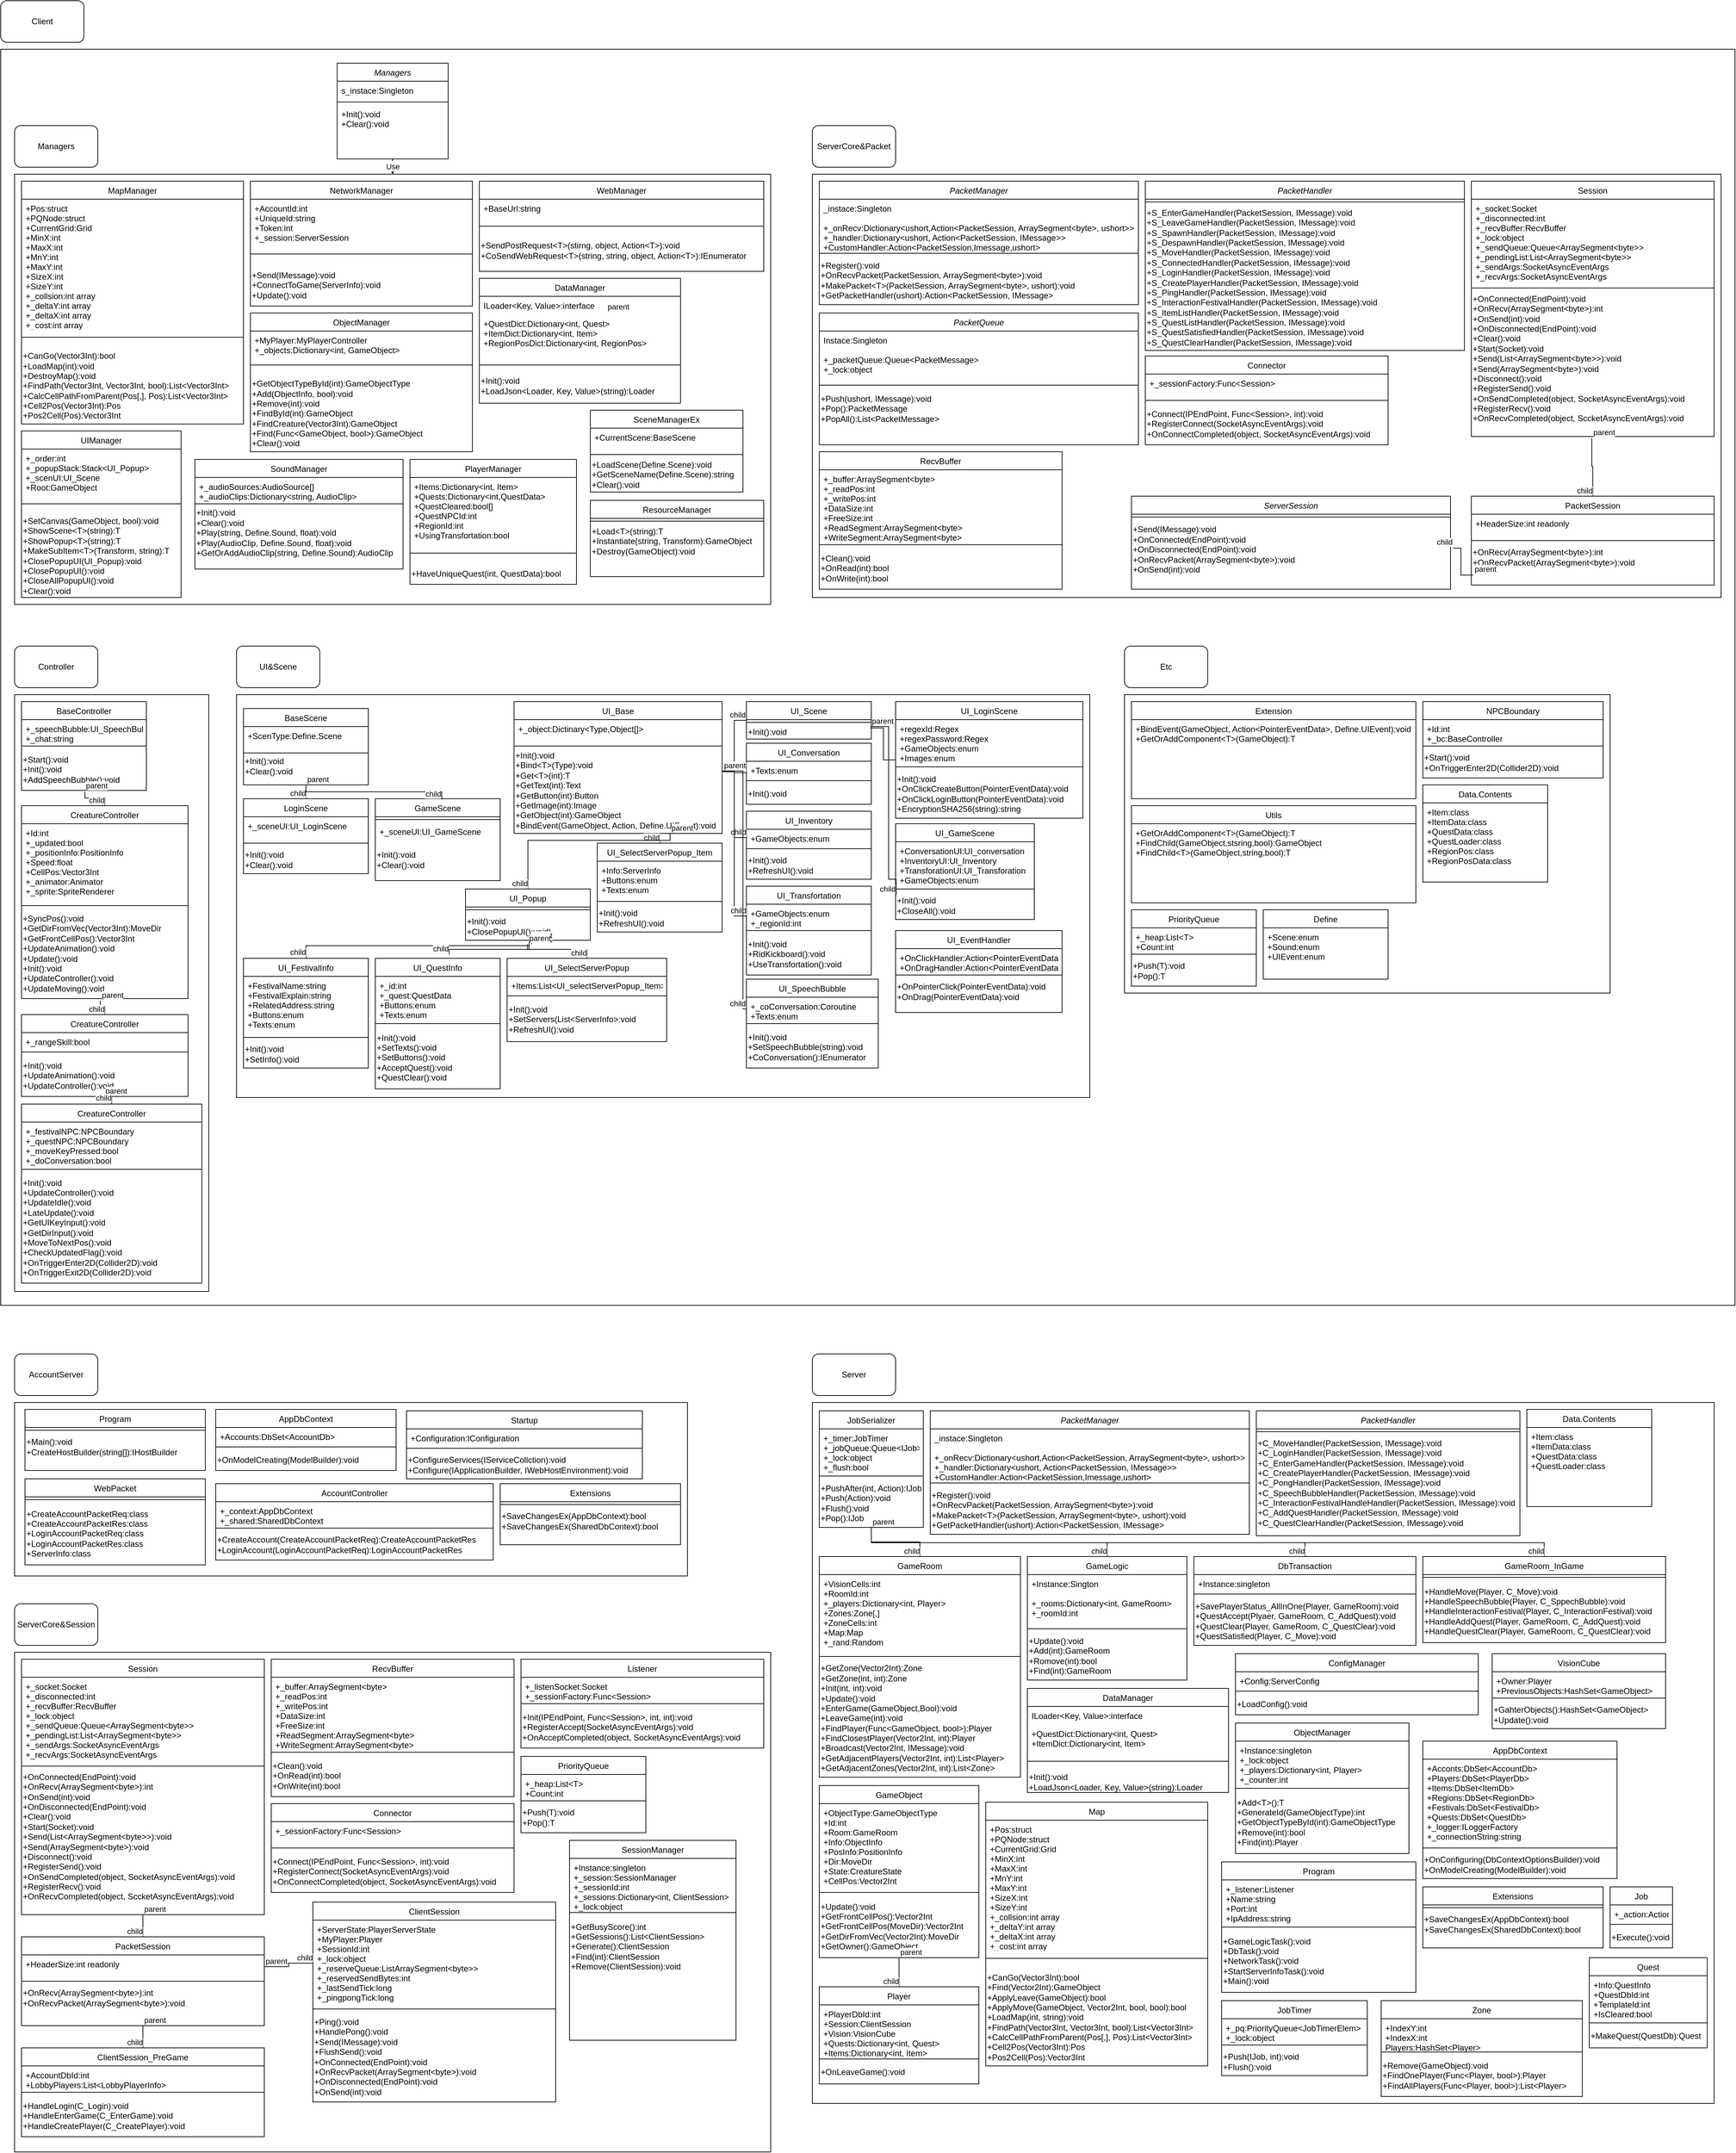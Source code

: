 <mxfile version="20.4.1" type="device"><diagram id="R2lEEEUBdFMjLlhIrx00" name="Page-1"><mxGraphModel dx="5688" dy="4276" grid="1" gridSize="10" guides="1" tooltips="1" connect="1" arrows="1" fold="1" page="1" pageScale="1" pageWidth="850" pageHeight="1100" math="0" shadow="0" extFonts="Permanent Marker^https://fonts.googleapis.com/css?family=Permanent+Marker"><root><mxCell id="0"/><mxCell id="1" parent="0"/><mxCell id="cZbCFdMJwlV_ku5AmvaG-287" value="" style="rounded=0;whiteSpace=wrap;html=1;" vertex="1" parent="1"><mxGeometry x="1800" y="1610" width="1300" height="1010" as="geometry"/></mxCell><mxCell id="cZbCFdMJwlV_ku5AmvaG-143" value="" style="rounded=0;whiteSpace=wrap;html=1;" vertex="1" parent="1"><mxGeometry x="650" y="1970" width="1090" height="720" as="geometry"/></mxCell><mxCell id="cZbCFdMJwlV_ku5AmvaG-121" value="" style="rounded=0;whiteSpace=wrap;html=1;" vertex="1" parent="1"><mxGeometry x="650" y="1610" width="970" height="250" as="geometry"/></mxCell><mxCell id="cZbCFdMJwlV_ku5AmvaG-106" value="" style="rounded=0;whiteSpace=wrap;html=1;" vertex="1" parent="1"><mxGeometry x="630" y="-340" width="2500" height="1810" as="geometry"/></mxCell><mxCell id="cZbCFdMJwlV_ku5AmvaG-78" value="" style="rounded=0;whiteSpace=wrap;html=1;" vertex="1" parent="1"><mxGeometry x="650" y="590" width="280" height="860" as="geometry"/></mxCell><mxCell id="cZbCFdMJwlV_ku5AmvaG-72" value="" style="rounded=0;whiteSpace=wrap;html=1;" vertex="1" parent="1"><mxGeometry x="2250" y="590" width="700" height="430" as="geometry"/></mxCell><mxCell id="cZbCFdMJwlV_ku5AmvaG-70" value="" style="rounded=0;whiteSpace=wrap;html=1;" vertex="1" parent="1"><mxGeometry x="970" y="590" width="1230" height="580.52" as="geometry"/></mxCell><mxCell id="cZbCFdMJwlV_ku5AmvaG-15" value="" style="rounded=0;whiteSpace=wrap;html=1;" vertex="1" parent="1"><mxGeometry x="1800" y="-160" width="1310" height="610" as="geometry"/></mxCell><mxCell id="nwiNIj_IHLZ0fX2_AFVU-284" value="" style="rounded=0;whiteSpace=wrap;html=1;" parent="1" vertex="1"><mxGeometry x="650" y="-160" width="1090" height="620" as="geometry"/></mxCell><mxCell id="nwiNIj_IHLZ0fX2_AFVU-1" value="Managers" style="swimlane;fontStyle=2;align=center;verticalAlign=top;childLayout=stackLayout;horizontal=1;startSize=26;horizontalStack=0;resizeParent=1;resizeLast=0;collapsible=1;marginBottom=0;rounded=0;shadow=0;strokeWidth=1;" parent="1" vertex="1"><mxGeometry x="1115" y="-320" width="160" height="138" as="geometry"><mxRectangle x="230" y="140" width="160" height="26" as="alternateBounds"/></mxGeometry></mxCell><mxCell id="nwiNIj_IHLZ0fX2_AFVU-2" value="s_instace:Singleton" style="text;align=left;verticalAlign=top;spacingLeft=4;spacingRight=4;overflow=hidden;rotatable=0;points=[[0,0.5],[1,0.5]];portConstraint=eastwest;" parent="nwiNIj_IHLZ0fX2_AFVU-1" vertex="1"><mxGeometry y="26" width="160" height="26" as="geometry"/></mxCell><mxCell id="nwiNIj_IHLZ0fX2_AFVU-3" value="" style="line;html=1;strokeWidth=1;align=left;verticalAlign=middle;spacingTop=-1;spacingLeft=3;spacingRight=3;rotatable=0;labelPosition=right;points=[];portConstraint=eastwest;" parent="nwiNIj_IHLZ0fX2_AFVU-1" vertex="1"><mxGeometry y="52" width="160" height="8" as="geometry"/></mxCell><mxCell id="nwiNIj_IHLZ0fX2_AFVU-4" value="+Init():void&#10;+Clear():void" style="text;align=left;verticalAlign=top;spacingLeft=4;spacingRight=4;overflow=hidden;rotatable=0;points=[[0,0.5],[1,0.5]];portConstraint=eastwest;rounded=0;shadow=0;html=0;" parent="nwiNIj_IHLZ0fX2_AFVU-1" vertex="1"><mxGeometry y="60" width="160" height="40" as="geometry"/></mxCell><mxCell id="nwiNIj_IHLZ0fX2_AFVU-5" value="ResourceManager" style="swimlane;fontStyle=0;align=center;verticalAlign=top;childLayout=stackLayout;horizontal=1;startSize=26;horizontalStack=0;resizeParent=1;resizeLast=0;collapsible=1;marginBottom=0;rounded=0;shadow=0;strokeWidth=1;" parent="1" vertex="1"><mxGeometry x="1480" y="310" width="250" height="110" as="geometry"><mxRectangle x="340" y="380" width="170" height="26" as="alternateBounds"/></mxGeometry></mxCell><mxCell id="nwiNIj_IHLZ0fX2_AFVU-6" value="" style="line;html=1;strokeWidth=1;align=left;verticalAlign=middle;spacingTop=-1;spacingLeft=3;spacingRight=3;rotatable=0;labelPosition=right;points=[];portConstraint=eastwest;" parent="nwiNIj_IHLZ0fX2_AFVU-5" vertex="1"><mxGeometry y="26" width="250" height="8" as="geometry"/></mxCell><mxCell id="nwiNIj_IHLZ0fX2_AFVU-7" value="+Load&amp;lt;T&amp;gt;(string):T&lt;br&gt;+Instantiate(string, Transform):GameObject&lt;br&gt;+Destroy(GameObject):void&lt;br&gt;&lt;div style=&quot;&quot;&gt;&lt;/div&gt;" style="text;html=1;align=left;verticalAlign=middle;resizable=0;points=[];autosize=1;strokeColor=none;fillColor=none;" parent="nwiNIj_IHLZ0fX2_AFVU-5" vertex="1"><mxGeometry y="34" width="250" height="50" as="geometry"/></mxCell><mxCell id="nwiNIj_IHLZ0fX2_AFVU-8" value="UIManager" style="swimlane;fontStyle=0;align=center;verticalAlign=top;childLayout=stackLayout;horizontal=1;startSize=26;horizontalStack=0;resizeParent=1;resizeLast=0;collapsible=1;marginBottom=0;rounded=0;shadow=0;strokeWidth=1;" parent="1" vertex="1"><mxGeometry x="660" y="210" width="230" height="240" as="geometry"><mxRectangle x="340" y="380" width="170" height="26" as="alternateBounds"/></mxGeometry></mxCell><mxCell id="nwiNIj_IHLZ0fX2_AFVU-9" value="+_order:int&#10;+_popupStack:Stack&lt;UI_Popup&gt;&#10;+_scenUI:UI_Scene&#10;+Root:GameObject" style="text;align=left;verticalAlign=top;spacingLeft=4;spacingRight=4;overflow=hidden;rotatable=0;points=[[0,0.5],[1,0.5]];portConstraint=eastwest;" parent="nwiNIj_IHLZ0fX2_AFVU-8" vertex="1"><mxGeometry y="26" width="230" height="64" as="geometry"/></mxCell><mxCell id="nwiNIj_IHLZ0fX2_AFVU-10" value="" style="line;html=1;strokeWidth=1;align=left;verticalAlign=middle;spacingTop=-1;spacingLeft=3;spacingRight=3;rotatable=0;labelPosition=right;points=[];portConstraint=eastwest;" parent="nwiNIj_IHLZ0fX2_AFVU-8" vertex="1"><mxGeometry y="90" width="230" height="30" as="geometry"/></mxCell><mxCell id="nwiNIj_IHLZ0fX2_AFVU-11" value="+SetCanvas(GameObject, bool):void&lt;br&gt;+ShowScene&amp;lt;T&amp;gt;(string):T&lt;br&gt;+ShowPopup&amp;lt;T&amp;gt;(string):T&lt;br&gt;+MakeSubItem&amp;lt;T&amp;gt;(Transform, string):T&lt;br&gt;+ClosePopupUI(UI_Popup):void&lt;br&gt;+ClosePopupUI():void&lt;br&gt;+CloseAllPopupUI():void&lt;br&gt;+Clear():void&lt;br&gt;&lt;div style=&quot;&quot;&gt;&lt;/div&gt;" style="text;html=1;align=left;verticalAlign=middle;resizable=0;points=[];autosize=1;strokeColor=none;fillColor=none;" parent="nwiNIj_IHLZ0fX2_AFVU-8" vertex="1"><mxGeometry y="120" width="230" height="120" as="geometry"/></mxCell><mxCell id="nwiNIj_IHLZ0fX2_AFVU-12" value="SceneManagerEx" style="swimlane;fontStyle=0;align=center;verticalAlign=top;childLayout=stackLayout;horizontal=1;startSize=26;horizontalStack=0;resizeParent=1;resizeLast=0;collapsible=1;marginBottom=0;rounded=0;shadow=0;strokeWidth=1;" parent="1" vertex="1"><mxGeometry x="1480" y="180" width="220" height="118" as="geometry"><mxRectangle x="340" y="380" width="170" height="26" as="alternateBounds"/></mxGeometry></mxCell><mxCell id="nwiNIj_IHLZ0fX2_AFVU-13" value="+CurrentScene:BaseScene" style="text;align=left;verticalAlign=top;spacingLeft=4;spacingRight=4;overflow=hidden;rotatable=0;points=[[0,0.5],[1,0.5]];portConstraint=eastwest;" parent="nwiNIj_IHLZ0fX2_AFVU-12" vertex="1"><mxGeometry y="26" width="220" height="34" as="geometry"/></mxCell><mxCell id="nwiNIj_IHLZ0fX2_AFVU-14" value="" style="line;html=1;strokeWidth=1;align=left;verticalAlign=middle;spacingTop=-1;spacingLeft=3;spacingRight=3;rotatable=0;labelPosition=right;points=[];portConstraint=eastwest;" parent="nwiNIj_IHLZ0fX2_AFVU-12" vertex="1"><mxGeometry y="60" width="220" height="8" as="geometry"/></mxCell><mxCell id="nwiNIj_IHLZ0fX2_AFVU-15" value="+LoadScene(Define.Scene):void&lt;br&gt;+GetSceneName(Define.Scene):string&lt;br&gt;+Clear():void&lt;br&gt;&lt;div style=&quot;&quot;&gt;&lt;/div&gt;" style="text;html=1;align=left;verticalAlign=middle;resizable=0;points=[];autosize=1;strokeColor=none;fillColor=none;" parent="nwiNIj_IHLZ0fX2_AFVU-12" vertex="1"><mxGeometry y="68" width="220" height="50" as="geometry"/></mxCell><mxCell id="nwiNIj_IHLZ0fX2_AFVU-16" value="SoundManager" style="swimlane;fontStyle=0;align=center;verticalAlign=top;childLayout=stackLayout;horizontal=1;startSize=26;horizontalStack=0;resizeParent=1;resizeLast=0;collapsible=1;marginBottom=0;rounded=0;shadow=0;strokeWidth=1;" parent="1" vertex="1"><mxGeometry x="910" y="251" width="300" height="158" as="geometry"><mxRectangle x="340" y="380" width="170" height="26" as="alternateBounds"/></mxGeometry></mxCell><mxCell id="nwiNIj_IHLZ0fX2_AFVU-17" value="+_audioSources:AudioSource[]&#10;+_audioClips:Dictionary&lt;string, AudioClip&gt;" style="text;align=left;verticalAlign=top;spacingLeft=4;spacingRight=4;overflow=hidden;rotatable=0;points=[[0,0.5],[1,0.5]];portConstraint=eastwest;" parent="nwiNIj_IHLZ0fX2_AFVU-16" vertex="1"><mxGeometry y="26" width="300" height="34" as="geometry"/></mxCell><mxCell id="nwiNIj_IHLZ0fX2_AFVU-18" value="" style="line;html=1;strokeWidth=1;align=left;verticalAlign=middle;spacingTop=-1;spacingLeft=3;spacingRight=3;rotatable=0;labelPosition=right;points=[];portConstraint=eastwest;" parent="nwiNIj_IHLZ0fX2_AFVU-16" vertex="1"><mxGeometry y="60" width="300" height="8" as="geometry"/></mxCell><mxCell id="nwiNIj_IHLZ0fX2_AFVU-19" value="+Init():void&lt;br&gt;+Clear():void&lt;br&gt;+Play(string, Define.Sound, float):void&lt;br&gt;+Play(AudioClip, Define.Sound, float):void&lt;br&gt;+GetOrAddAudioClip(string, Define.Sound):AudioClip&lt;br&gt;&lt;br&gt;&lt;div style=&quot;&quot;&gt;&lt;/div&gt;" style="text;html=1;align=left;verticalAlign=middle;resizable=0;points=[];autosize=1;strokeColor=none;fillColor=none;" parent="nwiNIj_IHLZ0fX2_AFVU-16" vertex="1"><mxGeometry y="68" width="300" height="90" as="geometry"/></mxCell><mxCell id="nwiNIj_IHLZ0fX2_AFVU-20" value="BaseScene" style="swimlane;fontStyle=0;align=center;verticalAlign=top;childLayout=stackLayout;horizontal=1;startSize=26;horizontalStack=0;resizeParent=1;resizeLast=0;collapsible=1;marginBottom=0;rounded=0;shadow=0;strokeWidth=1;" parent="1" vertex="1"><mxGeometry x="980" y="610" width="180" height="110" as="geometry"><mxRectangle x="340" y="380" width="170" height="26" as="alternateBounds"/></mxGeometry></mxCell><mxCell id="nwiNIj_IHLZ0fX2_AFVU-21" value="+ScenType:Define.Scene" style="text;align=left;verticalAlign=top;spacingLeft=4;spacingRight=4;overflow=hidden;rotatable=0;points=[[0,0.5],[1,0.5]];portConstraint=eastwest;" parent="nwiNIj_IHLZ0fX2_AFVU-20" vertex="1"><mxGeometry y="26" width="180" height="34" as="geometry"/></mxCell><mxCell id="nwiNIj_IHLZ0fX2_AFVU-22" value="" style="line;html=1;strokeWidth=1;align=left;verticalAlign=middle;spacingTop=-1;spacingLeft=3;spacingRight=3;rotatable=0;labelPosition=right;points=[];portConstraint=eastwest;" parent="nwiNIj_IHLZ0fX2_AFVU-20" vertex="1"><mxGeometry y="60" width="180" height="8" as="geometry"/></mxCell><mxCell id="nwiNIj_IHLZ0fX2_AFVU-23" value="+Init():void&lt;br&gt;+Clear():void&lt;br&gt;&lt;div style=&quot;&quot;&gt;&lt;/div&gt;" style="text;html=1;align=left;verticalAlign=middle;resizable=0;points=[];autosize=1;strokeColor=none;fillColor=none;" parent="nwiNIj_IHLZ0fX2_AFVU-20" vertex="1"><mxGeometry y="68" width="180" height="30" as="geometry"/></mxCell><mxCell id="nwiNIj_IHLZ0fX2_AFVU-28" value="LoginScene" style="swimlane;fontStyle=0;align=center;verticalAlign=top;childLayout=stackLayout;horizontal=1;startSize=26;horizontalStack=0;resizeParent=1;resizeLast=0;collapsible=1;marginBottom=0;rounded=0;shadow=0;strokeWidth=1;" parent="1" vertex="1"><mxGeometry x="980" y="740" width="180" height="108" as="geometry"><mxRectangle x="340" y="380" width="170" height="26" as="alternateBounds"/></mxGeometry></mxCell><mxCell id="cZbCFdMJwlV_ku5AmvaG-18" value="+_sceneUI:UI_LoginScene" style="text;align=left;verticalAlign=top;spacingLeft=4;spacingRight=4;overflow=hidden;rotatable=0;points=[[0,0.5],[1,0.5]];portConstraint=eastwest;" vertex="1" parent="nwiNIj_IHLZ0fX2_AFVU-28"><mxGeometry y="26" width="180" height="34" as="geometry"/></mxCell><mxCell id="nwiNIj_IHLZ0fX2_AFVU-29" value="" style="line;html=1;strokeWidth=1;align=left;verticalAlign=middle;spacingTop=-1;spacingLeft=3;spacingRight=3;rotatable=0;labelPosition=right;points=[];portConstraint=eastwest;" parent="nwiNIj_IHLZ0fX2_AFVU-28" vertex="1"><mxGeometry y="60" width="180" height="8" as="geometry"/></mxCell><mxCell id="nwiNIj_IHLZ0fX2_AFVU-30" value="+Init():void&lt;br&gt;+Clear():void&lt;br&gt;&lt;div style=&quot;&quot;&gt;&lt;/div&gt;" style="text;html=1;align=left;verticalAlign=middle;resizable=0;points=[];autosize=1;strokeColor=none;fillColor=none;" parent="nwiNIj_IHLZ0fX2_AFVU-28" vertex="1"><mxGeometry y="68" width="180" height="40" as="geometry"/></mxCell><mxCell id="nwiNIj_IHLZ0fX2_AFVU-43" value="" style="endArrow=none;html=1;edgeStyle=orthogonalEdgeStyle;rounded=0;exitX=0.5;exitY=1;exitDx=0;exitDy=0;entryX=0.5;entryY=0;entryDx=0;entryDy=0;" parent="1" source="nwiNIj_IHLZ0fX2_AFVU-20" target="nwiNIj_IHLZ0fX2_AFVU-28" edge="1"><mxGeometry relative="1" as="geometry"><mxPoint x="1080" y="890" as="sourcePoint"/><mxPoint x="1240" y="890" as="targetPoint"/></mxGeometry></mxCell><mxCell id="nwiNIj_IHLZ0fX2_AFVU-44" value="parent" style="edgeLabel;resizable=0;html=1;align=left;verticalAlign=bottom;" parent="nwiNIj_IHLZ0fX2_AFVU-43" connectable="0" vertex="1"><mxGeometry x="-1" relative="1" as="geometry"/></mxCell><mxCell id="nwiNIj_IHLZ0fX2_AFVU-45" value="child" style="edgeLabel;resizable=0;html=1;align=right;verticalAlign=bottom;" parent="nwiNIj_IHLZ0fX2_AFVU-43" connectable="0" vertex="1"><mxGeometry x="1" relative="1" as="geometry"/></mxCell><mxCell id="nwiNIj_IHLZ0fX2_AFVU-46" value="UI_Base" style="swimlane;fontStyle=0;align=center;verticalAlign=top;childLayout=stackLayout;horizontal=1;startSize=26;horizontalStack=0;resizeParent=1;resizeLast=0;collapsible=1;marginBottom=0;rounded=0;shadow=0;strokeWidth=1;" parent="1" vertex="1"><mxGeometry x="1370" y="600" width="300" height="190" as="geometry"><mxRectangle x="340" y="380" width="170" height="26" as="alternateBounds"/></mxGeometry></mxCell><mxCell id="nwiNIj_IHLZ0fX2_AFVU-47" value="+_object:Dictinary&lt;Type,Object[]&gt;" style="text;align=left;verticalAlign=top;spacingLeft=4;spacingRight=4;overflow=hidden;rotatable=0;points=[[0,0.5],[1,0.5]];portConstraint=eastwest;" parent="nwiNIj_IHLZ0fX2_AFVU-46" vertex="1"><mxGeometry y="26" width="300" height="34" as="geometry"/></mxCell><mxCell id="nwiNIj_IHLZ0fX2_AFVU-48" value="" style="line;html=1;strokeWidth=1;align=left;verticalAlign=middle;spacingTop=-1;spacingLeft=3;spacingRight=3;rotatable=0;labelPosition=right;points=[];portConstraint=eastwest;" parent="nwiNIj_IHLZ0fX2_AFVU-46" vertex="1"><mxGeometry y="60" width="300" height="8" as="geometry"/></mxCell><mxCell id="nwiNIj_IHLZ0fX2_AFVU-49" value="+Init():void&lt;br&gt;+Bind&amp;lt;T&amp;gt;(Type):void&lt;br&gt;+Get&amp;lt;T&amp;gt;(int):T&lt;br&gt;+GetText(int):Text&lt;br&gt;+GetButton(int):Button&lt;br&gt;+GetImage(int):Image&lt;br&gt;+GetObject(int):GameObject&lt;br&gt;+BindEvent(GameObject, Action, Define.UIEvent):void&lt;br&gt;&lt;div style=&quot;&quot;&gt;&lt;/div&gt;" style="text;html=1;align=left;verticalAlign=middle;resizable=0;points=[];autosize=1;strokeColor=none;fillColor=none;" parent="nwiNIj_IHLZ0fX2_AFVU-46" vertex="1"><mxGeometry y="68" width="300" height="120" as="geometry"/></mxCell><mxCell id="nwiNIj_IHLZ0fX2_AFVU-50" value="UI_Popup" style="swimlane;fontStyle=0;align=center;verticalAlign=top;childLayout=stackLayout;horizontal=1;startSize=26;horizontalStack=0;resizeParent=1;resizeLast=0;collapsible=1;marginBottom=0;rounded=0;shadow=0;strokeWidth=1;" parent="1" vertex="1"><mxGeometry x="1300" y="870" width="180" height="74" as="geometry"><mxRectangle x="340" y="380" width="170" height="26" as="alternateBounds"/></mxGeometry></mxCell><mxCell id="nwiNIj_IHLZ0fX2_AFVU-51" value="" style="line;html=1;strokeWidth=1;align=left;verticalAlign=middle;spacingTop=-1;spacingLeft=3;spacingRight=3;rotatable=0;labelPosition=right;points=[];portConstraint=eastwest;" parent="nwiNIj_IHLZ0fX2_AFVU-50" vertex="1"><mxGeometry y="26" width="180" height="8" as="geometry"/></mxCell><mxCell id="nwiNIj_IHLZ0fX2_AFVU-52" value="+Init():void&lt;br&gt;+ClosePopupUI():void)&lt;br&gt;&lt;div style=&quot;&quot;&gt;&lt;/div&gt;" style="text;html=1;align=left;verticalAlign=middle;resizable=0;points=[];autosize=1;strokeColor=none;fillColor=none;" parent="nwiNIj_IHLZ0fX2_AFVU-50" vertex="1"><mxGeometry y="34" width="180" height="40" as="geometry"/></mxCell><mxCell id="nwiNIj_IHLZ0fX2_AFVU-53" value="UI_Scene" style="swimlane;fontStyle=0;align=center;verticalAlign=top;childLayout=stackLayout;horizontal=1;startSize=26;horizontalStack=0;resizeParent=1;resizeLast=0;collapsible=1;marginBottom=0;rounded=0;shadow=0;strokeWidth=1;" parent="1" vertex="1"><mxGeometry x="1705" y="600" width="180" height="54" as="geometry"><mxRectangle x="340" y="380" width="170" height="26" as="alternateBounds"/></mxGeometry></mxCell><mxCell id="nwiNIj_IHLZ0fX2_AFVU-54" value="" style="line;html=1;strokeWidth=1;align=left;verticalAlign=middle;spacingTop=-1;spacingLeft=3;spacingRight=3;rotatable=0;labelPosition=right;points=[];portConstraint=eastwest;" parent="nwiNIj_IHLZ0fX2_AFVU-53" vertex="1"><mxGeometry y="26" width="180" height="8" as="geometry"/></mxCell><mxCell id="nwiNIj_IHLZ0fX2_AFVU-55" value="+Init():void&lt;br&gt;&lt;div style=&quot;&quot;&gt;&lt;/div&gt;" style="text;html=1;align=left;verticalAlign=middle;resizable=0;points=[];autosize=1;strokeColor=none;fillColor=none;" parent="nwiNIj_IHLZ0fX2_AFVU-53" vertex="1"><mxGeometry y="34" width="180" height="20" as="geometry"/></mxCell><mxCell id="nwiNIj_IHLZ0fX2_AFVU-56" value="UI_LoginScene" style="swimlane;fontStyle=0;align=center;verticalAlign=top;childLayout=stackLayout;horizontal=1;startSize=26;horizontalStack=0;resizeParent=1;resizeLast=0;collapsible=1;marginBottom=0;rounded=0;shadow=0;strokeWidth=1;" parent="1" vertex="1"><mxGeometry x="1920" y="600" width="270" height="168" as="geometry"><mxRectangle x="340" y="380" width="170" height="26" as="alternateBounds"/></mxGeometry></mxCell><mxCell id="nwiNIj_IHLZ0fX2_AFVU-57" value="+regexId:Regex&#10;+regexPassword:Regex&#10;+GameObjects:enum&#10;+Images:enum" style="text;align=left;verticalAlign=top;spacingLeft=4;spacingRight=4;overflow=hidden;rotatable=0;points=[[0,0.5],[1,0.5]];portConstraint=eastwest;" parent="nwiNIj_IHLZ0fX2_AFVU-56" vertex="1"><mxGeometry y="26" width="270" height="64" as="geometry"/></mxCell><mxCell id="nwiNIj_IHLZ0fX2_AFVU-58" value="" style="line;html=1;strokeWidth=1;align=left;verticalAlign=middle;spacingTop=-1;spacingLeft=3;spacingRight=3;rotatable=0;labelPosition=right;points=[];portConstraint=eastwest;" parent="nwiNIj_IHLZ0fX2_AFVU-56" vertex="1"><mxGeometry y="90" width="270" height="8" as="geometry"/></mxCell><mxCell id="nwiNIj_IHLZ0fX2_AFVU-59" value="+Init():void&lt;br&gt;+OnClickCreateButton(PointerEventData):void&lt;br&gt;+OnClickLoginButton(PointerEventData):void&lt;br&gt;+EncryptionSHA256(string):string&lt;br&gt;&lt;div style=&quot;&quot;&gt;&lt;/div&gt;" style="text;html=1;align=left;verticalAlign=middle;resizable=0;points=[];autosize=1;strokeColor=none;fillColor=none;" parent="nwiNIj_IHLZ0fX2_AFVU-56" vertex="1"><mxGeometry y="98" width="270" height="70" as="geometry"/></mxCell><mxCell id="nwiNIj_IHLZ0fX2_AFVU-60" value="UI_Conversation" style="swimlane;fontStyle=0;align=center;verticalAlign=top;childLayout=stackLayout;horizontal=1;startSize=26;horizontalStack=0;resizeParent=1;resizeLast=0;collapsible=1;marginBottom=0;rounded=0;shadow=0;strokeWidth=1;" parent="1" vertex="1"><mxGeometry x="1705" y="660" width="180" height="88" as="geometry"><mxRectangle x="340" y="380" width="170" height="26" as="alternateBounds"/></mxGeometry></mxCell><mxCell id="nwiNIj_IHLZ0fX2_AFVU-61" value="+Texts:enum" style="text;align=left;verticalAlign=top;spacingLeft=4;spacingRight=4;overflow=hidden;rotatable=0;points=[[0,0.5],[1,0.5]];portConstraint=eastwest;" parent="nwiNIj_IHLZ0fX2_AFVU-60" vertex="1"><mxGeometry y="26" width="180" height="24" as="geometry"/></mxCell><mxCell id="nwiNIj_IHLZ0fX2_AFVU-62" value="" style="line;html=1;strokeWidth=1;align=left;verticalAlign=middle;spacingTop=-1;spacingLeft=3;spacingRight=3;rotatable=0;labelPosition=right;points=[];portConstraint=eastwest;" parent="nwiNIj_IHLZ0fX2_AFVU-60" vertex="1"><mxGeometry y="50" width="180" height="8" as="geometry"/></mxCell><mxCell id="nwiNIj_IHLZ0fX2_AFVU-63" value="+Init():void&lt;br&gt;&lt;div style=&quot;&quot;&gt;&lt;/div&gt;" style="text;html=1;align=left;verticalAlign=middle;resizable=0;points=[];autosize=1;strokeColor=none;fillColor=none;" parent="nwiNIj_IHLZ0fX2_AFVU-60" vertex="1"><mxGeometry y="58" width="180" height="30" as="geometry"/></mxCell><mxCell id="nwiNIj_IHLZ0fX2_AFVU-64" value="UI_GameScene" style="swimlane;fontStyle=0;align=center;verticalAlign=top;childLayout=stackLayout;horizontal=1;startSize=26;horizontalStack=0;resizeParent=1;resizeLast=0;collapsible=1;marginBottom=0;rounded=0;shadow=0;strokeWidth=1;" parent="1" vertex="1"><mxGeometry x="1920" y="776" width="200" height="138" as="geometry"><mxRectangle x="340" y="380" width="170" height="26" as="alternateBounds"/></mxGeometry></mxCell><mxCell id="nwiNIj_IHLZ0fX2_AFVU-65" value="+ConversationUI:UI_conversation&#10;+InventoryUI:UI_Inventory&#10;+TransforationUI:UI_Transforation&#10;+GameObjects:enum" style="text;align=left;verticalAlign=top;spacingLeft=4;spacingRight=4;overflow=hidden;rotatable=0;points=[[0,0.5],[1,0.5]];portConstraint=eastwest;" parent="nwiNIj_IHLZ0fX2_AFVU-64" vertex="1"><mxGeometry y="26" width="200" height="64" as="geometry"/></mxCell><mxCell id="nwiNIj_IHLZ0fX2_AFVU-66" value="" style="line;html=1;strokeWidth=1;align=left;verticalAlign=middle;spacingTop=-1;spacingLeft=3;spacingRight=3;rotatable=0;labelPosition=right;points=[];portConstraint=eastwest;" parent="nwiNIj_IHLZ0fX2_AFVU-64" vertex="1"><mxGeometry y="90" width="200" height="8" as="geometry"/></mxCell><mxCell id="nwiNIj_IHLZ0fX2_AFVU-67" value="+Init():void&lt;br&gt;+CloseAll():void&lt;br&gt;&lt;div style=&quot;&quot;&gt;&lt;/div&gt;" style="text;html=1;align=left;verticalAlign=middle;resizable=0;points=[];autosize=1;strokeColor=none;fillColor=none;" parent="nwiNIj_IHLZ0fX2_AFVU-64" vertex="1"><mxGeometry y="98" width="200" height="40" as="geometry"/></mxCell><mxCell id="nwiNIj_IHLZ0fX2_AFVU-68" value="UI_FestivalInfo" style="swimlane;fontStyle=0;align=center;verticalAlign=top;childLayout=stackLayout;horizontal=1;startSize=26;horizontalStack=0;resizeParent=1;resizeLast=0;collapsible=1;marginBottom=0;rounded=0;shadow=0;strokeWidth=1;" parent="1" vertex="1"><mxGeometry x="980" y="970" width="180" height="158" as="geometry"><mxRectangle x="340" y="380" width="170" height="26" as="alternateBounds"/></mxGeometry></mxCell><mxCell id="nwiNIj_IHLZ0fX2_AFVU-69" value="+FestivalName:string&#10;+FestivalExplain:string&#10;+RelatedAddress:string&#10;+Buttons:enum&#10;+Texts:enum" style="text;align=left;verticalAlign=top;spacingLeft=4;spacingRight=4;overflow=hidden;rotatable=0;points=[[0,0.5],[1,0.5]];portConstraint=eastwest;" parent="nwiNIj_IHLZ0fX2_AFVU-68" vertex="1"><mxGeometry y="26" width="180" height="84" as="geometry"/></mxCell><mxCell id="nwiNIj_IHLZ0fX2_AFVU-70" value="" style="line;html=1;strokeWidth=1;align=left;verticalAlign=middle;spacingTop=-1;spacingLeft=3;spacingRight=3;rotatable=0;labelPosition=right;points=[];portConstraint=eastwest;" parent="nwiNIj_IHLZ0fX2_AFVU-68" vertex="1"><mxGeometry y="110" width="180" height="8" as="geometry"/></mxCell><mxCell id="nwiNIj_IHLZ0fX2_AFVU-71" value="+Init():void&lt;br&gt;+SetInfo():void&lt;br&gt;&lt;div style=&quot;&quot;&gt;&lt;/div&gt;" style="text;html=1;align=left;verticalAlign=middle;resizable=0;points=[];autosize=1;strokeColor=none;fillColor=none;" parent="nwiNIj_IHLZ0fX2_AFVU-68" vertex="1"><mxGeometry y="118" width="180" height="40" as="geometry"/></mxCell><mxCell id="nwiNIj_IHLZ0fX2_AFVU-72" value="UI_QuestInfo" style="swimlane;fontStyle=0;align=center;verticalAlign=top;childLayout=stackLayout;horizontal=1;startSize=26;horizontalStack=0;resizeParent=1;resizeLast=0;collapsible=1;marginBottom=0;rounded=0;shadow=0;strokeWidth=1;" parent="1" vertex="1"><mxGeometry x="1170" y="970" width="180" height="188" as="geometry"><mxRectangle x="340" y="380" width="170" height="26" as="alternateBounds"/></mxGeometry></mxCell><mxCell id="nwiNIj_IHLZ0fX2_AFVU-73" value="+_id:int&#10;+_quest:QuestData&#10;+Buttons:enum&#10;+Texts:enum" style="text;align=left;verticalAlign=top;spacingLeft=4;spacingRight=4;overflow=hidden;rotatable=0;points=[[0,0.5],[1,0.5]];portConstraint=eastwest;" parent="nwiNIj_IHLZ0fX2_AFVU-72" vertex="1"><mxGeometry y="26" width="180" height="64" as="geometry"/></mxCell><mxCell id="nwiNIj_IHLZ0fX2_AFVU-74" value="" style="line;html=1;strokeWidth=1;align=left;verticalAlign=middle;spacingTop=-1;spacingLeft=3;spacingRight=3;rotatable=0;labelPosition=right;points=[];portConstraint=eastwest;" parent="nwiNIj_IHLZ0fX2_AFVU-72" vertex="1"><mxGeometry y="90" width="180" height="8" as="geometry"/></mxCell><mxCell id="nwiNIj_IHLZ0fX2_AFVU-75" value="+Init():void&lt;br&gt;+SetTexts():void&lt;br&gt;+SetButtons():void&lt;br&gt;+AcceptQuest():void&lt;br&gt;+QuestClear():void&lt;br&gt;&lt;div style=&quot;&quot;&gt;&lt;/div&gt;" style="text;html=1;align=left;verticalAlign=middle;resizable=0;points=[];autosize=1;strokeColor=none;fillColor=none;" parent="nwiNIj_IHLZ0fX2_AFVU-72" vertex="1"><mxGeometry y="98" width="180" height="90" as="geometry"/></mxCell><mxCell id="nwiNIj_IHLZ0fX2_AFVU-76" value="UI_SelectServerPopup" style="swimlane;fontStyle=0;align=center;verticalAlign=top;childLayout=stackLayout;horizontal=1;startSize=26;horizontalStack=0;resizeParent=1;resizeLast=0;collapsible=1;marginBottom=0;rounded=0;shadow=0;strokeWidth=1;" parent="1" vertex="1"><mxGeometry x="1360" y="970" width="230" height="120" as="geometry"><mxRectangle x="340" y="380" width="170" height="26" as="alternateBounds"/></mxGeometry></mxCell><mxCell id="nwiNIj_IHLZ0fX2_AFVU-77" value="+Items:List&lt;UI_selectServerPopup_Item&gt;" style="text;align=left;verticalAlign=top;spacingLeft=4;spacingRight=4;overflow=hidden;rotatable=0;points=[[0,0.5],[1,0.5]];portConstraint=eastwest;" parent="nwiNIj_IHLZ0fX2_AFVU-76" vertex="1"><mxGeometry y="26" width="230" height="24" as="geometry"/></mxCell><mxCell id="nwiNIj_IHLZ0fX2_AFVU-78" value="" style="line;html=1;strokeWidth=1;align=left;verticalAlign=middle;spacingTop=-1;spacingLeft=3;spacingRight=3;rotatable=0;labelPosition=right;points=[];portConstraint=eastwest;" parent="nwiNIj_IHLZ0fX2_AFVU-76" vertex="1"><mxGeometry y="50" width="230" height="8" as="geometry"/></mxCell><mxCell id="nwiNIj_IHLZ0fX2_AFVU-79" value="+Init():void&lt;br&gt;+SetServers(List&amp;lt;ServerInfo&amp;gt;:void&lt;br&gt;+RefreshUI():void&lt;br&gt;&lt;div style=&quot;&quot;&gt;&lt;/div&gt;" style="text;html=1;align=left;verticalAlign=middle;resizable=0;points=[];autosize=1;strokeColor=none;fillColor=none;" parent="nwiNIj_IHLZ0fX2_AFVU-76" vertex="1"><mxGeometry y="58" width="230" height="60" as="geometry"/></mxCell><mxCell id="nwiNIj_IHLZ0fX2_AFVU-80" value="" style="endArrow=none;html=1;edgeStyle=orthogonalEdgeStyle;rounded=0;exitX=1.01;exitY=0.271;exitDx=0;exitDy=0;exitPerimeter=0;entryX=0;entryY=0.5;entryDx=0;entryDy=0;" parent="1" source="nwiNIj_IHLZ0fX2_AFVU-49" target="nwiNIj_IHLZ0fX2_AFVU-53" edge="1"><mxGeometry relative="1" as="geometry"><mxPoint x="870" y="1387" as="sourcePoint"/><mxPoint x="1060" y="1184" as="targetPoint"/></mxGeometry></mxCell><mxCell id="nwiNIj_IHLZ0fX2_AFVU-81" value="parent" style="edgeLabel;resizable=0;html=1;align=left;verticalAlign=bottom;" parent="nwiNIj_IHLZ0fX2_AFVU-80" connectable="0" vertex="1"><mxGeometry x="-1" relative="1" as="geometry"><mxPoint x="-170" y="-661" as="offset"/></mxGeometry></mxCell><mxCell id="nwiNIj_IHLZ0fX2_AFVU-82" value="child" style="edgeLabel;resizable=0;html=1;align=right;verticalAlign=bottom;" parent="nwiNIj_IHLZ0fX2_AFVU-80" connectable="0" vertex="1"><mxGeometry x="1" relative="1" as="geometry"/></mxCell><mxCell id="nwiNIj_IHLZ0fX2_AFVU-83" value="" style="endArrow=none;html=1;edgeStyle=orthogonalEdgeStyle;rounded=0;exitX=0.994;exitY=0.2;exitDx=0;exitDy=0;exitPerimeter=0;" parent="1" source="nwiNIj_IHLZ0fX2_AFVU-55" target="nwiNIj_IHLZ0fX2_AFVU-56" edge="1"><mxGeometry relative="1" as="geometry"><mxPoint x="1370.9" y="1024.6" as="sourcePoint"/><mxPoint x="1660" y="1019.0" as="targetPoint"/></mxGeometry></mxCell><mxCell id="nwiNIj_IHLZ0fX2_AFVU-84" value="parent" style="edgeLabel;resizable=0;html=1;align=left;verticalAlign=bottom;" parent="nwiNIj_IHLZ0fX2_AFVU-83" connectable="0" vertex="1"><mxGeometry x="-1" relative="1" as="geometry"/></mxCell><mxCell id="nwiNIj_IHLZ0fX2_AFVU-86" value="" style="endArrow=none;html=1;edgeStyle=orthogonalEdgeStyle;rounded=0;entryX=0.004;entryY=0.115;entryDx=0;entryDy=0;exitX=0.994;exitY=0.1;exitDx=0;exitDy=0;exitPerimeter=0;entryPerimeter=0;" parent="1" source="nwiNIj_IHLZ0fX2_AFVU-55" target="nwiNIj_IHLZ0fX2_AFVU-67" edge="1"><mxGeometry relative="1" as="geometry"><mxPoint x="1157.48" y="1205.66" as="sourcePoint"/><mxPoint x="1160" y="1240" as="targetPoint"/><Array as="points"><mxPoint x="1910" y="636"/><mxPoint x="1910" y="856"/></Array></mxGeometry></mxCell><mxCell id="nwiNIj_IHLZ0fX2_AFVU-87" value="parent" style="edgeLabel;resizable=0;html=1;align=left;verticalAlign=bottom;" parent="nwiNIj_IHLZ0fX2_AFVU-86" connectable="0" vertex="1"><mxGeometry x="-1" relative="1" as="geometry"/></mxCell><mxCell id="nwiNIj_IHLZ0fX2_AFVU-88" value="child" style="edgeLabel;resizable=0;html=1;align=right;verticalAlign=bottom;" parent="nwiNIj_IHLZ0fX2_AFVU-86" connectable="0" vertex="1"><mxGeometry x="1" relative="1" as="geometry"/></mxCell><mxCell id="nwiNIj_IHLZ0fX2_AFVU-92" value="" style="endArrow=none;html=1;edgeStyle=orthogonalEdgeStyle;rounded=0;entryX=0.5;entryY=0;entryDx=0;entryDy=0;exitX=0.75;exitY=1;exitDx=0;exitDy=0;" parent="1" source="nwiNIj_IHLZ0fX2_AFVU-46" target="nwiNIj_IHLZ0fX2_AFVU-174" edge="1"><mxGeometry relative="1" as="geometry"><mxPoint x="789.64" y="1439" as="sourcePoint"/><mxPoint x="1170" y="1470" as="targetPoint"/></mxGeometry></mxCell><mxCell id="nwiNIj_IHLZ0fX2_AFVU-93" value="parent" style="edgeLabel;resizable=0;html=1;align=left;verticalAlign=bottom;" parent="nwiNIj_IHLZ0fX2_AFVU-92" connectable="0" vertex="1"><mxGeometry x="-1" relative="1" as="geometry"/></mxCell><mxCell id="nwiNIj_IHLZ0fX2_AFVU-94" value="child" style="edgeLabel;resizable=0;html=1;align=right;verticalAlign=bottom;" parent="nwiNIj_IHLZ0fX2_AFVU-92" connectable="0" vertex="1"><mxGeometry x="1" relative="1" as="geometry"/></mxCell><mxCell id="nwiNIj_IHLZ0fX2_AFVU-95" value="" style="endArrow=none;html=1;edgeStyle=orthogonalEdgeStyle;rounded=0;entryX=0.5;entryY=0;entryDx=0;entryDy=0;exitX=0.51;exitY=1.194;exitDx=0;exitDy=0;exitPerimeter=0;" parent="1" source="nwiNIj_IHLZ0fX2_AFVU-52" target="nwiNIj_IHLZ0fX2_AFVU-68" edge="1"><mxGeometry relative="1" as="geometry"><mxPoint x="279.7" y="1454.16" as="sourcePoint"/><mxPoint x="790" y="1494" as="targetPoint"/></mxGeometry></mxCell><mxCell id="nwiNIj_IHLZ0fX2_AFVU-96" value="parent" style="edgeLabel;resizable=0;html=1;align=left;verticalAlign=bottom;" parent="nwiNIj_IHLZ0fX2_AFVU-95" connectable="0" vertex="1"><mxGeometry x="-1" relative="1" as="geometry"/></mxCell><mxCell id="nwiNIj_IHLZ0fX2_AFVU-97" value="child" style="edgeLabel;resizable=0;html=1;align=right;verticalAlign=bottom;" parent="nwiNIj_IHLZ0fX2_AFVU-95" connectable="0" vertex="1"><mxGeometry x="1" relative="1" as="geometry"/></mxCell><mxCell id="nwiNIj_IHLZ0fX2_AFVU-98" value="" style="endArrow=none;html=1;edgeStyle=orthogonalEdgeStyle;rounded=0;entryX=0.591;entryY=-0.029;entryDx=0;entryDy=0;entryPerimeter=0;exitX=0.51;exitY=1.028;exitDx=0;exitDy=0;exitPerimeter=0;" parent="1" source="nwiNIj_IHLZ0fX2_AFVU-52" target="nwiNIj_IHLZ0fX2_AFVU-72" edge="1"><mxGeometry relative="1" as="geometry"><mxPoint x="791.8" y="1551.88" as="sourcePoint"/><mxPoint x="790" y="1584" as="targetPoint"/></mxGeometry></mxCell><mxCell id="nwiNIj_IHLZ0fX2_AFVU-99" value="parent" style="edgeLabel;resizable=0;html=1;align=left;verticalAlign=bottom;" parent="nwiNIj_IHLZ0fX2_AFVU-98" connectable="0" vertex="1"><mxGeometry x="-1" relative="1" as="geometry"/></mxCell><mxCell id="nwiNIj_IHLZ0fX2_AFVU-100" value="child" style="edgeLabel;resizable=0;html=1;align=right;verticalAlign=bottom;" parent="nwiNIj_IHLZ0fX2_AFVU-98" connectable="0" vertex="1"><mxGeometry x="1" relative="1" as="geometry"/></mxCell><mxCell id="nwiNIj_IHLZ0fX2_AFVU-101" value="" style="endArrow=none;html=1;edgeStyle=orthogonalEdgeStyle;rounded=0;entryX=0.5;entryY=0;entryDx=0;entryDy=0;exitX=0.498;exitY=1.139;exitDx=0;exitDy=0;exitPerimeter=0;" parent="1" source="nwiNIj_IHLZ0fX2_AFVU-52" target="nwiNIj_IHLZ0fX2_AFVU-76" edge="1"><mxGeometry relative="1" as="geometry"><mxPoint x="801.8" y="1561.88" as="sourcePoint"/><mxPoint x="800" y="1594" as="targetPoint"/></mxGeometry></mxCell><mxCell id="nwiNIj_IHLZ0fX2_AFVU-102" value="parent" style="edgeLabel;resizable=0;html=1;align=left;verticalAlign=bottom;" parent="nwiNIj_IHLZ0fX2_AFVU-101" connectable="0" vertex="1"><mxGeometry x="-1" relative="1" as="geometry"/></mxCell><mxCell id="nwiNIj_IHLZ0fX2_AFVU-103" value="child" style="edgeLabel;resizable=0;html=1;align=right;verticalAlign=bottom;" parent="nwiNIj_IHLZ0fX2_AFVU-101" connectable="0" vertex="1"><mxGeometry x="1" relative="1" as="geometry"/></mxCell><mxCell id="nwiNIj_IHLZ0fX2_AFVU-112" value="PlayerManager" style="swimlane;fontStyle=0;align=center;verticalAlign=top;childLayout=stackLayout;horizontal=1;startSize=26;horizontalStack=0;resizeParent=1;resizeLast=0;collapsible=1;marginBottom=0;rounded=0;shadow=0;strokeWidth=1;" parent="1" vertex="1"><mxGeometry x="1220" y="251" width="240" height="180" as="geometry"><mxRectangle x="340" y="380" width="170" height="26" as="alternateBounds"/></mxGeometry></mxCell><mxCell id="nwiNIj_IHLZ0fX2_AFVU-113" value="+Items:Dictionary&lt;int, Item&gt;&#10;+Quests:Dictionary&lt;int,QuestData&gt;&#10;+QuestCleared:bool[]&#10;+QuestNPCId:int&#10;+RegionId:int&#10;+UsingTransfortation:bool" style="text;align=left;verticalAlign=top;spacingLeft=4;spacingRight=4;overflow=hidden;rotatable=0;points=[[0,0.5],[1,0.5]];portConstraint=eastwest;" parent="nwiNIj_IHLZ0fX2_AFVU-112" vertex="1"><mxGeometry y="26" width="240" height="94" as="geometry"/></mxCell><mxCell id="nwiNIj_IHLZ0fX2_AFVU-114" value="" style="line;html=1;strokeWidth=1;align=left;verticalAlign=middle;spacingTop=-1;spacingLeft=3;spacingRight=3;rotatable=0;labelPosition=right;points=[];portConstraint=eastwest;" parent="nwiNIj_IHLZ0fX2_AFVU-112" vertex="1"><mxGeometry y="120" width="240" height="30" as="geometry"/></mxCell><mxCell id="nwiNIj_IHLZ0fX2_AFVU-115" value="+HaveUniqueQuest(int, QuestData):bool&lt;br&gt;&lt;div style=&quot;&quot;&gt;&lt;/div&gt;" style="text;html=1;align=left;verticalAlign=middle;resizable=0;points=[];autosize=1;strokeColor=none;fillColor=none;" parent="nwiNIj_IHLZ0fX2_AFVU-112" vertex="1"><mxGeometry y="150" width="240" height="30" as="geometry"/></mxCell><mxCell id="nwiNIj_IHLZ0fX2_AFVU-116" value="DataManager" style="swimlane;fontStyle=0;align=center;verticalAlign=top;childLayout=stackLayout;horizontal=1;startSize=26;horizontalStack=0;resizeParent=1;resizeLast=0;collapsible=1;marginBottom=0;rounded=0;shadow=0;strokeWidth=1;" parent="1" vertex="1"><mxGeometry x="1320" y="-10" width="290" height="180" as="geometry"><mxRectangle x="340" y="380" width="170" height="26" as="alternateBounds"/></mxGeometry></mxCell><mxCell id="nwiNIj_IHLZ0fX2_AFVU-117" value="ILoader&lt;Key, Value&gt;:interface" style="text;align=left;verticalAlign=top;spacingLeft=4;spacingRight=4;overflow=hidden;rotatable=0;points=[[0,0.5],[1,0.5]];portConstraint=eastwest;" parent="nwiNIj_IHLZ0fX2_AFVU-116" vertex="1"><mxGeometry y="26" width="290" height="26" as="geometry"/></mxCell><mxCell id="nwiNIj_IHLZ0fX2_AFVU-118" value="+QuestDict:Dictionary&lt;int, Quest&gt;&#10;+ItemDict:Dictionary&lt;int, Item&gt;&#10;+RegionPosDict:Dictionary&lt;int, RegionPos&gt;" style="text;align=left;verticalAlign=top;spacingLeft=4;spacingRight=4;overflow=hidden;rotatable=0;points=[[0,0.5],[1,0.5]];portConstraint=eastwest;" parent="nwiNIj_IHLZ0fX2_AFVU-116" vertex="1"><mxGeometry y="52" width="290" height="58" as="geometry"/></mxCell><mxCell id="nwiNIj_IHLZ0fX2_AFVU-119" value="" style="line;html=1;strokeWidth=1;align=left;verticalAlign=middle;spacingTop=-1;spacingLeft=3;spacingRight=3;rotatable=0;labelPosition=right;points=[];portConstraint=eastwest;" parent="nwiNIj_IHLZ0fX2_AFVU-116" vertex="1"><mxGeometry y="110" width="290" height="30" as="geometry"/></mxCell><mxCell id="nwiNIj_IHLZ0fX2_AFVU-120" value="+Init():void&lt;br&gt;+LoadJson&amp;lt;Loader, Key, Value&amp;gt;(string):Loader&lt;br&gt;&lt;div style=&quot;&quot;&gt;&lt;/div&gt;" style="text;html=1;align=left;verticalAlign=middle;resizable=0;points=[];autosize=1;strokeColor=none;fillColor=none;" parent="nwiNIj_IHLZ0fX2_AFVU-116" vertex="1"><mxGeometry y="140" width="290" height="30" as="geometry"/></mxCell><mxCell id="nwiNIj_IHLZ0fX2_AFVU-128" value="GameScene" style="swimlane;fontStyle=0;align=center;verticalAlign=top;childLayout=stackLayout;horizontal=1;startSize=26;horizontalStack=0;resizeParent=1;resizeLast=0;collapsible=1;marginBottom=0;rounded=0;shadow=0;strokeWidth=1;" parent="1" vertex="1"><mxGeometry x="1170" y="740" width="180" height="118" as="geometry"><mxRectangle x="340" y="380" width="170" height="26" as="alternateBounds"/></mxGeometry></mxCell><mxCell id="nwiNIj_IHLZ0fX2_AFVU-129" value="" style="line;html=1;strokeWidth=1;align=left;verticalAlign=middle;spacingTop=-1;spacingLeft=3;spacingRight=3;rotatable=0;labelPosition=right;points=[];portConstraint=eastwest;" parent="nwiNIj_IHLZ0fX2_AFVU-128" vertex="1"><mxGeometry y="26" width="180" height="8" as="geometry"/></mxCell><mxCell id="cZbCFdMJwlV_ku5AmvaG-19" value="+_sceneUI:UI_GameScene" style="text;align=left;verticalAlign=top;spacingLeft=4;spacingRight=4;overflow=hidden;rotatable=0;points=[[0,0.5],[1,0.5]];portConstraint=eastwest;" vertex="1" parent="nwiNIj_IHLZ0fX2_AFVU-128"><mxGeometry y="34" width="180" height="34" as="geometry"/></mxCell><mxCell id="nwiNIj_IHLZ0fX2_AFVU-130" value="+Init():void&lt;br&gt;+Clear():void&lt;br&gt;&lt;div style=&quot;&quot;&gt;&lt;/div&gt;" style="text;html=1;align=left;verticalAlign=middle;resizable=0;points=[];autosize=1;strokeColor=none;fillColor=none;" parent="nwiNIj_IHLZ0fX2_AFVU-128" vertex="1"><mxGeometry y="68" width="180" height="40" as="geometry"/></mxCell><mxCell id="nwiNIj_IHLZ0fX2_AFVU-137" value="" style="endArrow=none;html=1;edgeStyle=orthogonalEdgeStyle;rounded=0;exitX=0.5;exitY=1;exitDx=0;exitDy=0;entryX=0.532;entryY=0.009;entryDx=0;entryDy=0;entryPerimeter=0;" parent="1" source="nwiNIj_IHLZ0fX2_AFVU-20" target="nwiNIj_IHLZ0fX2_AFVU-128" edge="1"><mxGeometry relative="1" as="geometry"><mxPoint x="1080" y="730" as="sourcePoint"/><mxPoint x="1853.68" y="750.576" as="targetPoint"/></mxGeometry></mxCell><mxCell id="nwiNIj_IHLZ0fX2_AFVU-138" value="parent" style="edgeLabel;resizable=0;html=1;align=left;verticalAlign=bottom;" parent="nwiNIj_IHLZ0fX2_AFVU-137" connectable="0" vertex="1"><mxGeometry x="-1" relative="1" as="geometry"/></mxCell><mxCell id="nwiNIj_IHLZ0fX2_AFVU-139" value="child" style="edgeLabel;resizable=0;html=1;align=right;verticalAlign=bottom;" parent="nwiNIj_IHLZ0fX2_AFVU-137" connectable="0" vertex="1"><mxGeometry x="1" relative="1" as="geometry"/></mxCell><mxCell id="nwiNIj_IHLZ0fX2_AFVU-140" value="UI_Inventory" style="swimlane;fontStyle=0;align=center;verticalAlign=top;childLayout=stackLayout;horizontal=1;startSize=26;horizontalStack=0;resizeParent=1;resizeLast=0;collapsible=1;marginBottom=0;rounded=0;shadow=0;strokeWidth=1;" parent="1" vertex="1"><mxGeometry x="1705" y="758" width="180" height="98" as="geometry"><mxRectangle x="340" y="380" width="170" height="26" as="alternateBounds"/></mxGeometry></mxCell><mxCell id="nwiNIj_IHLZ0fX2_AFVU-141" value="+GameObjects:enum" style="text;align=left;verticalAlign=top;spacingLeft=4;spacingRight=4;overflow=hidden;rotatable=0;points=[[0,0.5],[1,0.5]];portConstraint=eastwest;" parent="nwiNIj_IHLZ0fX2_AFVU-140" vertex="1"><mxGeometry y="26" width="180" height="24" as="geometry"/></mxCell><mxCell id="nwiNIj_IHLZ0fX2_AFVU-142" value="" style="line;html=1;strokeWidth=1;align=left;verticalAlign=middle;spacingTop=-1;spacingLeft=3;spacingRight=3;rotatable=0;labelPosition=right;points=[];portConstraint=eastwest;" parent="nwiNIj_IHLZ0fX2_AFVU-140" vertex="1"><mxGeometry y="50" width="180" height="8" as="geometry"/></mxCell><mxCell id="nwiNIj_IHLZ0fX2_AFVU-143" value="+Init():void&lt;br&gt;+RefreshUI():void&lt;br&gt;&lt;div style=&quot;&quot;&gt;&lt;/div&gt;" style="text;html=1;align=left;verticalAlign=middle;resizable=0;points=[];autosize=1;strokeColor=none;fillColor=none;" parent="nwiNIj_IHLZ0fX2_AFVU-140" vertex="1"><mxGeometry y="58" width="180" height="40" as="geometry"/></mxCell><mxCell id="nwiNIj_IHLZ0fX2_AFVU-144" value="UI_EventHandler" style="swimlane;fontStyle=0;align=center;verticalAlign=top;childLayout=stackLayout;horizontal=1;startSize=26;horizontalStack=0;resizeParent=1;resizeLast=0;collapsible=1;marginBottom=0;rounded=0;shadow=0;strokeWidth=1;" parent="1" vertex="1"><mxGeometry x="1920" y="930" width="240" height="118" as="geometry"><mxRectangle x="340" y="380" width="170" height="26" as="alternateBounds"/></mxGeometry></mxCell><mxCell id="nwiNIj_IHLZ0fX2_AFVU-145" value="+OnClickHandler:Action&lt;PointerEventData&gt;&#10;+OnDragHandler:Action&lt;PointerEventData&gt;" style="text;align=left;verticalAlign=top;spacingLeft=4;spacingRight=4;overflow=hidden;rotatable=0;points=[[0,0.5],[1,0.5]];portConstraint=eastwest;" parent="nwiNIj_IHLZ0fX2_AFVU-144" vertex="1"><mxGeometry y="26" width="240" height="34" as="geometry"/></mxCell><mxCell id="nwiNIj_IHLZ0fX2_AFVU-146" value="" style="line;html=1;strokeWidth=1;align=left;verticalAlign=middle;spacingTop=-1;spacingLeft=3;spacingRight=3;rotatable=0;labelPosition=right;points=[];portConstraint=eastwest;" parent="nwiNIj_IHLZ0fX2_AFVU-144" vertex="1"><mxGeometry y="60" width="240" height="8" as="geometry"/></mxCell><mxCell id="nwiNIj_IHLZ0fX2_AFVU-147" value="+OnPointerClick(PointerEventData):void&lt;br&gt;+OnDrag(PointerEventData):void&lt;br&gt;&lt;div style=&quot;&quot;&gt;&lt;/div&gt;" style="text;html=1;align=left;verticalAlign=middle;resizable=0;points=[];autosize=1;strokeColor=none;fillColor=none;" parent="nwiNIj_IHLZ0fX2_AFVU-144" vertex="1"><mxGeometry y="68" width="240" height="40" as="geometry"/></mxCell><mxCell id="nwiNIj_IHLZ0fX2_AFVU-174" value="UI_SelectServerPopup_Item" style="swimlane;fontStyle=0;align=center;verticalAlign=top;childLayout=stackLayout;horizontal=1;startSize=26;horizontalStack=0;resizeParent=1;resizeLast=0;collapsible=1;marginBottom=0;rounded=0;shadow=0;strokeWidth=1;" parent="1" vertex="1"><mxGeometry x="1490" y="804" width="180" height="128" as="geometry"><mxRectangle x="340" y="380" width="170" height="26" as="alternateBounds"/></mxGeometry></mxCell><mxCell id="nwiNIj_IHLZ0fX2_AFVU-175" value="+Info:ServerInfo&#10;+Buttons:enum&#10;+Texts:enum" style="text;align=left;verticalAlign=top;spacingLeft=4;spacingRight=4;overflow=hidden;rotatable=0;points=[[0,0.5],[1,0.5]];portConstraint=eastwest;" parent="nwiNIj_IHLZ0fX2_AFVU-174" vertex="1"><mxGeometry y="26" width="180" height="54" as="geometry"/></mxCell><mxCell id="nwiNIj_IHLZ0fX2_AFVU-176" value="" style="line;html=1;strokeWidth=1;align=left;verticalAlign=middle;spacingTop=-1;spacingLeft=3;spacingRight=3;rotatable=0;labelPosition=right;points=[];portConstraint=eastwest;" parent="nwiNIj_IHLZ0fX2_AFVU-174" vertex="1"><mxGeometry y="80" width="180" height="8" as="geometry"/></mxCell><mxCell id="nwiNIj_IHLZ0fX2_AFVU-177" value="+Init():void&lt;br&gt;+RefreshUI():void&lt;br&gt;&lt;div style=&quot;&quot;&gt;&lt;/div&gt;" style="text;html=1;align=left;verticalAlign=middle;resizable=0;points=[];autosize=1;strokeColor=none;fillColor=none;" parent="nwiNIj_IHLZ0fX2_AFVU-174" vertex="1"><mxGeometry y="88" width="180" height="40" as="geometry"/></mxCell><mxCell id="nwiNIj_IHLZ0fX2_AFVU-214" value="Define" style="swimlane;fontStyle=0;align=center;verticalAlign=top;childLayout=stackLayout;horizontal=1;startSize=26;horizontalStack=0;resizeParent=1;resizeLast=0;collapsible=1;marginBottom=0;rounded=0;shadow=0;strokeWidth=1;" parent="1" vertex="1"><mxGeometry x="2450" y="900" width="180" height="100" as="geometry"><mxRectangle x="340" y="380" width="170" height="26" as="alternateBounds"/></mxGeometry></mxCell><mxCell id="nwiNIj_IHLZ0fX2_AFVU-215" value="+Scene:enum&#10;+Sound:enum&#10;+UIEvent:enum" style="text;align=left;verticalAlign=top;spacingLeft=4;spacingRight=4;overflow=hidden;rotatable=0;points=[[0,0.5],[1,0.5]];portConstraint=eastwest;" parent="nwiNIj_IHLZ0fX2_AFVU-214" vertex="1"><mxGeometry y="26" width="180" height="54" as="geometry"/></mxCell><mxCell id="nwiNIj_IHLZ0fX2_AFVU-216" value="&lt;br&gt;&lt;div style=&quot;&quot;&gt;&lt;/div&gt;" style="text;html=1;align=left;verticalAlign=middle;resizable=0;points=[];autosize=1;strokeColor=none;fillColor=none;" parent="nwiNIj_IHLZ0fX2_AFVU-214" vertex="1"><mxGeometry y="80" width="180" height="20" as="geometry"/></mxCell><mxCell id="nwiNIj_IHLZ0fX2_AFVU-217" value="Extension" style="swimlane;fontStyle=0;align=center;verticalAlign=top;childLayout=stackLayout;horizontal=1;startSize=26;horizontalStack=0;resizeParent=1;resizeLast=0;collapsible=1;marginBottom=0;rounded=0;shadow=0;strokeWidth=1;" parent="1" vertex="1"><mxGeometry x="2260" y="600" width="410" height="140" as="geometry"><mxRectangle x="340" y="380" width="170" height="26" as="alternateBounds"/></mxGeometry></mxCell><mxCell id="nwiNIj_IHLZ0fX2_AFVU-218" value="+BindEvent(GameObject, Action&lt;PointerEventData&gt;, Define.UIEvent):void&#10;+GetOrAddComponent&lt;T&gt;(GameObject):T" style="text;align=left;verticalAlign=top;spacingLeft=4;spacingRight=4;overflow=hidden;rotatable=0;points=[[0,0.5],[1,0.5]];portConstraint=eastwest;" parent="nwiNIj_IHLZ0fX2_AFVU-217" vertex="1"><mxGeometry y="26" width="410" height="94" as="geometry"/></mxCell><mxCell id="nwiNIj_IHLZ0fX2_AFVU-219" value="&lt;br&gt;&lt;div style=&quot;&quot;&gt;&lt;/div&gt;" style="text;html=1;align=left;verticalAlign=middle;resizable=0;points=[];autosize=1;strokeColor=none;fillColor=none;" parent="nwiNIj_IHLZ0fX2_AFVU-217" vertex="1"><mxGeometry y="120" width="410" height="20" as="geometry"/></mxCell><mxCell id="nwiNIj_IHLZ0fX2_AFVU-220" value="Utils" style="swimlane;fontStyle=0;align=center;verticalAlign=top;childLayout=stackLayout;horizontal=1;startSize=26;horizontalStack=0;resizeParent=1;resizeLast=0;collapsible=1;marginBottom=0;rounded=0;shadow=0;strokeWidth=1;" parent="1" vertex="1"><mxGeometry x="2260" y="750" width="410" height="140" as="geometry"><mxRectangle x="340" y="380" width="170" height="26" as="alternateBounds"/></mxGeometry></mxCell><mxCell id="nwiNIj_IHLZ0fX2_AFVU-221" value="+GetOrAddComponent&lt;T&gt;(GameObject):T&#10;+FindChild(GameObject,stsring,bool):GameObject&#10;+FindChild&lt;T&gt;(GameObject,string,bool):T" style="text;align=left;verticalAlign=top;spacingLeft=4;spacingRight=4;overflow=hidden;rotatable=0;points=[[0,0.5],[1,0.5]];portConstraint=eastwest;" parent="nwiNIj_IHLZ0fX2_AFVU-220" vertex="1"><mxGeometry y="26" width="410" height="94" as="geometry"/></mxCell><mxCell id="nwiNIj_IHLZ0fX2_AFVU-222" value="&lt;br&gt;&lt;div style=&quot;&quot;&gt;&lt;/div&gt;" style="text;html=1;align=left;verticalAlign=middle;resizable=0;points=[];autosize=1;strokeColor=none;fillColor=none;" parent="nwiNIj_IHLZ0fX2_AFVU-220" vertex="1"><mxGeometry y="120" width="410" height="20" as="geometry"/></mxCell><mxCell id="nwiNIj_IHLZ0fX2_AFVU-226" value="PriorityQueue" style="swimlane;fontStyle=0;align=center;verticalAlign=top;childLayout=stackLayout;horizontal=1;startSize=26;horizontalStack=0;resizeParent=1;resizeLast=0;collapsible=1;marginBottom=0;rounded=0;shadow=0;strokeWidth=1;" parent="1" vertex="1"><mxGeometry x="2260" y="900.06" width="180" height="109.94" as="geometry"><mxRectangle x="340" y="380" width="170" height="26" as="alternateBounds"/></mxGeometry></mxCell><mxCell id="nwiNIj_IHLZ0fX2_AFVU-227" value="+_heap:List&lt;T&gt;&#10;+Count:int" style="text;align=left;verticalAlign=top;spacingLeft=4;spacingRight=4;overflow=hidden;rotatable=0;points=[[0,0.5],[1,0.5]];portConstraint=eastwest;" parent="nwiNIj_IHLZ0fX2_AFVU-226" vertex="1"><mxGeometry y="26" width="180" height="34" as="geometry"/></mxCell><mxCell id="nwiNIj_IHLZ0fX2_AFVU-228" value="" style="line;html=1;strokeWidth=1;align=left;verticalAlign=middle;spacingTop=-1;spacingLeft=3;spacingRight=3;rotatable=0;labelPosition=right;points=[];portConstraint=eastwest;" parent="nwiNIj_IHLZ0fX2_AFVU-226" vertex="1"><mxGeometry y="60" width="180" height="8" as="geometry"/></mxCell><mxCell id="nwiNIj_IHLZ0fX2_AFVU-229" value="+Push(T):void&lt;br&gt;+Pop():T&lt;br&gt;&lt;div style=&quot;&quot;&gt;&lt;/div&gt;" style="text;html=1;align=left;verticalAlign=middle;resizable=0;points=[];autosize=1;strokeColor=none;fillColor=none;" parent="nwiNIj_IHLZ0fX2_AFVU-226" vertex="1"><mxGeometry y="68" width="180" height="40" as="geometry"/></mxCell><mxCell id="nwiNIj_IHLZ0fX2_AFVU-231" value="NPCBoundary" style="swimlane;fontStyle=0;align=center;verticalAlign=top;childLayout=stackLayout;horizontal=1;startSize=26;horizontalStack=0;resizeParent=1;resizeLast=0;collapsible=1;marginBottom=0;rounded=0;shadow=0;strokeWidth=1;" parent="1" vertex="1"><mxGeometry x="2680" y="600" width="260" height="110" as="geometry"><mxRectangle x="340" y="380" width="170" height="26" as="alternateBounds"/></mxGeometry></mxCell><mxCell id="nwiNIj_IHLZ0fX2_AFVU-232" value="+Id:int&#10;+_bc:BaseController" style="text;align=left;verticalAlign=top;spacingLeft=4;spacingRight=4;overflow=hidden;rotatable=0;points=[[0,0.5],[1,0.5]];portConstraint=eastwest;" parent="nwiNIj_IHLZ0fX2_AFVU-231" vertex="1"><mxGeometry y="26" width="260" height="34" as="geometry"/></mxCell><mxCell id="nwiNIj_IHLZ0fX2_AFVU-233" value="" style="line;html=1;strokeWidth=1;align=left;verticalAlign=middle;spacingTop=-1;spacingLeft=3;spacingRight=3;rotatable=0;labelPosition=right;points=[];portConstraint=eastwest;" parent="nwiNIj_IHLZ0fX2_AFVU-231" vertex="1"><mxGeometry y="60" width="260" height="8" as="geometry"/></mxCell><mxCell id="nwiNIj_IHLZ0fX2_AFVU-234" value="+Start():void&lt;br&gt;+OnTriggerEnter2D(Collider2D):void&lt;br&gt;&lt;div style=&quot;&quot;&gt;&lt;/div&gt;" style="text;html=1;align=left;verticalAlign=middle;resizable=0;points=[];autosize=1;strokeColor=none;fillColor=none;" parent="nwiNIj_IHLZ0fX2_AFVU-231" vertex="1"><mxGeometry y="68" width="260" height="40" as="geometry"/></mxCell><mxCell id="nwiNIj_IHLZ0fX2_AFVU-236" value="BaseController" style="swimlane;fontStyle=0;align=center;verticalAlign=top;childLayout=stackLayout;horizontal=1;startSize=26;horizontalStack=0;resizeParent=1;resizeLast=0;collapsible=1;marginBottom=0;rounded=0;shadow=0;strokeWidth=1;" parent="1" vertex="1"><mxGeometry x="660" y="600" width="180" height="128" as="geometry"><mxRectangle x="340" y="380" width="170" height="26" as="alternateBounds"/></mxGeometry></mxCell><mxCell id="nwiNIj_IHLZ0fX2_AFVU-237" value="+_speechBubble:UI_SpeechBubble&#10;+_chat:string" style="text;align=left;verticalAlign=top;spacingLeft=4;spacingRight=4;overflow=hidden;rotatable=0;points=[[0,0.5],[1,0.5]];portConstraint=eastwest;" parent="nwiNIj_IHLZ0fX2_AFVU-236" vertex="1"><mxGeometry y="26" width="180" height="34" as="geometry"/></mxCell><mxCell id="nwiNIj_IHLZ0fX2_AFVU-238" value="" style="line;html=1;strokeWidth=1;align=left;verticalAlign=middle;spacingTop=-1;spacingLeft=3;spacingRight=3;rotatable=0;labelPosition=right;points=[];portConstraint=eastwest;" parent="nwiNIj_IHLZ0fX2_AFVU-236" vertex="1"><mxGeometry y="60" width="180" height="8" as="geometry"/></mxCell><mxCell id="nwiNIj_IHLZ0fX2_AFVU-239" value="+Start():void&lt;br&gt;+Init():void&lt;br&gt;+AddSpeechBubble():void&lt;br&gt;&lt;div style=&quot;&quot;&gt;&lt;/div&gt;" style="text;html=1;align=left;verticalAlign=middle;resizable=0;points=[];autosize=1;strokeColor=none;fillColor=none;" parent="nwiNIj_IHLZ0fX2_AFVU-236" vertex="1"><mxGeometry y="68" width="180" height="60" as="geometry"/></mxCell><mxCell id="nwiNIj_IHLZ0fX2_AFVU-242" value="CreatureController" style="swimlane;fontStyle=0;align=center;verticalAlign=top;childLayout=stackLayout;horizontal=1;startSize=26;horizontalStack=0;resizeParent=1;resizeLast=0;collapsible=1;marginBottom=0;rounded=0;shadow=0;strokeWidth=1;" parent="1" vertex="1"><mxGeometry x="660" y="750" width="240" height="278" as="geometry"><mxRectangle x="340" y="380" width="170" height="26" as="alternateBounds"/></mxGeometry></mxCell><mxCell id="nwiNIj_IHLZ0fX2_AFVU-243" value="+Id:int&#10;+_updated:bool&#10;+_positionInfo:PositionInfo&#10;+Speed:float&#10;+CellPos:Vector3Int&#10;+_animator:Animator&#10;+_sprite:SpriteRenderer" style="text;align=left;verticalAlign=top;spacingLeft=4;spacingRight=4;overflow=hidden;rotatable=0;points=[[0,0.5],[1,0.5]];portConstraint=eastwest;" parent="nwiNIj_IHLZ0fX2_AFVU-242" vertex="1"><mxGeometry y="26" width="240" height="114" as="geometry"/></mxCell><mxCell id="nwiNIj_IHLZ0fX2_AFVU-244" value="" style="line;html=1;strokeWidth=1;align=left;verticalAlign=middle;spacingTop=-1;spacingLeft=3;spacingRight=3;rotatable=0;labelPosition=right;points=[];portConstraint=eastwest;" parent="nwiNIj_IHLZ0fX2_AFVU-242" vertex="1"><mxGeometry y="140" width="240" height="8" as="geometry"/></mxCell><mxCell id="nwiNIj_IHLZ0fX2_AFVU-245" value="+SyncPos():void&lt;br&gt;+GetDirFromVec(Vector3Int):MoveDir&lt;br&gt;+GetFrontCellPos():Vector3Int&lt;br&gt;+UpdateAnimation():void&lt;br&gt;+Update():void&lt;br&gt;+Init():void&lt;br&gt;+UpdateController():void&lt;br&gt;+UpdateMoving():void&lt;br&gt;&lt;div style=&quot;&quot;&gt;&lt;/div&gt;" style="text;html=1;align=left;verticalAlign=middle;resizable=0;points=[];autosize=1;strokeColor=none;fillColor=none;" parent="nwiNIj_IHLZ0fX2_AFVU-242" vertex="1"><mxGeometry y="148" width="240" height="130" as="geometry"/></mxCell><mxCell id="nwiNIj_IHLZ0fX2_AFVU-246" value="CreatureController" style="swimlane;fontStyle=0;align=center;verticalAlign=top;childLayout=stackLayout;horizontal=1;startSize=26;horizontalStack=0;resizeParent=1;resizeLast=0;collapsible=1;marginBottom=0;rounded=0;shadow=0;strokeWidth=1;" parent="1" vertex="1"><mxGeometry x="660" y="1051" width="240" height="118" as="geometry"><mxRectangle x="340" y="380" width="170" height="26" as="alternateBounds"/></mxGeometry></mxCell><mxCell id="nwiNIj_IHLZ0fX2_AFVU-247" value="+_rangeSkill:bool&#10;" style="text;align=left;verticalAlign=top;spacingLeft=4;spacingRight=4;overflow=hidden;rotatable=0;points=[[0,0.5],[1,0.5]];portConstraint=eastwest;" parent="nwiNIj_IHLZ0fX2_AFVU-246" vertex="1"><mxGeometry y="26" width="240" height="24" as="geometry"/></mxCell><mxCell id="nwiNIj_IHLZ0fX2_AFVU-248" value="" style="line;html=1;strokeWidth=1;align=left;verticalAlign=middle;spacingTop=-1;spacingLeft=3;spacingRight=3;rotatable=0;labelPosition=right;points=[];portConstraint=eastwest;" parent="nwiNIj_IHLZ0fX2_AFVU-246" vertex="1"><mxGeometry y="50" width="240" height="8" as="geometry"/></mxCell><mxCell id="nwiNIj_IHLZ0fX2_AFVU-249" value="+Init():void&lt;br&gt;+UpdateAnimation():void&lt;br&gt;+UpdateController():void&lt;br&gt;&lt;div style=&quot;&quot;&gt;&lt;/div&gt;" style="text;html=1;align=left;verticalAlign=middle;resizable=0;points=[];autosize=1;strokeColor=none;fillColor=none;" parent="nwiNIj_IHLZ0fX2_AFVU-246" vertex="1"><mxGeometry y="58" width="240" height="60" as="geometry"/></mxCell><mxCell id="nwiNIj_IHLZ0fX2_AFVU-250" value="CreatureController" style="swimlane;fontStyle=0;align=center;verticalAlign=top;childLayout=stackLayout;horizontal=1;startSize=26;horizontalStack=0;resizeParent=1;resizeLast=0;collapsible=1;marginBottom=0;rounded=0;shadow=0;strokeWidth=1;" parent="1" vertex="1"><mxGeometry x="660" y="1180" width="260" height="258" as="geometry"><mxRectangle x="340" y="380" width="170" height="26" as="alternateBounds"/></mxGeometry></mxCell><mxCell id="nwiNIj_IHLZ0fX2_AFVU-251" value="+_festivalNPC:NPCBoundary&#10;+_questNPC:NPCBoundary&#10;+_moveKeyPressed:bool&#10;+_doConversation:bool" style="text;align=left;verticalAlign=top;spacingLeft=4;spacingRight=4;overflow=hidden;rotatable=0;points=[[0,0.5],[1,0.5]];portConstraint=eastwest;" parent="nwiNIj_IHLZ0fX2_AFVU-250" vertex="1"><mxGeometry y="26" width="260" height="64" as="geometry"/></mxCell><mxCell id="nwiNIj_IHLZ0fX2_AFVU-252" value="" style="line;html=1;strokeWidth=1;align=left;verticalAlign=middle;spacingTop=-1;spacingLeft=3;spacingRight=3;rotatable=0;labelPosition=right;points=[];portConstraint=eastwest;" parent="nwiNIj_IHLZ0fX2_AFVU-250" vertex="1"><mxGeometry y="90" width="260" height="8" as="geometry"/></mxCell><mxCell id="nwiNIj_IHLZ0fX2_AFVU-253" value="+Init():void&lt;br&gt;+UpdateController():void&lt;br&gt;+UpdateIdle():void&lt;br&gt;+LateUpdate():void&lt;br&gt;+GetUIKeyInput():void&lt;br&gt;+GetDirInput():void&lt;br&gt;+MoveToNextPos():void&lt;br&gt;+CheckUpdatedFlag():void&lt;br&gt;+OnTriggerEnter2D(Collider2D):void&lt;br&gt;+OnTriggerExit2D(Collider2D):void&lt;br&gt;&lt;div style=&quot;&quot;&gt;&lt;/div&gt;" style="text;html=1;align=left;verticalAlign=middle;resizable=0;points=[];autosize=1;strokeColor=none;fillColor=none;" parent="nwiNIj_IHLZ0fX2_AFVU-250" vertex="1"><mxGeometry y="98" width="260" height="160" as="geometry"/></mxCell><mxCell id="nwiNIj_IHLZ0fX2_AFVU-254" value="" style="endArrow=none;html=1;edgeStyle=orthogonalEdgeStyle;rounded=0;entryX=0.5;entryY=0;entryDx=0;entryDy=0;exitX=0.508;exitY=1.03;exitDx=0;exitDy=0;exitPerimeter=0;" parent="1" source="nwiNIj_IHLZ0fX2_AFVU-239" target="nwiNIj_IHLZ0fX2_AFVU-242" edge="1"><mxGeometry relative="1" as="geometry"><mxPoint x="2060" y="600" as="sourcePoint"/><mxPoint x="2760.08" y="649.938" as="targetPoint"/></mxGeometry></mxCell><mxCell id="nwiNIj_IHLZ0fX2_AFVU-255" value="parent" style="edgeLabel;resizable=0;html=1;align=left;verticalAlign=bottom;" parent="nwiNIj_IHLZ0fX2_AFVU-254" connectable="0" vertex="1"><mxGeometry x="-1" relative="1" as="geometry"/></mxCell><mxCell id="nwiNIj_IHLZ0fX2_AFVU-256" value="child" style="edgeLabel;resizable=0;html=1;align=right;verticalAlign=bottom;" parent="nwiNIj_IHLZ0fX2_AFVU-254" connectable="0" vertex="1"><mxGeometry x="1" relative="1" as="geometry"/></mxCell><mxCell id="nwiNIj_IHLZ0fX2_AFVU-257" value="" style="endArrow=none;html=1;edgeStyle=orthogonalEdgeStyle;rounded=0;entryX=0.5;entryY=0;entryDx=0;entryDy=0;exitX=0.473;exitY=1.024;exitDx=0;exitDy=0;exitPerimeter=0;" parent="1" source="nwiNIj_IHLZ0fX2_AFVU-245" target="nwiNIj_IHLZ0fX2_AFVU-246" edge="1"><mxGeometry relative="1" as="geometry"><mxPoint x="2911.44" y="679.8" as="sourcePoint"/><mxPoint x="2940" y="726" as="targetPoint"/></mxGeometry></mxCell><mxCell id="nwiNIj_IHLZ0fX2_AFVU-258" value="parent" style="edgeLabel;resizable=0;html=1;align=left;verticalAlign=bottom;" parent="nwiNIj_IHLZ0fX2_AFVU-257" connectable="0" vertex="1"><mxGeometry x="-1" relative="1" as="geometry"/></mxCell><mxCell id="nwiNIj_IHLZ0fX2_AFVU-259" value="child" style="edgeLabel;resizable=0;html=1;align=right;verticalAlign=bottom;" parent="nwiNIj_IHLZ0fX2_AFVU-257" connectable="0" vertex="1"><mxGeometry x="1" relative="1" as="geometry"/></mxCell><mxCell id="nwiNIj_IHLZ0fX2_AFVU-260" value="" style="endArrow=none;html=1;edgeStyle=orthogonalEdgeStyle;rounded=0;entryX=0.5;entryY=0;entryDx=0;entryDy=0;exitX=0.495;exitY=1.008;exitDx=0;exitDy=0;exitPerimeter=0;" parent="1" source="nwiNIj_IHLZ0fX2_AFVU-249" target="nwiNIj_IHLZ0fX2_AFVU-250" edge="1"><mxGeometry relative="1" as="geometry"><mxPoint x="2933.52" y="1007.12" as="sourcePoint"/><mxPoint x="2940" y="1056.03" as="targetPoint"/></mxGeometry></mxCell><mxCell id="nwiNIj_IHLZ0fX2_AFVU-261" value="parent" style="edgeLabel;resizable=0;html=1;align=left;verticalAlign=bottom;" parent="nwiNIj_IHLZ0fX2_AFVU-260" connectable="0" vertex="1"><mxGeometry x="-1" relative="1" as="geometry"/></mxCell><mxCell id="nwiNIj_IHLZ0fX2_AFVU-262" value="child" style="edgeLabel;resizable=0;html=1;align=right;verticalAlign=bottom;" parent="nwiNIj_IHLZ0fX2_AFVU-260" connectable="0" vertex="1"><mxGeometry x="1" relative="1" as="geometry"/></mxCell><mxCell id="nwiNIj_IHLZ0fX2_AFVU-263" value="Data.Contents" style="swimlane;fontStyle=0;align=center;verticalAlign=top;childLayout=stackLayout;horizontal=1;startSize=26;horizontalStack=0;resizeParent=1;resizeLast=0;collapsible=1;marginBottom=0;rounded=0;shadow=0;strokeWidth=1;" parent="1" vertex="1"><mxGeometry x="2680" y="720" width="180" height="140" as="geometry"><mxRectangle x="340" y="380" width="170" height="26" as="alternateBounds"/></mxGeometry></mxCell><mxCell id="nwiNIj_IHLZ0fX2_AFVU-264" value="+Item:class&#10;+ItemData:class&#10;+QuestData:class&#10;+QuestLoader:class&#10;+RegionPos:class&#10;+RegionPosData:class" style="text;align=left;verticalAlign=top;spacingLeft=4;spacingRight=4;overflow=hidden;rotatable=0;points=[[0,0.5],[1,0.5]];portConstraint=eastwest;" parent="nwiNIj_IHLZ0fX2_AFVU-263" vertex="1"><mxGeometry y="26" width="180" height="94" as="geometry"/></mxCell><mxCell id="nwiNIj_IHLZ0fX2_AFVU-265" value="&lt;br&gt;&lt;div style=&quot;&quot;&gt;&lt;/div&gt;" style="text;html=1;align=left;verticalAlign=middle;resizable=0;points=[];autosize=1;strokeColor=none;fillColor=none;" parent="nwiNIj_IHLZ0fX2_AFVU-263" vertex="1"><mxGeometry y="120" width="180" height="20" as="geometry"/></mxCell><mxCell id="nwiNIj_IHLZ0fX2_AFVU-266" value="MapManager" style="swimlane;fontStyle=0;align=center;verticalAlign=top;childLayout=stackLayout;horizontal=1;startSize=26;horizontalStack=0;resizeParent=1;resizeLast=0;collapsible=1;marginBottom=0;rounded=0;shadow=0;strokeWidth=1;" parent="1" vertex="1"><mxGeometry x="660" y="-150" width="320" height="350" as="geometry"><mxRectangle x="340" y="380" width="170" height="26" as="alternateBounds"/></mxGeometry></mxCell><mxCell id="nwiNIj_IHLZ0fX2_AFVU-268" value="+Pos:struct&#10;+PQNode:struct&#10;+CurrentGrid:Grid&#10;+MinX:int&#10;+MaxX:int&#10;+MnY:int&#10;+MaxY:int&#10;+SizeX:int&#10;+SizeY:int&#10;+_collsion:int array&#10;+_deltaY:int array&#10;+_deltaX:int array&#10;+_cost:int array" style="text;align=left;verticalAlign=top;spacingLeft=4;spacingRight=4;overflow=hidden;rotatable=0;points=[[0,0.5],[1,0.5]];portConstraint=eastwest;" parent="nwiNIj_IHLZ0fX2_AFVU-266" vertex="1"><mxGeometry y="26" width="320" height="184" as="geometry"/></mxCell><mxCell id="nwiNIj_IHLZ0fX2_AFVU-269" value="" style="line;html=1;strokeWidth=1;align=left;verticalAlign=middle;spacingTop=-1;spacingLeft=3;spacingRight=3;rotatable=0;labelPosition=right;points=[];portConstraint=eastwest;" parent="nwiNIj_IHLZ0fX2_AFVU-266" vertex="1"><mxGeometry y="210" width="320" height="30" as="geometry"/></mxCell><mxCell id="nwiNIj_IHLZ0fX2_AFVU-270" value="+CanGo(Vector3Int):bool&lt;br&gt;+LoadMap(int):void&lt;br&gt;+DestroyMap():void&lt;br&gt;+FindPath(Vector3Int, Vector3Int, bool):List&amp;lt;Vector3Int&amp;gt;&lt;br&gt;+CalcCellPathFromParent(Pos[,], Pos):List&amp;lt;Vector3Int&amp;gt;&lt;br&gt;+Cell2Pos(Vector3Int):Pos&lt;br&gt;+Pos2Cell(Pos):Vector3Int&lt;br&gt;&lt;div style=&quot;&quot;&gt;&lt;/div&gt;" style="text;html=1;align=left;verticalAlign=middle;resizable=0;points=[];autosize=1;strokeColor=none;fillColor=none;" parent="nwiNIj_IHLZ0fX2_AFVU-266" vertex="1"><mxGeometry y="240" width="320" height="110" as="geometry"/></mxCell><mxCell id="nwiNIj_IHLZ0fX2_AFVU-271" value="NetworkManager" style="swimlane;fontStyle=0;align=center;verticalAlign=top;childLayout=stackLayout;horizontal=1;startSize=26;horizontalStack=0;resizeParent=1;resizeLast=0;collapsible=1;marginBottom=0;rounded=0;shadow=0;strokeWidth=1;" parent="1" vertex="1"><mxGeometry x="990" y="-150" width="320" height="180" as="geometry"><mxRectangle x="340" y="380" width="170" height="26" as="alternateBounds"/></mxGeometry></mxCell><mxCell id="nwiNIj_IHLZ0fX2_AFVU-272" value="+AccountId:int&#10;+UniqueId:string&#10;+Token:int&#10;+_session:ServerSession" style="text;align=left;verticalAlign=top;spacingLeft=4;spacingRight=4;overflow=hidden;rotatable=0;points=[[0,0.5],[1,0.5]];portConstraint=eastwest;" parent="nwiNIj_IHLZ0fX2_AFVU-271" vertex="1"><mxGeometry y="26" width="320" height="64" as="geometry"/></mxCell><mxCell id="nwiNIj_IHLZ0fX2_AFVU-273" value="" style="line;html=1;strokeWidth=1;align=left;verticalAlign=middle;spacingTop=-1;spacingLeft=3;spacingRight=3;rotatable=0;labelPosition=right;points=[];portConstraint=eastwest;" parent="nwiNIj_IHLZ0fX2_AFVU-271" vertex="1"><mxGeometry y="90" width="320" height="30" as="geometry"/></mxCell><mxCell id="nwiNIj_IHLZ0fX2_AFVU-274" value="+Send(IMessage):void&lt;br&gt;+ConnectToGame(ServerInfo):void&lt;br&gt;+Update():void&lt;br&gt;&lt;div style=&quot;&quot;&gt;&lt;/div&gt;" style="text;html=1;align=left;verticalAlign=middle;resizable=0;points=[];autosize=1;strokeColor=none;fillColor=none;" parent="nwiNIj_IHLZ0fX2_AFVU-271" vertex="1"><mxGeometry y="120" width="320" height="60" as="geometry"/></mxCell><mxCell id="nwiNIj_IHLZ0fX2_AFVU-275" value="ObjectManager" style="swimlane;fontStyle=0;align=center;verticalAlign=top;childLayout=stackLayout;horizontal=1;startSize=26;horizontalStack=0;resizeParent=1;resizeLast=0;collapsible=1;marginBottom=0;rounded=0;shadow=0;strokeWidth=1;" parent="1" vertex="1"><mxGeometry x="990" y="40" width="320" height="200" as="geometry"><mxRectangle x="340" y="380" width="170" height="26" as="alternateBounds"/></mxGeometry></mxCell><mxCell id="nwiNIj_IHLZ0fX2_AFVU-276" value="+MyPlayer:MyPlayerController&#10;+_objects:Dictionary&lt;int, GameObject&gt;&#10;" style="text;align=left;verticalAlign=top;spacingLeft=4;spacingRight=4;overflow=hidden;rotatable=0;points=[[0,0.5],[1,0.5]];portConstraint=eastwest;" parent="nwiNIj_IHLZ0fX2_AFVU-275" vertex="1"><mxGeometry y="26" width="320" height="34" as="geometry"/></mxCell><mxCell id="nwiNIj_IHLZ0fX2_AFVU-277" value="" style="line;html=1;strokeWidth=1;align=left;verticalAlign=middle;spacingTop=-1;spacingLeft=3;spacingRight=3;rotatable=0;labelPosition=right;points=[];portConstraint=eastwest;" parent="nwiNIj_IHLZ0fX2_AFVU-275" vertex="1"><mxGeometry y="60" width="320" height="30" as="geometry"/></mxCell><mxCell id="nwiNIj_IHLZ0fX2_AFVU-278" value="+GetObjectTypeById(int):GameObjectType&lt;br&gt;+Add(ObjectInfo, bool):void&lt;br&gt;+Remove(int):void&lt;br&gt;+FindById(int):GameObject&lt;br&gt;+FindCreature(Vector3Int):GameObject&lt;br&gt;+Find(Func&amp;lt;GameObject, bool&amp;gt;):GameObject&lt;br&gt;+Clear():void" style="text;html=1;align=left;verticalAlign=middle;resizable=0;points=[];autosize=1;strokeColor=none;fillColor=none;" parent="nwiNIj_IHLZ0fX2_AFVU-275" vertex="1"><mxGeometry y="90" width="320" height="110" as="geometry"/></mxCell><mxCell id="nwiNIj_IHLZ0fX2_AFVU-279" value="WebManager" style="swimlane;fontStyle=0;align=center;verticalAlign=top;childLayout=stackLayout;horizontal=1;startSize=26;horizontalStack=0;resizeParent=1;resizeLast=0;collapsible=1;marginBottom=0;rounded=0;shadow=0;strokeWidth=1;" parent="1" vertex="1"><mxGeometry x="1320" y="-150" width="410" height="130" as="geometry"><mxRectangle x="340" y="380" width="170" height="26" as="alternateBounds"/></mxGeometry></mxCell><mxCell id="nwiNIj_IHLZ0fX2_AFVU-280" value="+BaseUrl:string" style="text;align=left;verticalAlign=top;spacingLeft=4;spacingRight=4;overflow=hidden;rotatable=0;points=[[0,0.5],[1,0.5]];portConstraint=eastwest;" parent="nwiNIj_IHLZ0fX2_AFVU-279" vertex="1"><mxGeometry y="26" width="410" height="24" as="geometry"/></mxCell><mxCell id="nwiNIj_IHLZ0fX2_AFVU-281" value="" style="line;html=1;strokeWidth=1;align=left;verticalAlign=middle;spacingTop=-1;spacingLeft=3;spacingRight=3;rotatable=0;labelPosition=right;points=[];portConstraint=eastwest;" parent="nwiNIj_IHLZ0fX2_AFVU-279" vertex="1"><mxGeometry y="50" width="410" height="30" as="geometry"/></mxCell><mxCell id="nwiNIj_IHLZ0fX2_AFVU-282" value="+SendPostRequest&amp;lt;T&amp;gt;(stirng, object, Action&amp;lt;T&amp;gt;):void&lt;br&gt;+CoSendWebRequest&amp;lt;T&amp;gt;(string, string, object, Action&amp;lt;T&amp;gt;):IEnumerator" style="text;html=1;align=left;verticalAlign=middle;resizable=0;points=[];autosize=1;strokeColor=none;fillColor=none;" parent="nwiNIj_IHLZ0fX2_AFVU-279" vertex="1"><mxGeometry y="80" width="410" height="40" as="geometry"/></mxCell><mxCell id="nwiNIj_IHLZ0fX2_AFVU-283" value="Use" style="endArrow=open;endSize=12;dashed=1;html=1;rounded=0;exitX=0.5;exitY=1;exitDx=0;exitDy=0;entryX=0.5;entryY=0;entryDx=0;entryDy=0;" parent="1" source="nwiNIj_IHLZ0fX2_AFVU-1" target="nwiNIj_IHLZ0fX2_AFVU-284" edge="1"><mxGeometry width="160" relative="1" as="geometry"><mxPoint x="830" y="-380" as="sourcePoint"/><mxPoint x="970" y="-258" as="targetPoint"/></mxGeometry></mxCell><mxCell id="nwiNIj_IHLZ0fX2_AFVU-289" value="PacketManager" style="swimlane;fontStyle=2;align=center;verticalAlign=top;childLayout=stackLayout;horizontal=1;startSize=26;horizontalStack=0;resizeParent=1;resizeLast=0;collapsible=1;marginBottom=0;rounded=0;shadow=0;strokeWidth=1;" parent="1" vertex="1"><mxGeometry x="1810" y="-150" width="460" height="178" as="geometry"><mxRectangle x="230" y="140" width="160" height="26" as="alternateBounds"/></mxGeometry></mxCell><mxCell id="nwiNIj_IHLZ0fX2_AFVU-290" value="_instace:Singleton&#10;&#10;+_onRecv:Dictionary&lt;ushort,Action&lt;PacketSession, ArraySegment&lt;byte&gt;, ushort&gt;&gt;&#10;+_handler:Dictionary&lt;ushort, Action&lt;PacketSession, IMessage&gt;&gt;&#10;+CustomHandler:Action&lt;PacketSession,Imessage,ushort&gt;&#10;" style="text;align=left;verticalAlign=top;spacingLeft=4;spacingRight=4;overflow=hidden;rotatable=0;points=[[0,0.5],[1,0.5]];portConstraint=eastwest;" parent="nwiNIj_IHLZ0fX2_AFVU-289" vertex="1"><mxGeometry y="26" width="460" height="74" as="geometry"/></mxCell><mxCell id="nwiNIj_IHLZ0fX2_AFVU-291" value="" style="line;html=1;strokeWidth=1;align=left;verticalAlign=middle;spacingTop=-1;spacingLeft=3;spacingRight=3;rotatable=0;labelPosition=right;points=[];portConstraint=eastwest;" parent="nwiNIj_IHLZ0fX2_AFVU-289" vertex="1"><mxGeometry y="100" width="460" height="8" as="geometry"/></mxCell><mxCell id="nwiNIj_IHLZ0fX2_AFVU-293" value="+Register():void&lt;br&gt;+OnRecvPacket(PacketSession, ArraySegment&amp;lt;byte&amp;gt;):void&lt;br&gt;+MakePacket&amp;lt;T&amp;gt;(PacketSession, ArraySegment&amp;lt;byte&amp;gt;, ushort):void&lt;br&gt;+GetPacketHandler(ushort):Action&amp;lt;PacketSession, IMessage&amp;gt;&lt;br&gt;&lt;div style=&quot;&quot;&gt;&lt;/div&gt;" style="text;html=1;align=left;verticalAlign=middle;resizable=0;points=[];autosize=1;strokeColor=none;fillColor=none;" parent="nwiNIj_IHLZ0fX2_AFVU-289" vertex="1"><mxGeometry y="108" width="460" height="70" as="geometry"/></mxCell><mxCell id="cZbCFdMJwlV_ku5AmvaG-1" value="PacketHandler" style="swimlane;fontStyle=2;align=center;verticalAlign=top;childLayout=stackLayout;horizontal=1;startSize=26;horizontalStack=0;resizeParent=1;resizeLast=0;collapsible=1;marginBottom=0;rounded=0;shadow=0;strokeWidth=1;" vertex="1" parent="1"><mxGeometry x="2280" y="-150" width="460" height="244" as="geometry"><mxRectangle x="230" y="140" width="160" height="26" as="alternateBounds"/></mxGeometry></mxCell><mxCell id="cZbCFdMJwlV_ku5AmvaG-3" value="" style="line;html=1;strokeWidth=1;align=left;verticalAlign=middle;spacingTop=-1;spacingLeft=3;spacingRight=3;rotatable=0;labelPosition=right;points=[];portConstraint=eastwest;" vertex="1" parent="cZbCFdMJwlV_ku5AmvaG-1"><mxGeometry y="26" width="460" height="8" as="geometry"/></mxCell><mxCell id="cZbCFdMJwlV_ku5AmvaG-4" value="+S_EnterGameHandler(PacketSession, IMessage):void&lt;br&gt;+S_LeaveGameHandler(PacketSession, IMessage):void&lt;br&gt;+S_SpawnHandler(PacketSession, IMessage):void&lt;br&gt;+S_DespawnHandler(PacketSession, IMessage):void&lt;br&gt;+S_MoveHandler(PacketSession, IMessage):void&lt;br&gt;+S_ConnectedHandler(PacketSession, IMessage):void&lt;br&gt;+S_LoginHandler(PacketSession, IMessage):void&lt;br&gt;+S_CreatePlayerHandler(PacketSession, IMessage):void&lt;br&gt;+S_PingHandler(PacketSession, IMessage):void&lt;br&gt;+S_InteractionFestivalHandler(PacketSession, IMessage):void&lt;br&gt;+S_ItemListHandler(PacketSession, IMessage):void&lt;br&gt;+S_QuestListHandler(PacketSession, IMessage):void&lt;br&gt;+S_QuestSatisfiedHandler(PacketSession, IMessage):void&lt;br&gt;+S_QuestClearHandler(PacketSession, IMessage):void&lt;br&gt;&lt;div style=&quot;&quot;&gt;&lt;/div&gt;" style="text;html=1;align=left;verticalAlign=middle;resizable=0;points=[];autosize=1;strokeColor=none;fillColor=none;" vertex="1" parent="cZbCFdMJwlV_ku5AmvaG-1"><mxGeometry y="34" width="460" height="210" as="geometry"/></mxCell><mxCell id="cZbCFdMJwlV_ku5AmvaG-7" value="PacketQueue" style="swimlane;fontStyle=2;align=center;verticalAlign=top;childLayout=stackLayout;horizontal=1;startSize=26;horizontalStack=0;resizeParent=1;resizeLast=0;collapsible=1;marginBottom=0;rounded=0;shadow=0;strokeWidth=1;" vertex="1" parent="1"><mxGeometry x="1810" y="40" width="460" height="190" as="geometry"><mxRectangle x="230" y="140" width="160" height="26" as="alternateBounds"/></mxGeometry></mxCell><mxCell id="cZbCFdMJwlV_ku5AmvaG-8" value="Instace:Singleton&#10;&#10;+_packetQueue:Queue&lt;PacketMessage&gt;&#10;+_lock:object&#10;" style="text;align=left;verticalAlign=top;spacingLeft=4;spacingRight=4;overflow=hidden;rotatable=0;points=[[0,0.5],[1,0.5]];portConstraint=eastwest;" vertex="1" parent="cZbCFdMJwlV_ku5AmvaG-7"><mxGeometry y="26" width="460" height="74" as="geometry"/></mxCell><mxCell id="cZbCFdMJwlV_ku5AmvaG-9" value="" style="line;html=1;strokeWidth=1;align=left;verticalAlign=middle;spacingTop=-1;spacingLeft=3;spacingRight=3;rotatable=0;labelPosition=right;points=[];portConstraint=eastwest;" vertex="1" parent="cZbCFdMJwlV_ku5AmvaG-7"><mxGeometry y="100" width="460" height="8" as="geometry"/></mxCell><mxCell id="cZbCFdMJwlV_ku5AmvaG-10" value="+Push(ushort, IMessage):void&lt;br&gt;+Pop():PacketMessage&lt;br&gt;+PopAll():List&amp;lt;PacketMessage&amp;gt;&lt;br&gt;&lt;div style=&quot;&quot;&gt;&lt;/div&gt;" style="text;html=1;align=left;verticalAlign=middle;resizable=0;points=[];autosize=1;strokeColor=none;fillColor=none;" vertex="1" parent="cZbCFdMJwlV_ku5AmvaG-7"><mxGeometry y="108" width="460" height="60" as="geometry"/></mxCell><mxCell id="cZbCFdMJwlV_ku5AmvaG-11" value="ServerSession" style="swimlane;fontStyle=2;align=center;verticalAlign=top;childLayout=stackLayout;horizontal=1;startSize=26;horizontalStack=0;resizeParent=1;resizeLast=0;collapsible=1;marginBottom=0;rounded=0;shadow=0;strokeWidth=1;" vertex="1" parent="1"><mxGeometry x="2260" y="304" width="460" height="134" as="geometry"><mxRectangle x="230" y="140" width="160" height="26" as="alternateBounds"/></mxGeometry></mxCell><mxCell id="cZbCFdMJwlV_ku5AmvaG-13" value="" style="line;html=1;strokeWidth=1;align=left;verticalAlign=middle;spacingTop=-1;spacingLeft=3;spacingRight=3;rotatable=0;labelPosition=right;points=[];portConstraint=eastwest;" vertex="1" parent="cZbCFdMJwlV_ku5AmvaG-11"><mxGeometry y="26" width="460" height="8" as="geometry"/></mxCell><mxCell id="cZbCFdMJwlV_ku5AmvaG-14" value="+Send(IMessage):void&lt;br&gt;+OnConnected(EndPoint):void&lt;br&gt;+OnDisconnected(EndPoint):void&lt;br&gt;+OnRecvPacket(ArraySegment&amp;lt;byte&amp;gt;):void&lt;br&gt;+OnSend(int):void&lt;br&gt;&lt;br&gt;&lt;div style=&quot;&quot;&gt;&lt;/div&gt;" style="text;html=1;align=left;verticalAlign=middle;resizable=0;points=[];autosize=1;strokeColor=none;fillColor=none;" vertex="1" parent="cZbCFdMJwlV_ku5AmvaG-11"><mxGeometry y="34" width="460" height="100" as="geometry"/></mxCell><mxCell id="cZbCFdMJwlV_ku5AmvaG-16" value="Managers" style="rounded=1;whiteSpace=wrap;html=1;" vertex="1" parent="1"><mxGeometry x="650" y="-230" width="120" height="60" as="geometry"/></mxCell><mxCell id="cZbCFdMJwlV_ku5AmvaG-17" value="ServerCore&amp;amp;Packet" style="rounded=1;whiteSpace=wrap;html=1;" vertex="1" parent="1"><mxGeometry x="1800" y="-230" width="120" height="60" as="geometry"/></mxCell><mxCell id="cZbCFdMJwlV_ku5AmvaG-20" value="Connector" style="swimlane;fontStyle=0;align=center;verticalAlign=top;childLayout=stackLayout;horizontal=1;startSize=26;horizontalStack=0;resizeParent=1;resizeLast=0;collapsible=1;marginBottom=0;rounded=0;shadow=0;strokeWidth=1;" vertex="1" parent="1"><mxGeometry x="2280" y="102" width="350" height="128" as="geometry"><mxRectangle x="340" y="380" width="170" height="26" as="alternateBounds"/></mxGeometry></mxCell><mxCell id="cZbCFdMJwlV_ku5AmvaG-21" value="+_sessionFactory:Func&lt;Session&gt;" style="text;align=left;verticalAlign=top;spacingLeft=4;spacingRight=4;overflow=hidden;rotatable=0;points=[[0,0.5],[1,0.5]];portConstraint=eastwest;" vertex="1" parent="cZbCFdMJwlV_ku5AmvaG-20"><mxGeometry y="26" width="350" height="34" as="geometry"/></mxCell><mxCell id="cZbCFdMJwlV_ku5AmvaG-22" value="" style="line;html=1;strokeWidth=1;align=left;verticalAlign=middle;spacingTop=-1;spacingLeft=3;spacingRight=3;rotatable=0;labelPosition=right;points=[];portConstraint=eastwest;" vertex="1" parent="cZbCFdMJwlV_ku5AmvaG-20"><mxGeometry y="60" width="350" height="8" as="geometry"/></mxCell><mxCell id="cZbCFdMJwlV_ku5AmvaG-23" value="+Connect(IPEndPoint, Func&amp;lt;Session&amp;gt;, int):void&lt;br&gt;+RegisterConnect(SocketAsyncEventArgs):void&lt;br&gt;+OnConnectCompleted(object, SocketAsyncEventArgs):void&lt;br&gt;&lt;div style=&quot;&quot;&gt;&lt;/div&gt;" style="text;html=1;align=left;verticalAlign=middle;resizable=0;points=[];autosize=1;strokeColor=none;fillColor=none;" vertex="1" parent="cZbCFdMJwlV_ku5AmvaG-20"><mxGeometry y="68" width="350" height="60" as="geometry"/></mxCell><mxCell id="cZbCFdMJwlV_ku5AmvaG-24" value="RecvBuffer" style="swimlane;fontStyle=0;align=center;verticalAlign=top;childLayout=stackLayout;horizontal=1;startSize=26;horizontalStack=0;resizeParent=1;resizeLast=0;collapsible=1;marginBottom=0;rounded=0;shadow=0;strokeWidth=1;" vertex="1" parent="1"><mxGeometry x="1810" y="240" width="350" height="198" as="geometry"><mxRectangle x="340" y="380" width="170" height="26" as="alternateBounds"/></mxGeometry></mxCell><mxCell id="cZbCFdMJwlV_ku5AmvaG-25" value="+_buffer:ArraySegment&lt;byte&gt;&#10;+_readPos:int&#10;+_writePos:int&#10;+DataSize:int&#10;+FreeSize:int&#10;+ReadSegment:ArraySegment&lt;byte&gt;&#10;+WriteSegment:ArraySegment&lt;byte&gt;" style="text;align=left;verticalAlign=top;spacingLeft=4;spacingRight=4;overflow=hidden;rotatable=0;points=[[0,0.5],[1,0.5]];portConstraint=eastwest;" vertex="1" parent="cZbCFdMJwlV_ku5AmvaG-24"><mxGeometry y="26" width="350" height="104" as="geometry"/></mxCell><mxCell id="cZbCFdMJwlV_ku5AmvaG-26" value="" style="line;html=1;strokeWidth=1;align=left;verticalAlign=middle;spacingTop=-1;spacingLeft=3;spacingRight=3;rotatable=0;labelPosition=right;points=[];portConstraint=eastwest;" vertex="1" parent="cZbCFdMJwlV_ku5AmvaG-24"><mxGeometry y="130" width="350" height="8" as="geometry"/></mxCell><mxCell id="cZbCFdMJwlV_ku5AmvaG-27" value="+Clean():void&lt;br&gt;+OnRead(int):bool&lt;br&gt;+OnWrite(int):bool&lt;br&gt;&lt;div style=&quot;&quot;&gt;&lt;/div&gt;" style="text;html=1;align=left;verticalAlign=middle;resizable=0;points=[];autosize=1;strokeColor=none;fillColor=none;" vertex="1" parent="cZbCFdMJwlV_ku5AmvaG-24"><mxGeometry y="138" width="350" height="60" as="geometry"/></mxCell><mxCell id="cZbCFdMJwlV_ku5AmvaG-28" value="PacketSession" style="swimlane;fontStyle=0;align=center;verticalAlign=top;childLayout=stackLayout;horizontal=1;startSize=26;horizontalStack=0;resizeParent=1;resizeLast=0;collapsible=1;marginBottom=0;rounded=0;shadow=0;strokeWidth=1;" vertex="1" parent="1"><mxGeometry x="2750" y="304" width="350" height="128" as="geometry"><mxRectangle x="340" y="380" width="170" height="26" as="alternateBounds"/></mxGeometry></mxCell><mxCell id="cZbCFdMJwlV_ku5AmvaG-29" value="+HeaderSize:int readonly" style="text;align=left;verticalAlign=top;spacingLeft=4;spacingRight=4;overflow=hidden;rotatable=0;points=[[0,0.5],[1,0.5]];portConstraint=eastwest;" vertex="1" parent="cZbCFdMJwlV_ku5AmvaG-28"><mxGeometry y="26" width="350" height="34" as="geometry"/></mxCell><mxCell id="cZbCFdMJwlV_ku5AmvaG-30" value="" style="line;html=1;strokeWidth=1;align=left;verticalAlign=middle;spacingTop=-1;spacingLeft=3;spacingRight=3;rotatable=0;labelPosition=right;points=[];portConstraint=eastwest;" vertex="1" parent="cZbCFdMJwlV_ku5AmvaG-28"><mxGeometry y="60" width="350" height="8" as="geometry"/></mxCell><mxCell id="cZbCFdMJwlV_ku5AmvaG-31" value="+OnRecv(ArraySegment&amp;lt;byte&amp;gt;):int&lt;br&gt;+OnRecvPacket(ArraySegment&amp;lt;byte&amp;gt;):void&lt;br&gt;&lt;div style=&quot;&quot;&gt;&lt;/div&gt;" style="text;html=1;align=left;verticalAlign=middle;resizable=0;points=[];autosize=1;strokeColor=none;fillColor=none;" vertex="1" parent="cZbCFdMJwlV_ku5AmvaG-28"><mxGeometry y="68" width="350" height="40" as="geometry"/></mxCell><mxCell id="cZbCFdMJwlV_ku5AmvaG-32" value="Session" style="swimlane;fontStyle=0;align=center;verticalAlign=top;childLayout=stackLayout;horizontal=1;startSize=26;horizontalStack=0;resizeParent=1;resizeLast=0;collapsible=1;marginBottom=0;rounded=0;shadow=0;strokeWidth=1;" vertex="1" parent="1"><mxGeometry x="2750" y="-150" width="350" height="368" as="geometry"><mxRectangle x="340" y="380" width="170" height="26" as="alternateBounds"/></mxGeometry></mxCell><mxCell id="cZbCFdMJwlV_ku5AmvaG-33" value="+_socket:Socket&#10;+_disconnected:int&#10;+_recvBuffer:RecvBuffer&#10;+_lock:object&#10;+_sendQueue:Queue&lt;ArraySegment&lt;byte&gt;&gt;&#10;+_pendingList:List&lt;ArraySegment&lt;byte&gt;&gt;&#10;+_sendArgs:SocketAsyncEventArgs&#10;+_recvArgs:SocketAsyncEventArgs" style="text;align=left;verticalAlign=top;spacingLeft=4;spacingRight=4;overflow=hidden;rotatable=0;points=[[0,0.5],[1,0.5]];portConstraint=eastwest;" vertex="1" parent="cZbCFdMJwlV_ku5AmvaG-32"><mxGeometry y="26" width="350" height="124" as="geometry"/></mxCell><mxCell id="cZbCFdMJwlV_ku5AmvaG-34" value="" style="line;html=1;strokeWidth=1;align=left;verticalAlign=middle;spacingTop=-1;spacingLeft=3;spacingRight=3;rotatable=0;labelPosition=right;points=[];portConstraint=eastwest;" vertex="1" parent="cZbCFdMJwlV_ku5AmvaG-32"><mxGeometry y="150" width="350" height="8" as="geometry"/></mxCell><mxCell id="cZbCFdMJwlV_ku5AmvaG-35" value="+OnConnected(EndPoint):void&lt;br&gt;+OnRecv(ArraySegment&amp;lt;byte&amp;gt;):int&lt;br&gt;+OnSend(int):void&lt;br&gt;+OnDisconnected(EndPoint):void&lt;br&gt;+Clear():void&lt;br&gt;+Start(Socket):void&lt;br&gt;+Send(List&amp;lt;ArraySegment&amp;lt;byte&amp;gt;&amp;gt;):void&lt;br&gt;+Send(ArraySegment&amp;lt;byte&amp;gt;):void&lt;br&gt;+Disconnect():void&lt;br&gt;+RegisterSend():void&lt;br&gt;+OnSendCompleted(object, SocketAsyncEventArgs):void&lt;br&gt;+RegisterRecv():void&lt;br&gt;+OnRecvCompleted(object, SccketAsyncEventArgs):void&lt;br&gt;&lt;br&gt;&lt;div style=&quot;&quot;&gt;&lt;/div&gt;" style="text;html=1;align=left;verticalAlign=middle;resizable=0;points=[];autosize=1;strokeColor=none;fillColor=none;" vertex="1" parent="cZbCFdMJwlV_ku5AmvaG-32"><mxGeometry y="158" width="350" height="210" as="geometry"/></mxCell><mxCell id="cZbCFdMJwlV_ku5AmvaG-36" value="" style="endArrow=none;html=1;edgeStyle=orthogonalEdgeStyle;rounded=0;entryX=0.5;entryY=0;entryDx=0;entryDy=0;exitX=0.496;exitY=1.01;exitDx=0;exitDy=0;exitPerimeter=0;" edge="1" parent="1" source="cZbCFdMJwlV_ku5AmvaG-35" target="cZbCFdMJwlV_ku5AmvaG-28"><mxGeometry relative="1" as="geometry"><mxPoint x="2104.96" y="500" as="sourcePoint"/><mxPoint x="2805.04" y="549.938" as="targetPoint"/></mxGeometry></mxCell><mxCell id="cZbCFdMJwlV_ku5AmvaG-37" value="parent" style="edgeLabel;resizable=0;html=1;align=left;verticalAlign=bottom;" connectable="0" vertex="1" parent="cZbCFdMJwlV_ku5AmvaG-36"><mxGeometry x="-1" relative="1" as="geometry"/></mxCell><mxCell id="cZbCFdMJwlV_ku5AmvaG-38" value="child" style="edgeLabel;resizable=0;html=1;align=right;verticalAlign=bottom;" connectable="0" vertex="1" parent="cZbCFdMJwlV_ku5AmvaG-36"><mxGeometry x="1" relative="1" as="geometry"/></mxCell><mxCell id="cZbCFdMJwlV_ku5AmvaG-39" value="" style="endArrow=none;html=1;edgeStyle=orthogonalEdgeStyle;rounded=0;entryX=1.008;entryY=0.409;entryDx=0;entryDy=0;exitX=0.008;exitY=1.144;exitDx=0;exitDy=0;entryPerimeter=0;exitPerimeter=0;" edge="1" parent="1" source="cZbCFdMJwlV_ku5AmvaG-31" target="cZbCFdMJwlV_ku5AmvaG-14"><mxGeometry relative="1" as="geometry"><mxPoint x="2933.6" y="230.1" as="sourcePoint"/><mxPoint x="2935" y="314" as="targetPoint"/></mxGeometry></mxCell><mxCell id="cZbCFdMJwlV_ku5AmvaG-40" value="parent" style="edgeLabel;resizable=0;html=1;align=left;verticalAlign=bottom;" connectable="0" vertex="1" parent="cZbCFdMJwlV_ku5AmvaG-39"><mxGeometry x="-1" relative="1" as="geometry"/></mxCell><mxCell id="cZbCFdMJwlV_ku5AmvaG-41" value="child" style="edgeLabel;resizable=0;html=1;align=right;verticalAlign=bottom;" connectable="0" vertex="1" parent="cZbCFdMJwlV_ku5AmvaG-39"><mxGeometry x="1" relative="1" as="geometry"/></mxCell><mxCell id="cZbCFdMJwlV_ku5AmvaG-44" value="UI_Transfortation" style="swimlane;fontStyle=0;align=center;verticalAlign=top;childLayout=stackLayout;horizontal=1;startSize=26;horizontalStack=0;resizeParent=1;resizeLast=0;collapsible=1;marginBottom=0;rounded=0;shadow=0;strokeWidth=1;" vertex="1" parent="1"><mxGeometry x="1705" y="866" width="180" height="128" as="geometry"><mxRectangle x="340" y="380" width="170" height="26" as="alternateBounds"/></mxGeometry></mxCell><mxCell id="cZbCFdMJwlV_ku5AmvaG-45" value="+GameObjects:enum&#10;+_regionId:int" style="text;align=left;verticalAlign=top;spacingLeft=4;spacingRight=4;overflow=hidden;rotatable=0;points=[[0,0.5],[1,0.5]];portConstraint=eastwest;" vertex="1" parent="cZbCFdMJwlV_ku5AmvaG-44"><mxGeometry y="26" width="180" height="34" as="geometry"/></mxCell><mxCell id="cZbCFdMJwlV_ku5AmvaG-46" value="" style="line;html=1;strokeWidth=1;align=left;verticalAlign=middle;spacingTop=-1;spacingLeft=3;spacingRight=3;rotatable=0;labelPosition=right;points=[];portConstraint=eastwest;" vertex="1" parent="cZbCFdMJwlV_ku5AmvaG-44"><mxGeometry y="60" width="180" height="8" as="geometry"/></mxCell><mxCell id="cZbCFdMJwlV_ku5AmvaG-47" value="+Init():void&lt;br&gt;+RidKickboard():void&lt;br&gt;+UseTransfortation():void&lt;br&gt;&lt;div style=&quot;&quot;&gt;&lt;/div&gt;" style="text;html=1;align=left;verticalAlign=middle;resizable=0;points=[];autosize=1;strokeColor=none;fillColor=none;" vertex="1" parent="cZbCFdMJwlV_ku5AmvaG-44"><mxGeometry y="68" width="180" height="60" as="geometry"/></mxCell><mxCell id="cZbCFdMJwlV_ku5AmvaG-48" value="" style="endArrow=none;html=1;edgeStyle=orthogonalEdgeStyle;rounded=0;exitX=1;exitY=0.267;exitDx=0;exitDy=0;exitPerimeter=0;entryX=0;entryY=0.679;entryDx=0;entryDy=0;entryPerimeter=0;" edge="1" parent="1" source="nwiNIj_IHLZ0fX2_AFVU-49" target="nwiNIj_IHLZ0fX2_AFVU-61"><mxGeometry relative="1" as="geometry"><mxPoint x="1683" y="710.52" as="sourcePoint"/><mxPoint x="1715" y="637" as="targetPoint"/></mxGeometry></mxCell><mxCell id="cZbCFdMJwlV_ku5AmvaG-49" value="parent" style="edgeLabel;resizable=0;html=1;align=left;verticalAlign=bottom;" connectable="0" vertex="1" parent="cZbCFdMJwlV_ku5AmvaG-48"><mxGeometry x="-1" relative="1" as="geometry"/></mxCell><mxCell id="cZbCFdMJwlV_ku5AmvaG-50" value="child" style="edgeLabel;resizable=0;html=1;align=right;verticalAlign=bottom;" connectable="0" vertex="1" parent="cZbCFdMJwlV_ku5AmvaG-48"><mxGeometry x="1" relative="1" as="geometry"/></mxCell><mxCell id="cZbCFdMJwlV_ku5AmvaG-51" value="" style="endArrow=none;html=1;edgeStyle=orthogonalEdgeStyle;rounded=0;exitX=1.002;exitY=0.276;exitDx=0;exitDy=0;exitPerimeter=0;entryX=0;entryY=0.5;entryDx=0;entryDy=0;" edge="1" parent="1" source="nwiNIj_IHLZ0fX2_AFVU-49" target="nwiNIj_IHLZ0fX2_AFVU-141"><mxGeometry relative="1" as="geometry"><mxPoint x="1693" y="720.52" as="sourcePoint"/><mxPoint x="1725" y="647" as="targetPoint"/></mxGeometry></mxCell><mxCell id="cZbCFdMJwlV_ku5AmvaG-52" value="parent" style="edgeLabel;resizable=0;html=1;align=left;verticalAlign=bottom;" connectable="0" vertex="1" parent="cZbCFdMJwlV_ku5AmvaG-51"><mxGeometry x="-1" relative="1" as="geometry"/></mxCell><mxCell id="cZbCFdMJwlV_ku5AmvaG-53" value="child" style="edgeLabel;resizable=0;html=1;align=right;verticalAlign=bottom;" connectable="0" vertex="1" parent="cZbCFdMJwlV_ku5AmvaG-51"><mxGeometry x="1" relative="1" as="geometry"/></mxCell><mxCell id="cZbCFdMJwlV_ku5AmvaG-54" value="" style="endArrow=none;html=1;edgeStyle=orthogonalEdgeStyle;rounded=0;exitX=1.002;exitY=0.267;exitDx=0;exitDy=0;exitPerimeter=0;entryX=0;entryY=0.5;entryDx=0;entryDy=0;" edge="1" parent="1" source="nwiNIj_IHLZ0fX2_AFVU-49" target="cZbCFdMJwlV_ku5AmvaG-45"><mxGeometry relative="1" as="geometry"><mxPoint x="1680.6" y="711.12" as="sourcePoint"/><mxPoint x="1715" y="806" as="targetPoint"/></mxGeometry></mxCell><mxCell id="cZbCFdMJwlV_ku5AmvaG-55" value="parent" style="edgeLabel;resizable=0;html=1;align=left;verticalAlign=bottom;" connectable="0" vertex="1" parent="cZbCFdMJwlV_ku5AmvaG-54"><mxGeometry x="-1" relative="1" as="geometry"/></mxCell><mxCell id="cZbCFdMJwlV_ku5AmvaG-56" value="child" style="edgeLabel;resizable=0;html=1;align=right;verticalAlign=bottom;" connectable="0" vertex="1" parent="cZbCFdMJwlV_ku5AmvaG-54"><mxGeometry x="1" relative="1" as="geometry"/></mxCell><mxCell id="cZbCFdMJwlV_ku5AmvaG-57" value="UI_SpeechBubble" style="swimlane;fontStyle=0;align=center;verticalAlign=top;childLayout=stackLayout;horizontal=1;startSize=26;horizontalStack=0;resizeParent=1;resizeLast=0;collapsible=1;marginBottom=0;rounded=0;shadow=0;strokeWidth=1;" vertex="1" parent="1"><mxGeometry x="1705" y="1000" width="190" height="128" as="geometry"><mxRectangle x="340" y="380" width="170" height="26" as="alternateBounds"/></mxGeometry></mxCell><mxCell id="cZbCFdMJwlV_ku5AmvaG-58" value="+_coConversation:Coroutine&#10;+Texts:enum" style="text;align=left;verticalAlign=top;spacingLeft=4;spacingRight=4;overflow=hidden;rotatable=0;points=[[0,0.5],[1,0.5]];portConstraint=eastwest;" vertex="1" parent="cZbCFdMJwlV_ku5AmvaG-57"><mxGeometry y="26" width="190" height="34" as="geometry"/></mxCell><mxCell id="cZbCFdMJwlV_ku5AmvaG-59" value="" style="line;html=1;strokeWidth=1;align=left;verticalAlign=middle;spacingTop=-1;spacingLeft=3;spacingRight=3;rotatable=0;labelPosition=right;points=[];portConstraint=eastwest;" vertex="1" parent="cZbCFdMJwlV_ku5AmvaG-57"><mxGeometry y="60" width="190" height="8" as="geometry"/></mxCell><mxCell id="cZbCFdMJwlV_ku5AmvaG-60" value="+Init():void&lt;br&gt;+SetSpeechBubble(string):void&lt;br&gt;+CoConversation():IEnumerator&lt;br&gt;&lt;div style=&quot;&quot;&gt;&lt;/div&gt;" style="text;html=1;align=left;verticalAlign=middle;resizable=0;points=[];autosize=1;strokeColor=none;fillColor=none;" vertex="1" parent="cZbCFdMJwlV_ku5AmvaG-57"><mxGeometry y="68" width="190" height="60" as="geometry"/></mxCell><mxCell id="cZbCFdMJwlV_ku5AmvaG-62" value="" style="endArrow=none;html=1;edgeStyle=orthogonalEdgeStyle;rounded=0;exitX=0.75;exitY=1;exitDx=0;exitDy=0;entryX=0.5;entryY=0;entryDx=0;entryDy=0;" edge="1" parent="1" source="nwiNIj_IHLZ0fX2_AFVU-46" target="nwiNIj_IHLZ0fX2_AFVU-50"><mxGeometry relative="1" as="geometry"><mxPoint x="1605.0" y="916" as="sourcePoint"/><mxPoint x="1430" y="940" as="targetPoint"/><Array as="points"><mxPoint x="1595" y="800"/><mxPoint x="1390" y="800"/></Array></mxGeometry></mxCell><mxCell id="cZbCFdMJwlV_ku5AmvaG-63" value="parent" style="edgeLabel;resizable=0;html=1;align=left;verticalAlign=bottom;" connectable="0" vertex="1" parent="cZbCFdMJwlV_ku5AmvaG-62"><mxGeometry x="-1" relative="1" as="geometry"/></mxCell><mxCell id="cZbCFdMJwlV_ku5AmvaG-64" value="child" style="edgeLabel;resizable=0;html=1;align=right;verticalAlign=bottom;" connectable="0" vertex="1" parent="cZbCFdMJwlV_ku5AmvaG-62"><mxGeometry x="1" relative="1" as="geometry"/></mxCell><mxCell id="cZbCFdMJwlV_ku5AmvaG-66" value="" style="endArrow=none;html=1;edgeStyle=orthogonalEdgeStyle;rounded=0;exitX=1.003;exitY=0.267;exitDx=0;exitDy=0;exitPerimeter=0;entryX=0;entryY=0.5;entryDx=0;entryDy=0;" edge="1" parent="1" source="nwiNIj_IHLZ0fX2_AFVU-49" target="cZbCFdMJwlV_ku5AmvaG-58"><mxGeometry relative="1" as="geometry"><mxPoint x="1680.6" y="710.04" as="sourcePoint"/><mxPoint x="1715" y="919" as="targetPoint"/><Array as="points"><mxPoint x="1700" y="700"/><mxPoint x="1700" y="1043"/></Array></mxGeometry></mxCell><mxCell id="cZbCFdMJwlV_ku5AmvaG-67" value="parent" style="edgeLabel;resizable=0;html=1;align=left;verticalAlign=bottom;" connectable="0" vertex="1" parent="cZbCFdMJwlV_ku5AmvaG-66"><mxGeometry x="-1" relative="1" as="geometry"/></mxCell><mxCell id="cZbCFdMJwlV_ku5AmvaG-68" value="child" style="edgeLabel;resizable=0;html=1;align=right;verticalAlign=bottom;" connectable="0" vertex="1" parent="cZbCFdMJwlV_ku5AmvaG-66"><mxGeometry x="1" relative="1" as="geometry"/></mxCell><mxCell id="cZbCFdMJwlV_ku5AmvaG-71" value="UI&amp;amp;Scene" style="rounded=1;whiteSpace=wrap;html=1;" vertex="1" parent="1"><mxGeometry x="970" y="520" width="120" height="60" as="geometry"/></mxCell><mxCell id="cZbCFdMJwlV_ku5AmvaG-73" value="Etc" style="rounded=1;whiteSpace=wrap;html=1;" vertex="1" parent="1"><mxGeometry x="2250" y="520" width="120" height="60" as="geometry"/></mxCell><mxCell id="cZbCFdMJwlV_ku5AmvaG-79" value="Controller" style="rounded=1;whiteSpace=wrap;html=1;" vertex="1" parent="1"><mxGeometry x="650" y="520" width="120" height="60" as="geometry"/></mxCell><mxCell id="cZbCFdMJwlV_ku5AmvaG-83" value="AccountController" style="swimlane;fontStyle=0;align=center;verticalAlign=top;childLayout=stackLayout;horizontal=1;startSize=26;horizontalStack=0;resizeParent=1;resizeLast=0;collapsible=1;marginBottom=0;rounded=0;shadow=0;strokeWidth=1;" vertex="1" parent="1"><mxGeometry x="940" y="1727" width="400" height="110" as="geometry"><mxRectangle x="340" y="380" width="170" height="26" as="alternateBounds"/></mxGeometry></mxCell><mxCell id="cZbCFdMJwlV_ku5AmvaG-84" value="+_context:AppDbContext&#10;+_shared:SharedDbContext" style="text;align=left;verticalAlign=top;spacingLeft=4;spacingRight=4;overflow=hidden;rotatable=0;points=[[0,0.5],[1,0.5]];portConstraint=eastwest;" vertex="1" parent="cZbCFdMJwlV_ku5AmvaG-83"><mxGeometry y="26" width="400" height="34" as="geometry"/></mxCell><mxCell id="cZbCFdMJwlV_ku5AmvaG-85" value="" style="line;html=1;strokeWidth=1;align=left;verticalAlign=middle;spacingTop=-1;spacingLeft=3;spacingRight=3;rotatable=0;labelPosition=right;points=[];portConstraint=eastwest;" vertex="1" parent="cZbCFdMJwlV_ku5AmvaG-83"><mxGeometry y="60" width="400" height="8" as="geometry"/></mxCell><mxCell id="cZbCFdMJwlV_ku5AmvaG-86" value="+CreateAccount(CreateAccountPacketReq):CreateAccountPacketRes&lt;br&gt;+LoginAccount(LoginAccountPacketReq):LoginAccountPacketRes&lt;br&gt;&lt;div style=&quot;&quot;&gt;&lt;/div&gt;" style="text;html=1;align=left;verticalAlign=middle;resizable=0;points=[];autosize=1;strokeColor=none;fillColor=none;" vertex="1" parent="cZbCFdMJwlV_ku5AmvaG-83"><mxGeometry y="68" width="400" height="40" as="geometry"/></mxCell><mxCell id="cZbCFdMJwlV_ku5AmvaG-91" value="AppDbContext" style="swimlane;fontStyle=0;align=center;verticalAlign=top;childLayout=stackLayout;horizontal=1;startSize=26;horizontalStack=0;resizeParent=1;resizeLast=0;collapsible=1;marginBottom=0;rounded=0;shadow=0;strokeWidth=1;" vertex="1" parent="1"><mxGeometry x="940" y="1620" width="260" height="88" as="geometry"><mxRectangle x="340" y="380" width="170" height="26" as="alternateBounds"/></mxGeometry></mxCell><mxCell id="cZbCFdMJwlV_ku5AmvaG-92" value="+Accounts:DbSet&lt;AccountDb&gt;" style="text;align=left;verticalAlign=top;spacingLeft=4;spacingRight=4;overflow=hidden;rotatable=0;points=[[0,0.5],[1,0.5]];portConstraint=eastwest;" vertex="1" parent="cZbCFdMJwlV_ku5AmvaG-91"><mxGeometry y="26" width="260" height="24" as="geometry"/></mxCell><mxCell id="cZbCFdMJwlV_ku5AmvaG-93" value="" style="line;html=1;strokeWidth=1;align=left;verticalAlign=middle;spacingTop=-1;spacingLeft=3;spacingRight=3;rotatable=0;labelPosition=right;points=[];portConstraint=eastwest;" vertex="1" parent="cZbCFdMJwlV_ku5AmvaG-91"><mxGeometry y="50" width="260" height="8" as="geometry"/></mxCell><mxCell id="cZbCFdMJwlV_ku5AmvaG-94" value="+OnModelCreating(ModelBuilder):void&lt;br&gt;&lt;div style=&quot;&quot;&gt;&lt;/div&gt;" style="text;html=1;align=left;verticalAlign=middle;resizable=0;points=[];autosize=1;strokeColor=none;fillColor=none;" vertex="1" parent="cZbCFdMJwlV_ku5AmvaG-91"><mxGeometry y="58" width="260" height="30" as="geometry"/></mxCell><mxCell id="cZbCFdMJwlV_ku5AmvaG-99" value="WebPacket" style="swimlane;fontStyle=0;align=center;verticalAlign=top;childLayout=stackLayout;horizontal=1;startSize=26;horizontalStack=0;resizeParent=1;resizeLast=0;collapsible=1;marginBottom=0;rounded=0;shadow=0;strokeWidth=1;" vertex="1" parent="1"><mxGeometry x="665" y="1720" width="260" height="124" as="geometry"><mxRectangle x="340" y="380" width="170" height="26" as="alternateBounds"/></mxGeometry></mxCell><mxCell id="cZbCFdMJwlV_ku5AmvaG-101" value="" style="line;html=1;strokeWidth=1;align=left;verticalAlign=middle;spacingTop=-1;spacingLeft=3;spacingRight=3;rotatable=0;labelPosition=right;points=[];portConstraint=eastwest;" vertex="1" parent="cZbCFdMJwlV_ku5AmvaG-99"><mxGeometry y="26" width="260" height="8" as="geometry"/></mxCell><mxCell id="cZbCFdMJwlV_ku5AmvaG-102" value="+CreateAccountPacketReq:class&lt;br&gt;+CreateAccountPacketRes:class&lt;br&gt;+LoginAccountPacketReq:class&lt;br&gt;+LoginAccountPacketRes:class&lt;br&gt;+ServerInfo:class&lt;br&gt;&lt;div style=&quot;&quot;&gt;&lt;/div&gt;" style="text;html=1;align=left;verticalAlign=middle;resizable=0;points=[];autosize=1;strokeColor=none;fillColor=none;" vertex="1" parent="cZbCFdMJwlV_ku5AmvaG-99"><mxGeometry y="34" width="260" height="90" as="geometry"/></mxCell><mxCell id="cZbCFdMJwlV_ku5AmvaG-107" value="Client" style="rounded=1;whiteSpace=wrap;html=1;" vertex="1" parent="1"><mxGeometry x="630" y="-410" width="120" height="60" as="geometry"/></mxCell><mxCell id="cZbCFdMJwlV_ku5AmvaG-108" value="Extensions" style="swimlane;fontStyle=0;align=center;verticalAlign=top;childLayout=stackLayout;horizontal=1;startSize=26;horizontalStack=0;resizeParent=1;resizeLast=0;collapsible=1;marginBottom=0;rounded=0;shadow=0;strokeWidth=1;" vertex="1" parent="1"><mxGeometry x="1350" y="1727" width="260" height="88" as="geometry"><mxRectangle x="340" y="380" width="170" height="26" as="alternateBounds"/></mxGeometry></mxCell><mxCell id="cZbCFdMJwlV_ku5AmvaG-110" value="" style="line;html=1;strokeWidth=1;align=left;verticalAlign=middle;spacingTop=-1;spacingLeft=3;spacingRight=3;rotatable=0;labelPosition=right;points=[];portConstraint=eastwest;" vertex="1" parent="cZbCFdMJwlV_ku5AmvaG-108"><mxGeometry y="26" width="260" height="8" as="geometry"/></mxCell><mxCell id="cZbCFdMJwlV_ku5AmvaG-111" value="+SaveChangesEx(AppDbContext):bool&lt;br&gt;+SaveChangesEx(SharedDbContext):bool&lt;br&gt;&lt;div style=&quot;&quot;&gt;&lt;/div&gt;" style="text;html=1;align=left;verticalAlign=middle;resizable=0;points=[];autosize=1;strokeColor=none;fillColor=none;" vertex="1" parent="cZbCFdMJwlV_ku5AmvaG-108"><mxGeometry y="34" width="260" height="40" as="geometry"/></mxCell><mxCell id="cZbCFdMJwlV_ku5AmvaG-112" value="Program" style="swimlane;fontStyle=0;align=center;verticalAlign=top;childLayout=stackLayout;horizontal=1;startSize=26;horizontalStack=0;resizeParent=1;resizeLast=0;collapsible=1;marginBottom=0;rounded=0;shadow=0;strokeWidth=1;" vertex="1" parent="1"><mxGeometry x="665" y="1620" width="260" height="88" as="geometry"><mxRectangle x="340" y="380" width="170" height="26" as="alternateBounds"/></mxGeometry></mxCell><mxCell id="cZbCFdMJwlV_ku5AmvaG-113" value="" style="line;html=1;strokeWidth=1;align=left;verticalAlign=middle;spacingTop=-1;spacingLeft=3;spacingRight=3;rotatable=0;labelPosition=right;points=[];portConstraint=eastwest;" vertex="1" parent="cZbCFdMJwlV_ku5AmvaG-112"><mxGeometry y="26" width="260" height="8" as="geometry"/></mxCell><mxCell id="cZbCFdMJwlV_ku5AmvaG-114" value="+Main():void&lt;br&gt;+CreateHostBuilder(string[]):IHostBuilder&lt;br&gt;&lt;div style=&quot;&quot;&gt;&lt;/div&gt;" style="text;html=1;align=left;verticalAlign=middle;resizable=0;points=[];autosize=1;strokeColor=none;fillColor=none;" vertex="1" parent="cZbCFdMJwlV_ku5AmvaG-112"><mxGeometry y="34" width="260" height="40" as="geometry"/></mxCell><mxCell id="cZbCFdMJwlV_ku5AmvaG-115" value="Startup" style="swimlane;fontStyle=0;align=center;verticalAlign=top;childLayout=stackLayout;horizontal=1;startSize=26;horizontalStack=0;resizeParent=1;resizeLast=0;collapsible=1;marginBottom=0;rounded=0;shadow=0;strokeWidth=1;" vertex="1" parent="1"><mxGeometry x="1215" y="1622" width="340" height="98" as="geometry"><mxRectangle x="340" y="380" width="170" height="26" as="alternateBounds"/></mxGeometry></mxCell><mxCell id="cZbCFdMJwlV_ku5AmvaG-116" value="+Configuration:IConfiguration" style="text;align=left;verticalAlign=top;spacingLeft=4;spacingRight=4;overflow=hidden;rotatable=0;points=[[0,0.5],[1,0.5]];portConstraint=eastwest;" vertex="1" parent="cZbCFdMJwlV_ku5AmvaG-115"><mxGeometry y="26" width="340" height="24" as="geometry"/></mxCell><mxCell id="cZbCFdMJwlV_ku5AmvaG-117" value="" style="line;html=1;strokeWidth=1;align=left;verticalAlign=middle;spacingTop=-1;spacingLeft=3;spacingRight=3;rotatable=0;labelPosition=right;points=[];portConstraint=eastwest;" vertex="1" parent="cZbCFdMJwlV_ku5AmvaG-115"><mxGeometry y="50" width="340" height="8" as="geometry"/></mxCell><mxCell id="cZbCFdMJwlV_ku5AmvaG-118" value="+ConfigureServices(IServiceCollction):void&lt;br&gt;+Configure(IApplicationBuilder, IWebHostEnvironment):void&lt;br&gt;&lt;div style=&quot;&quot;&gt;&lt;/div&gt;" style="text;html=1;align=left;verticalAlign=middle;resizable=0;points=[];autosize=1;strokeColor=none;fillColor=none;" vertex="1" parent="cZbCFdMJwlV_ku5AmvaG-115"><mxGeometry y="58" width="340" height="40" as="geometry"/></mxCell><mxCell id="cZbCFdMJwlV_ku5AmvaG-122" value="AccountServer" style="rounded=1;whiteSpace=wrap;html=1;" vertex="1" parent="1"><mxGeometry x="650" y="1540" width="120" height="60" as="geometry"/></mxCell><mxCell id="cZbCFdMJwlV_ku5AmvaG-123" value="Connector" style="swimlane;fontStyle=0;align=center;verticalAlign=top;childLayout=stackLayout;horizontal=1;startSize=26;horizontalStack=0;resizeParent=1;resizeLast=0;collapsible=1;marginBottom=0;rounded=0;shadow=0;strokeWidth=1;" vertex="1" parent="1"><mxGeometry x="1020" y="2188" width="350" height="128" as="geometry"><mxRectangle x="340" y="380" width="170" height="26" as="alternateBounds"/></mxGeometry></mxCell><mxCell id="cZbCFdMJwlV_ku5AmvaG-124" value="+_sessionFactory:Func&lt;Session&gt;" style="text;align=left;verticalAlign=top;spacingLeft=4;spacingRight=4;overflow=hidden;rotatable=0;points=[[0,0.5],[1,0.5]];portConstraint=eastwest;" vertex="1" parent="cZbCFdMJwlV_ku5AmvaG-123"><mxGeometry y="26" width="350" height="34" as="geometry"/></mxCell><mxCell id="cZbCFdMJwlV_ku5AmvaG-125" value="" style="line;html=1;strokeWidth=1;align=left;verticalAlign=middle;spacingTop=-1;spacingLeft=3;spacingRight=3;rotatable=0;labelPosition=right;points=[];portConstraint=eastwest;" vertex="1" parent="cZbCFdMJwlV_ku5AmvaG-123"><mxGeometry y="60" width="350" height="8" as="geometry"/></mxCell><mxCell id="cZbCFdMJwlV_ku5AmvaG-126" value="+Connect(IPEndPoint, Func&amp;lt;Session&amp;gt;, int):void&lt;br&gt;+RegisterConnect(SocketAsyncEventArgs):void&lt;br&gt;+OnConnectCompleted(object, SocketAsyncEventArgs):void&lt;br&gt;&lt;div style=&quot;&quot;&gt;&lt;/div&gt;" style="text;html=1;align=left;verticalAlign=middle;resizable=0;points=[];autosize=1;strokeColor=none;fillColor=none;" vertex="1" parent="cZbCFdMJwlV_ku5AmvaG-123"><mxGeometry y="68" width="350" height="60" as="geometry"/></mxCell><mxCell id="cZbCFdMJwlV_ku5AmvaG-127" value="RecvBuffer" style="swimlane;fontStyle=0;align=center;verticalAlign=top;childLayout=stackLayout;horizontal=1;startSize=26;horizontalStack=0;resizeParent=1;resizeLast=0;collapsible=1;marginBottom=0;rounded=0;shadow=0;strokeWidth=1;" vertex="1" parent="1"><mxGeometry x="1020" y="1980" width="350" height="198" as="geometry"><mxRectangle x="340" y="380" width="170" height="26" as="alternateBounds"/></mxGeometry></mxCell><mxCell id="cZbCFdMJwlV_ku5AmvaG-128" value="+_buffer:ArraySegment&lt;byte&gt;&#10;+_readPos:int&#10;+_writePos:int&#10;+DataSize:int&#10;+FreeSize:int&#10;+ReadSegment:ArraySegment&lt;byte&gt;&#10;+WriteSegment:ArraySegment&lt;byte&gt;" style="text;align=left;verticalAlign=top;spacingLeft=4;spacingRight=4;overflow=hidden;rotatable=0;points=[[0,0.5],[1,0.5]];portConstraint=eastwest;" vertex="1" parent="cZbCFdMJwlV_ku5AmvaG-127"><mxGeometry y="26" width="350" height="104" as="geometry"/></mxCell><mxCell id="cZbCFdMJwlV_ku5AmvaG-129" value="" style="line;html=1;strokeWidth=1;align=left;verticalAlign=middle;spacingTop=-1;spacingLeft=3;spacingRight=3;rotatable=0;labelPosition=right;points=[];portConstraint=eastwest;" vertex="1" parent="cZbCFdMJwlV_ku5AmvaG-127"><mxGeometry y="130" width="350" height="8" as="geometry"/></mxCell><mxCell id="cZbCFdMJwlV_ku5AmvaG-130" value="+Clean():void&lt;br&gt;+OnRead(int):bool&lt;br&gt;+OnWrite(int):bool&lt;br&gt;&lt;div style=&quot;&quot;&gt;&lt;/div&gt;" style="text;html=1;align=left;verticalAlign=middle;resizable=0;points=[];autosize=1;strokeColor=none;fillColor=none;" vertex="1" parent="cZbCFdMJwlV_ku5AmvaG-127"><mxGeometry y="138" width="350" height="60" as="geometry"/></mxCell><mxCell id="cZbCFdMJwlV_ku5AmvaG-131" value="Session" style="swimlane;fontStyle=0;align=center;verticalAlign=top;childLayout=stackLayout;horizontal=1;startSize=26;horizontalStack=0;resizeParent=1;resizeLast=0;collapsible=1;marginBottom=0;rounded=0;shadow=0;strokeWidth=1;" vertex="1" parent="1"><mxGeometry x="660" y="1980" width="350" height="368" as="geometry"><mxRectangle x="340" y="380" width="170" height="26" as="alternateBounds"/></mxGeometry></mxCell><mxCell id="cZbCFdMJwlV_ku5AmvaG-132" value="+_socket:Socket&#10;+_disconnected:int&#10;+_recvBuffer:RecvBuffer&#10;+_lock:object&#10;+_sendQueue:Queue&lt;ArraySegment&lt;byte&gt;&gt;&#10;+_pendingList:List&lt;ArraySegment&lt;byte&gt;&gt;&#10;+_sendArgs:SocketAsyncEventArgs&#10;+_recvArgs:SocketAsyncEventArgs" style="text;align=left;verticalAlign=top;spacingLeft=4;spacingRight=4;overflow=hidden;rotatable=0;points=[[0,0.5],[1,0.5]];portConstraint=eastwest;" vertex="1" parent="cZbCFdMJwlV_ku5AmvaG-131"><mxGeometry y="26" width="350" height="124" as="geometry"/></mxCell><mxCell id="cZbCFdMJwlV_ku5AmvaG-133" value="" style="line;html=1;strokeWidth=1;align=left;verticalAlign=middle;spacingTop=-1;spacingLeft=3;spacingRight=3;rotatable=0;labelPosition=right;points=[];portConstraint=eastwest;" vertex="1" parent="cZbCFdMJwlV_ku5AmvaG-131"><mxGeometry y="150" width="350" height="8" as="geometry"/></mxCell><mxCell id="cZbCFdMJwlV_ku5AmvaG-134" value="+OnConnected(EndPoint):void&lt;br&gt;+OnRecv(ArraySegment&amp;lt;byte&amp;gt;):int&lt;br&gt;+OnSend(int):void&lt;br&gt;+OnDisconnected(EndPoint):void&lt;br&gt;+Clear():void&lt;br&gt;+Start(Socket):void&lt;br&gt;+Send(List&amp;lt;ArraySegment&amp;lt;byte&amp;gt;&amp;gt;):void&lt;br&gt;+Send(ArraySegment&amp;lt;byte&amp;gt;):void&lt;br&gt;+Disconnect():void&lt;br&gt;+RegisterSend():void&lt;br&gt;+OnSendCompleted(object, SocketAsyncEventArgs):void&lt;br&gt;+RegisterRecv():void&lt;br&gt;+OnRecvCompleted(object, SccketAsyncEventArgs):void&lt;br&gt;&lt;br&gt;&lt;div style=&quot;&quot;&gt;&lt;/div&gt;" style="text;html=1;align=left;verticalAlign=middle;resizable=0;points=[];autosize=1;strokeColor=none;fillColor=none;" vertex="1" parent="cZbCFdMJwlV_ku5AmvaG-131"><mxGeometry y="158" width="350" height="210" as="geometry"/></mxCell><mxCell id="cZbCFdMJwlV_ku5AmvaG-135" value="PriorityQueue" style="swimlane;fontStyle=0;align=center;verticalAlign=top;childLayout=stackLayout;horizontal=1;startSize=26;horizontalStack=0;resizeParent=1;resizeLast=0;collapsible=1;marginBottom=0;rounded=0;shadow=0;strokeWidth=1;" vertex="1" parent="1"><mxGeometry x="1380" y="2120" width="180" height="109.94" as="geometry"><mxRectangle x="340" y="380" width="170" height="26" as="alternateBounds"/></mxGeometry></mxCell><mxCell id="cZbCFdMJwlV_ku5AmvaG-136" value="+_heap:List&lt;T&gt;&#10;+Count:int" style="text;align=left;verticalAlign=top;spacingLeft=4;spacingRight=4;overflow=hidden;rotatable=0;points=[[0,0.5],[1,0.5]];portConstraint=eastwest;" vertex="1" parent="cZbCFdMJwlV_ku5AmvaG-135"><mxGeometry y="26" width="180" height="34" as="geometry"/></mxCell><mxCell id="cZbCFdMJwlV_ku5AmvaG-137" value="" style="line;html=1;strokeWidth=1;align=left;verticalAlign=middle;spacingTop=-1;spacingLeft=3;spacingRight=3;rotatable=0;labelPosition=right;points=[];portConstraint=eastwest;" vertex="1" parent="cZbCFdMJwlV_ku5AmvaG-135"><mxGeometry y="60" width="180" height="8" as="geometry"/></mxCell><mxCell id="cZbCFdMJwlV_ku5AmvaG-138" value="+Push(T):void&lt;br&gt;+Pop():T&lt;br&gt;&lt;div style=&quot;&quot;&gt;&lt;/div&gt;" style="text;html=1;align=left;verticalAlign=middle;resizable=0;points=[];autosize=1;strokeColor=none;fillColor=none;" vertex="1" parent="cZbCFdMJwlV_ku5AmvaG-135"><mxGeometry y="68" width="180" height="40" as="geometry"/></mxCell><mxCell id="cZbCFdMJwlV_ku5AmvaG-139" value="Listener" style="swimlane;fontStyle=0;align=center;verticalAlign=top;childLayout=stackLayout;horizontal=1;startSize=26;horizontalStack=0;resizeParent=1;resizeLast=0;collapsible=1;marginBottom=0;rounded=0;shadow=0;strokeWidth=1;" vertex="1" parent="1"><mxGeometry x="1380" y="1980" width="350" height="128" as="geometry"><mxRectangle x="340" y="380" width="170" height="26" as="alternateBounds"/></mxGeometry></mxCell><mxCell id="cZbCFdMJwlV_ku5AmvaG-140" value="+_listenSocket:Socket&#10;+_sessionFactory:Func&lt;Session&gt;" style="text;align=left;verticalAlign=top;spacingLeft=4;spacingRight=4;overflow=hidden;rotatable=0;points=[[0,0.5],[1,0.5]];portConstraint=eastwest;" vertex="1" parent="cZbCFdMJwlV_ku5AmvaG-139"><mxGeometry y="26" width="350" height="34" as="geometry"/></mxCell><mxCell id="cZbCFdMJwlV_ku5AmvaG-141" value="" style="line;html=1;strokeWidth=1;align=left;verticalAlign=middle;spacingTop=-1;spacingLeft=3;spacingRight=3;rotatable=0;labelPosition=right;points=[];portConstraint=eastwest;" vertex="1" parent="cZbCFdMJwlV_ku5AmvaG-139"><mxGeometry y="60" width="350" height="8" as="geometry"/></mxCell><mxCell id="cZbCFdMJwlV_ku5AmvaG-142" value="+Init(IPEndPoint, Func&amp;lt;Session&amp;gt;, int, int):void&lt;br&gt;+RegisterAccept(SocketAsyncEventArgs):void&lt;br&gt;+OnAcceptCompleted(object, SocketAsyncEventArgs):void&lt;br&gt;&lt;div style=&quot;&quot;&gt;&lt;/div&gt;" style="text;html=1;align=left;verticalAlign=middle;resizable=0;points=[];autosize=1;strokeColor=none;fillColor=none;" vertex="1" parent="cZbCFdMJwlV_ku5AmvaG-139"><mxGeometry y="68" width="350" height="60" as="geometry"/></mxCell><mxCell id="cZbCFdMJwlV_ku5AmvaG-144" value="ServerCore&amp;amp;Session" style="rounded=1;whiteSpace=wrap;html=1;" vertex="1" parent="1"><mxGeometry x="650" y="1900" width="120" height="60" as="geometry"/></mxCell><mxCell id="cZbCFdMJwlV_ku5AmvaG-145" value="ConfigManager" style="swimlane;fontStyle=0;align=center;verticalAlign=top;childLayout=stackLayout;horizontal=1;startSize=26;horizontalStack=0;resizeParent=1;resizeLast=0;collapsible=1;marginBottom=0;rounded=0;shadow=0;strokeWidth=1;" vertex="1" parent="1"><mxGeometry x="2410" y="1972" width="350" height="88" as="geometry"><mxRectangle x="340" y="380" width="170" height="26" as="alternateBounds"/></mxGeometry></mxCell><mxCell id="cZbCFdMJwlV_ku5AmvaG-146" value="+Config:ServerConfig" style="text;align=left;verticalAlign=top;spacingLeft=4;spacingRight=4;overflow=hidden;rotatable=0;points=[[0,0.5],[1,0.5]];portConstraint=eastwest;" vertex="1" parent="cZbCFdMJwlV_ku5AmvaG-145"><mxGeometry y="26" width="350" height="24" as="geometry"/></mxCell><mxCell id="cZbCFdMJwlV_ku5AmvaG-147" value="" style="line;html=1;strokeWidth=1;align=left;verticalAlign=middle;spacingTop=-1;spacingLeft=3;spacingRight=3;rotatable=0;labelPosition=right;points=[];portConstraint=eastwest;" vertex="1" parent="cZbCFdMJwlV_ku5AmvaG-145"><mxGeometry y="50" width="350" height="8" as="geometry"/></mxCell><mxCell id="cZbCFdMJwlV_ku5AmvaG-148" value="+LoadConfig():void&lt;br&gt;&lt;div style=&quot;&quot;&gt;&lt;/div&gt;" style="text;html=1;align=left;verticalAlign=middle;resizable=0;points=[];autosize=1;strokeColor=none;fillColor=none;" vertex="1" parent="cZbCFdMJwlV_ku5AmvaG-145"><mxGeometry y="58" width="350" height="30" as="geometry"/></mxCell><mxCell id="cZbCFdMJwlV_ku5AmvaG-149" value="DataManager" style="swimlane;fontStyle=0;align=center;verticalAlign=top;childLayout=stackLayout;horizontal=1;startSize=26;horizontalStack=0;resizeParent=1;resizeLast=0;collapsible=1;marginBottom=0;rounded=0;shadow=0;strokeWidth=1;" vertex="1" parent="1"><mxGeometry x="2110" y="2022" width="290" height="150" as="geometry"><mxRectangle x="340" y="380" width="170" height="26" as="alternateBounds"/></mxGeometry></mxCell><mxCell id="cZbCFdMJwlV_ku5AmvaG-150" value="ILoader&lt;Key, Value&gt;:interface" style="text;align=left;verticalAlign=top;spacingLeft=4;spacingRight=4;overflow=hidden;rotatable=0;points=[[0,0.5],[1,0.5]];portConstraint=eastwest;" vertex="1" parent="cZbCFdMJwlV_ku5AmvaG-149"><mxGeometry y="26" width="290" height="26" as="geometry"/></mxCell><mxCell id="cZbCFdMJwlV_ku5AmvaG-151" value="+QuestDict:Dictionary&lt;int, Quest&gt;&#10;+ItemDict:Dictionary&lt;int, Item&gt;" style="text;align=left;verticalAlign=top;spacingLeft=4;spacingRight=4;overflow=hidden;rotatable=0;points=[[0,0.5],[1,0.5]];portConstraint=eastwest;" vertex="1" parent="cZbCFdMJwlV_ku5AmvaG-149"><mxGeometry y="52" width="290" height="38" as="geometry"/></mxCell><mxCell id="cZbCFdMJwlV_ku5AmvaG-152" value="" style="line;html=1;strokeWidth=1;align=left;verticalAlign=middle;spacingTop=-1;spacingLeft=3;spacingRight=3;rotatable=0;labelPosition=right;points=[];portConstraint=eastwest;" vertex="1" parent="cZbCFdMJwlV_ku5AmvaG-149"><mxGeometry y="90" width="290" height="30" as="geometry"/></mxCell><mxCell id="cZbCFdMJwlV_ku5AmvaG-153" value="+Init():void&lt;br&gt;+LoadJson&amp;lt;Loader, Key, Value&amp;gt;(string):Loader&lt;br&gt;&lt;div style=&quot;&quot;&gt;&lt;/div&gt;" style="text;html=1;align=left;verticalAlign=middle;resizable=0;points=[];autosize=1;strokeColor=none;fillColor=none;" vertex="1" parent="cZbCFdMJwlV_ku5AmvaG-149"><mxGeometry y="120" width="290" height="30" as="geometry"/></mxCell><mxCell id="cZbCFdMJwlV_ku5AmvaG-154" value="Data.Contents" style="swimlane;fontStyle=0;align=center;verticalAlign=top;childLayout=stackLayout;horizontal=1;startSize=26;horizontalStack=0;resizeParent=1;resizeLast=0;collapsible=1;marginBottom=0;rounded=0;shadow=0;strokeWidth=1;" vertex="1" parent="1"><mxGeometry x="2830" y="1620.0" width="180" height="140" as="geometry"><mxRectangle x="340" y="380" width="170" height="26" as="alternateBounds"/></mxGeometry></mxCell><mxCell id="cZbCFdMJwlV_ku5AmvaG-155" value="+Item:class&#10;+ItemData:class&#10;+QuestData:class&#10;+QuestLoader:class" style="text;align=left;verticalAlign=top;spacingLeft=4;spacingRight=4;overflow=hidden;rotatable=0;points=[[0,0.5],[1,0.5]];portConstraint=eastwest;" vertex="1" parent="cZbCFdMJwlV_ku5AmvaG-154"><mxGeometry y="26" width="180" height="94" as="geometry"/></mxCell><mxCell id="cZbCFdMJwlV_ku5AmvaG-156" value="&lt;br&gt;&lt;div style=&quot;&quot;&gt;&lt;/div&gt;" style="text;html=1;align=left;verticalAlign=middle;resizable=0;points=[];autosize=1;strokeColor=none;fillColor=none;" vertex="1" parent="cZbCFdMJwlV_ku5AmvaG-154"><mxGeometry y="120" width="180" height="20" as="geometry"/></mxCell><mxCell id="cZbCFdMJwlV_ku5AmvaG-157" value="AppDbContext" style="swimlane;fontStyle=0;align=center;verticalAlign=top;childLayout=stackLayout;horizontal=1;startSize=26;horizontalStack=0;resizeParent=1;resizeLast=0;collapsible=1;marginBottom=0;rounded=0;shadow=0;strokeWidth=1;" vertex="1" parent="1"><mxGeometry x="2680" y="2097.97" width="280" height="198" as="geometry"><mxRectangle x="340" y="380" width="170" height="26" as="alternateBounds"/></mxGeometry></mxCell><mxCell id="cZbCFdMJwlV_ku5AmvaG-158" value="+Acconts:DbSet&lt;AccountDb&gt;&#10;+Players:DbSet&lt;PlayerDb&gt;&#10;+Items:DbSet&lt;ItemDb&gt;&#10;+Regions:DbSet&lt;RegionDb&gt;&#10;+Festivals:DbSet&lt;FestivalDb&gt;&#10;+Quests:DbSet&lt;QuestDb&gt;&#10;+_logger:ILoggerFactory&#10;+_connectionString:string" style="text;align=left;verticalAlign=top;spacingLeft=4;spacingRight=4;overflow=hidden;rotatable=0;points=[[0,0.5],[1,0.5]];portConstraint=eastwest;" vertex="1" parent="cZbCFdMJwlV_ku5AmvaG-157"><mxGeometry y="26" width="280" height="124" as="geometry"/></mxCell><mxCell id="cZbCFdMJwlV_ku5AmvaG-159" value="" style="line;html=1;strokeWidth=1;align=left;verticalAlign=middle;spacingTop=-1;spacingLeft=3;spacingRight=3;rotatable=0;labelPosition=right;points=[];portConstraint=eastwest;" vertex="1" parent="cZbCFdMJwlV_ku5AmvaG-157"><mxGeometry y="150" width="280" height="8" as="geometry"/></mxCell><mxCell id="cZbCFdMJwlV_ku5AmvaG-160" value="+OnConfiguring(DbContextOptionsBuilder):void&lt;br&gt;+OnModelCreating(ModelBuilder):void&lt;br&gt;&lt;div style=&quot;&quot;&gt;&lt;/div&gt;" style="text;html=1;align=left;verticalAlign=middle;resizable=0;points=[];autosize=1;strokeColor=none;fillColor=none;" vertex="1" parent="cZbCFdMJwlV_ku5AmvaG-157"><mxGeometry y="158" width="280" height="40" as="geometry"/></mxCell><mxCell id="cZbCFdMJwlV_ku5AmvaG-161" value="DbTransaction" style="swimlane;fontStyle=0;align=center;verticalAlign=top;childLayout=stackLayout;horizontal=1;startSize=26;horizontalStack=0;resizeParent=1;resizeLast=0;collapsible=1;marginBottom=0;rounded=0;shadow=0;strokeWidth=1;" vertex="1" parent="1"><mxGeometry x="2350" y="1832" width="320" height="128" as="geometry"><mxRectangle x="340" y="380" width="170" height="26" as="alternateBounds"/></mxGeometry></mxCell><mxCell id="cZbCFdMJwlV_ku5AmvaG-162" value="+Instance:singleton" style="text;align=left;verticalAlign=top;spacingLeft=4;spacingRight=4;overflow=hidden;rotatable=0;points=[[0,0.5],[1,0.5]];portConstraint=eastwest;" vertex="1" parent="cZbCFdMJwlV_ku5AmvaG-161"><mxGeometry y="26" width="320" height="24" as="geometry"/></mxCell><mxCell id="cZbCFdMJwlV_ku5AmvaG-163" value="" style="line;html=1;strokeWidth=1;align=left;verticalAlign=middle;spacingTop=-1;spacingLeft=3;spacingRight=3;rotatable=0;labelPosition=right;points=[];portConstraint=eastwest;" vertex="1" parent="cZbCFdMJwlV_ku5AmvaG-161"><mxGeometry y="50" width="320" height="8" as="geometry"/></mxCell><mxCell id="cZbCFdMJwlV_ku5AmvaG-164" value="+SavePlayerStatus_AllInOne(Player, GameRoom):void&lt;br&gt;+QuestAccept(Plyaer, GameRoom, C_AddQuest):void&lt;br&gt;+QuestClear(Player, GameRoom, C_QuestClear):void&lt;br&gt;+QuestSatisfied(Player, C_Move):void&lt;br&gt;&lt;div style=&quot;&quot;&gt;&lt;/div&gt;" style="text;html=1;align=left;verticalAlign=middle;resizable=0;points=[];autosize=1;strokeColor=none;fillColor=none;" vertex="1" parent="cZbCFdMJwlV_ku5AmvaG-161"><mxGeometry y="58" width="320" height="70" as="geometry"/></mxCell><mxCell id="cZbCFdMJwlV_ku5AmvaG-165" value="Extensions" style="swimlane;fontStyle=0;align=center;verticalAlign=top;childLayout=stackLayout;horizontal=1;startSize=26;horizontalStack=0;resizeParent=1;resizeLast=0;collapsible=1;marginBottom=0;rounded=0;shadow=0;strokeWidth=1;" vertex="1" parent="1"><mxGeometry x="2680" y="2308" width="260" height="88" as="geometry"><mxRectangle x="340" y="380" width="170" height="26" as="alternateBounds"/></mxGeometry></mxCell><mxCell id="cZbCFdMJwlV_ku5AmvaG-166" value="" style="line;html=1;strokeWidth=1;align=left;verticalAlign=middle;spacingTop=-1;spacingLeft=3;spacingRight=3;rotatable=0;labelPosition=right;points=[];portConstraint=eastwest;" vertex="1" parent="cZbCFdMJwlV_ku5AmvaG-165"><mxGeometry y="26" width="260" height="8" as="geometry"/></mxCell><mxCell id="cZbCFdMJwlV_ku5AmvaG-167" value="+SaveChangesEx(AppDbContext):bool&lt;br&gt;+SaveChangesEx(SharedDbContext):bool&lt;br&gt;&lt;div style=&quot;&quot;&gt;&lt;/div&gt;" style="text;html=1;align=left;verticalAlign=middle;resizable=0;points=[];autosize=1;strokeColor=none;fillColor=none;" vertex="1" parent="cZbCFdMJwlV_ku5AmvaG-165"><mxGeometry y="34" width="260" height="40" as="geometry"/></mxCell><mxCell id="cZbCFdMJwlV_ku5AmvaG-168" value="Program" style="swimlane;fontStyle=0;align=center;verticalAlign=top;childLayout=stackLayout;horizontal=1;startSize=26;horizontalStack=0;resizeParent=1;resizeLast=0;collapsible=1;marginBottom=0;rounded=0;shadow=0;strokeWidth=1;" vertex="1" parent="1"><mxGeometry x="2390" y="2272" width="280" height="188" as="geometry"><mxRectangle x="340" y="380" width="170" height="26" as="alternateBounds"/></mxGeometry></mxCell><mxCell id="cZbCFdMJwlV_ku5AmvaG-169" value="+_listener:Listener&#10;+Name:string&#10;+Port:int&#10;+IpAddress:string" style="text;align=left;verticalAlign=top;spacingLeft=4;spacingRight=4;overflow=hidden;rotatable=0;points=[[0,0.5],[1,0.5]];portConstraint=eastwest;" vertex="1" parent="cZbCFdMJwlV_ku5AmvaG-168"><mxGeometry y="26" width="280" height="64" as="geometry"/></mxCell><mxCell id="cZbCFdMJwlV_ku5AmvaG-170" value="" style="line;html=1;strokeWidth=1;align=left;verticalAlign=middle;spacingTop=-1;spacingLeft=3;spacingRight=3;rotatable=0;labelPosition=right;points=[];portConstraint=eastwest;" vertex="1" parent="cZbCFdMJwlV_ku5AmvaG-168"><mxGeometry y="90" width="280" height="8" as="geometry"/></mxCell><mxCell id="cZbCFdMJwlV_ku5AmvaG-171" value="+GameLogicTask():void&lt;br&gt;+DbTask():void&lt;br&gt;+NetworkTask():void&lt;br&gt;+StartServerInfoTask():void&lt;br&gt;+Main():void&lt;br&gt;&lt;div style=&quot;&quot;&gt;&lt;/div&gt;" style="text;html=1;align=left;verticalAlign=middle;resizable=0;points=[];autosize=1;strokeColor=none;fillColor=none;" vertex="1" parent="cZbCFdMJwlV_ku5AmvaG-168"><mxGeometry y="98" width="280" height="90" as="geometry"/></mxCell><mxCell id="cZbCFdMJwlV_ku5AmvaG-172" value="PacketSession" style="swimlane;fontStyle=0;align=center;verticalAlign=top;childLayout=stackLayout;horizontal=1;startSize=26;horizontalStack=0;resizeParent=1;resizeLast=0;collapsible=1;marginBottom=0;rounded=0;shadow=0;strokeWidth=1;" vertex="1" parent="1"><mxGeometry x="660" y="2380" width="350" height="128" as="geometry"><mxRectangle x="340" y="380" width="170" height="26" as="alternateBounds"/></mxGeometry></mxCell><mxCell id="cZbCFdMJwlV_ku5AmvaG-173" value="+HeaderSize:int readonly" style="text;align=left;verticalAlign=top;spacingLeft=4;spacingRight=4;overflow=hidden;rotatable=0;points=[[0,0.5],[1,0.5]];portConstraint=eastwest;" vertex="1" parent="cZbCFdMJwlV_ku5AmvaG-172"><mxGeometry y="26" width="350" height="34" as="geometry"/></mxCell><mxCell id="cZbCFdMJwlV_ku5AmvaG-174" value="" style="line;html=1;strokeWidth=1;align=left;verticalAlign=middle;spacingTop=-1;spacingLeft=3;spacingRight=3;rotatable=0;labelPosition=right;points=[];portConstraint=eastwest;" vertex="1" parent="cZbCFdMJwlV_ku5AmvaG-172"><mxGeometry y="60" width="350" height="8" as="geometry"/></mxCell><mxCell id="cZbCFdMJwlV_ku5AmvaG-175" value="+OnRecv(ArraySegment&amp;lt;byte&amp;gt;):int&lt;br&gt;+OnRecvPacket(ArraySegment&amp;lt;byte&amp;gt;):void&lt;br&gt;&lt;div style=&quot;&quot;&gt;&lt;/div&gt;" style="text;html=1;align=left;verticalAlign=middle;resizable=0;points=[];autosize=1;strokeColor=none;fillColor=none;" vertex="1" parent="cZbCFdMJwlV_ku5AmvaG-172"><mxGeometry y="68" width="350" height="40" as="geometry"/></mxCell><mxCell id="cZbCFdMJwlV_ku5AmvaG-176" value="" style="endArrow=none;html=1;edgeStyle=orthogonalEdgeStyle;rounded=0;" edge="1" parent="1" source="cZbCFdMJwlV_ku5AmvaG-134" target="cZbCFdMJwlV_ku5AmvaG-172"><mxGeometry relative="1" as="geometry"><mxPoint x="840" y="2350.02" as="sourcePoint"/><mxPoint x="846.48" y="2369.9" as="targetPoint"/></mxGeometry></mxCell><mxCell id="cZbCFdMJwlV_ku5AmvaG-177" value="parent" style="edgeLabel;resizable=0;html=1;align=left;verticalAlign=bottom;" connectable="0" vertex="1" parent="cZbCFdMJwlV_ku5AmvaG-176"><mxGeometry x="-1" relative="1" as="geometry"/></mxCell><mxCell id="cZbCFdMJwlV_ku5AmvaG-178" value="child" style="edgeLabel;resizable=0;html=1;align=right;verticalAlign=bottom;" connectable="0" vertex="1" parent="cZbCFdMJwlV_ku5AmvaG-176"><mxGeometry x="1" relative="1" as="geometry"/></mxCell><mxCell id="cZbCFdMJwlV_ku5AmvaG-179" value="ClientSession" style="swimlane;fontStyle=0;align=center;verticalAlign=top;childLayout=stackLayout;horizontal=1;startSize=26;horizontalStack=0;resizeParent=1;resizeLast=0;collapsible=1;marginBottom=0;rounded=0;shadow=0;strokeWidth=1;" vertex="1" parent="1"><mxGeometry x="1080" y="2330" width="350" height="288" as="geometry"><mxRectangle x="340" y="380" width="170" height="26" as="alternateBounds"/></mxGeometry></mxCell><mxCell id="cZbCFdMJwlV_ku5AmvaG-180" value="+ServerState:PlayerServerState&#10;+MyPlayer:Player&#10;+SessionId:int&#10;+_lock:object&#10;+_reserveQueue:ListArraySegment&lt;byte&gt;&gt;&#10;+_reservedSendBytes:int&#10;+_lastSendTick:long&#10;+_pingpongTick:long" style="text;align=left;verticalAlign=top;spacingLeft=4;spacingRight=4;overflow=hidden;rotatable=0;points=[[0,0.5],[1,0.5]];portConstraint=eastwest;" vertex="1" parent="cZbCFdMJwlV_ku5AmvaG-179"><mxGeometry y="26" width="350" height="124" as="geometry"/></mxCell><mxCell id="cZbCFdMJwlV_ku5AmvaG-181" value="" style="line;html=1;strokeWidth=1;align=left;verticalAlign=middle;spacingTop=-1;spacingLeft=3;spacingRight=3;rotatable=0;labelPosition=right;points=[];portConstraint=eastwest;" vertex="1" parent="cZbCFdMJwlV_ku5AmvaG-179"><mxGeometry y="150" width="350" height="8" as="geometry"/></mxCell><mxCell id="cZbCFdMJwlV_ku5AmvaG-182" value="+Ping():void&lt;br&gt;+HandlePong():void&lt;br&gt;+Send(IMessage):void&lt;br&gt;+FlushSend():void&lt;br&gt;+OnConnected(EndPoint):void&lt;br&gt;+OnRecvPacket(ArraySegment&amp;lt;byte&amp;gt;):void&lt;br&gt;+OnDisconnected(EndPoint):void&lt;br&gt;+OnSend(int):void&lt;br&gt;&lt;div style=&quot;&quot;&gt;&lt;/div&gt;" style="text;html=1;align=left;verticalAlign=middle;resizable=0;points=[];autosize=1;strokeColor=none;fillColor=none;" vertex="1" parent="cZbCFdMJwlV_ku5AmvaG-179"><mxGeometry y="158" width="350" height="130" as="geometry"/></mxCell><mxCell id="cZbCFdMJwlV_ku5AmvaG-183" value="" style="endArrow=none;html=1;edgeStyle=orthogonalEdgeStyle;rounded=0;" edge="1" parent="1" source="cZbCFdMJwlV_ku5AmvaG-173" target="cZbCFdMJwlV_ku5AmvaG-180"><mxGeometry relative="1" as="geometry"><mxPoint x="845" y="2358" as="sourcePoint"/><mxPoint x="845" y="2390" as="targetPoint"/></mxGeometry></mxCell><mxCell id="cZbCFdMJwlV_ku5AmvaG-184" value="parent" style="edgeLabel;resizable=0;html=1;align=left;verticalAlign=bottom;" connectable="0" vertex="1" parent="cZbCFdMJwlV_ku5AmvaG-183"><mxGeometry x="-1" relative="1" as="geometry"/></mxCell><mxCell id="cZbCFdMJwlV_ku5AmvaG-185" value="child" style="edgeLabel;resizable=0;html=1;align=right;verticalAlign=bottom;" connectable="0" vertex="1" parent="cZbCFdMJwlV_ku5AmvaG-183"><mxGeometry x="1" relative="1" as="geometry"/></mxCell><mxCell id="cZbCFdMJwlV_ku5AmvaG-186" value="ClientSession_PreGame" style="swimlane;fontStyle=0;align=center;verticalAlign=top;childLayout=stackLayout;horizontal=1;startSize=26;horizontalStack=0;resizeParent=1;resizeLast=0;collapsible=1;marginBottom=0;rounded=0;shadow=0;strokeWidth=1;" vertex="1" parent="1"><mxGeometry x="660" y="2540" width="350" height="128" as="geometry"><mxRectangle x="340" y="380" width="170" height="26" as="alternateBounds"/></mxGeometry></mxCell><mxCell id="cZbCFdMJwlV_ku5AmvaG-187" value="+AccountDbId:int&#10;+LobbyPlayers:List&lt;LobbyPlayerInfo&gt;" style="text;align=left;verticalAlign=top;spacingLeft=4;spacingRight=4;overflow=hidden;rotatable=0;points=[[0,0.5],[1,0.5]];portConstraint=eastwest;" vertex="1" parent="cZbCFdMJwlV_ku5AmvaG-186"><mxGeometry y="26" width="350" height="34" as="geometry"/></mxCell><mxCell id="cZbCFdMJwlV_ku5AmvaG-188" value="" style="line;html=1;strokeWidth=1;align=left;verticalAlign=middle;spacingTop=-1;spacingLeft=3;spacingRight=3;rotatable=0;labelPosition=right;points=[];portConstraint=eastwest;" vertex="1" parent="cZbCFdMJwlV_ku5AmvaG-186"><mxGeometry y="60" width="350" height="8" as="geometry"/></mxCell><mxCell id="cZbCFdMJwlV_ku5AmvaG-189" value="+HandleLogin(C_Login):void&lt;br&gt;+HandleEnterGame(C_EnterGame):void&lt;br&gt;+HandleCreatePlayer(C_CreatePlayer):void&lt;br&gt;&lt;div style=&quot;&quot;&gt;&lt;/div&gt;" style="text;html=1;align=left;verticalAlign=middle;resizable=0;points=[];autosize=1;strokeColor=none;fillColor=none;" vertex="1" parent="cZbCFdMJwlV_ku5AmvaG-186"><mxGeometry y="68" width="350" height="60" as="geometry"/></mxCell><mxCell id="cZbCFdMJwlV_ku5AmvaG-194" value="" style="endArrow=none;html=1;edgeStyle=orthogonalEdgeStyle;rounded=0;" edge="1" parent="1" source="cZbCFdMJwlV_ku5AmvaG-172" target="cZbCFdMJwlV_ku5AmvaG-186"><mxGeometry relative="1" as="geometry"><mxPoint x="845" y="2358" as="sourcePoint"/><mxPoint x="845" y="2390" as="targetPoint"/></mxGeometry></mxCell><mxCell id="cZbCFdMJwlV_ku5AmvaG-195" value="parent" style="edgeLabel;resizable=0;html=1;align=left;verticalAlign=bottom;" connectable="0" vertex="1" parent="cZbCFdMJwlV_ku5AmvaG-194"><mxGeometry x="-1" relative="1" as="geometry"/></mxCell><mxCell id="cZbCFdMJwlV_ku5AmvaG-196" value="child" style="edgeLabel;resizable=0;html=1;align=right;verticalAlign=bottom;" connectable="0" vertex="1" parent="cZbCFdMJwlV_ku5AmvaG-194"><mxGeometry x="1" relative="1" as="geometry"/></mxCell><mxCell id="cZbCFdMJwlV_ku5AmvaG-197" value="SessionManager" style="swimlane;fontStyle=0;align=center;verticalAlign=top;childLayout=stackLayout;horizontal=1;startSize=26;horizontalStack=0;resizeParent=1;resizeLast=0;collapsible=1;marginBottom=0;rounded=0;shadow=0;strokeWidth=1;" vertex="1" parent="1"><mxGeometry x="1450" y="2241" width="240" height="288" as="geometry"><mxRectangle x="340" y="380" width="170" height="26" as="alternateBounds"/></mxGeometry></mxCell><mxCell id="cZbCFdMJwlV_ku5AmvaG-198" value="+Instance:singleton&#10;+_session:SessionManager&#10;+_sessionId:int&#10;+_sessions:Dictionary&lt;int, ClientSession&gt;&#10;+_lock:object&#10;" style="text;align=left;verticalAlign=top;spacingLeft=4;spacingRight=4;overflow=hidden;rotatable=0;points=[[0,0.5],[1,0.5]];portConstraint=eastwest;" vertex="1" parent="cZbCFdMJwlV_ku5AmvaG-197"><mxGeometry y="26" width="240" height="74" as="geometry"/></mxCell><mxCell id="cZbCFdMJwlV_ku5AmvaG-199" value="" style="line;html=1;strokeWidth=1;align=left;verticalAlign=middle;spacingTop=-1;spacingLeft=3;spacingRight=3;rotatable=0;labelPosition=right;points=[];portConstraint=eastwest;" vertex="1" parent="cZbCFdMJwlV_ku5AmvaG-197"><mxGeometry y="100" width="240" height="8" as="geometry"/></mxCell><mxCell id="cZbCFdMJwlV_ku5AmvaG-200" value="+GetBusyScore():int&lt;br&gt;+GetSessions():List&amp;lt;ClientSession&amp;gt;&lt;br&gt;+Generate():ClientSession&lt;br&gt;+Find(int):ClientSession&lt;br&gt;+Remove(ClientSession):void&lt;br&gt;&lt;div style=&quot;&quot;&gt;&lt;/div&gt;" style="text;html=1;align=left;verticalAlign=middle;resizable=0;points=[];autosize=1;strokeColor=none;fillColor=none;" vertex="1" parent="cZbCFdMJwlV_ku5AmvaG-197"><mxGeometry y="108" width="240" height="90" as="geometry"/></mxCell><mxCell id="cZbCFdMJwlV_ku5AmvaG-201" value="PacketManager" style="swimlane;fontStyle=2;align=center;verticalAlign=top;childLayout=stackLayout;horizontal=1;startSize=26;horizontalStack=0;resizeParent=1;resizeLast=0;collapsible=1;marginBottom=0;rounded=0;shadow=0;strokeWidth=1;" vertex="1" parent="1"><mxGeometry x="1970" y="1622" width="460" height="178" as="geometry"><mxRectangle x="230" y="140" width="160" height="26" as="alternateBounds"/></mxGeometry></mxCell><mxCell id="cZbCFdMJwlV_ku5AmvaG-202" value="_instace:Singleton&#10;&#10;+_onRecv:Dictionary&lt;ushort,Action&lt;PacketSession, ArraySegment&lt;byte&gt;, ushort&gt;&gt;&#10;+_handler:Dictionary&lt;ushort, Action&lt;PacketSession, IMessage&gt;&gt;&#10;+CustomHandler:Action&lt;PacketSession,Imessage,ushort&gt;&#10;" style="text;align=left;verticalAlign=top;spacingLeft=4;spacingRight=4;overflow=hidden;rotatable=0;points=[[0,0.5],[1,0.5]];portConstraint=eastwest;" vertex="1" parent="cZbCFdMJwlV_ku5AmvaG-201"><mxGeometry y="26" width="460" height="74" as="geometry"/></mxCell><mxCell id="cZbCFdMJwlV_ku5AmvaG-203" value="" style="line;html=1;strokeWidth=1;align=left;verticalAlign=middle;spacingTop=-1;spacingLeft=3;spacingRight=3;rotatable=0;labelPosition=right;points=[];portConstraint=eastwest;" vertex="1" parent="cZbCFdMJwlV_ku5AmvaG-201"><mxGeometry y="100" width="460" height="8" as="geometry"/></mxCell><mxCell id="cZbCFdMJwlV_ku5AmvaG-204" value="+Register():void&lt;br&gt;+OnRecvPacket(PacketSession, ArraySegment&amp;lt;byte&amp;gt;):void&lt;br&gt;+MakePacket&amp;lt;T&amp;gt;(PacketSession, ArraySegment&amp;lt;byte&amp;gt;, ushort):void&lt;br&gt;+GetPacketHandler(ushort):Action&amp;lt;PacketSession, IMessage&amp;gt;&lt;br&gt;&lt;div style=&quot;&quot;&gt;&lt;/div&gt;" style="text;html=1;align=left;verticalAlign=middle;resizable=0;points=[];autosize=1;strokeColor=none;fillColor=none;" vertex="1" parent="cZbCFdMJwlV_ku5AmvaG-201"><mxGeometry y="108" width="460" height="70" as="geometry"/></mxCell><mxCell id="cZbCFdMJwlV_ku5AmvaG-205" value="PacketHandler" style="swimlane;fontStyle=2;align=center;verticalAlign=top;childLayout=stackLayout;horizontal=1;startSize=26;horizontalStack=0;resizeParent=1;resizeLast=0;collapsible=1;marginBottom=0;rounded=0;shadow=0;strokeWidth=1;" vertex="1" parent="1"><mxGeometry x="2440" y="1622" width="380" height="180" as="geometry"><mxRectangle x="230" y="140" width="160" height="26" as="alternateBounds"/></mxGeometry></mxCell><mxCell id="cZbCFdMJwlV_ku5AmvaG-206" value="" style="line;html=1;strokeWidth=1;align=left;verticalAlign=middle;spacingTop=-1;spacingLeft=3;spacingRight=3;rotatable=0;labelPosition=right;points=[];portConstraint=eastwest;" vertex="1" parent="cZbCFdMJwlV_ku5AmvaG-205"><mxGeometry y="26" width="380" height="8" as="geometry"/></mxCell><mxCell id="cZbCFdMJwlV_ku5AmvaG-207" value="+C_MoveHandler(PacketSession, IMessage):void&lt;br&gt;+C_LoginHandler(PacketSession, IMessage):void&lt;br&gt;+C_EnterGameHandler(PacketSession, IMessage):void&lt;br&gt;+C_CreatePlayerHandler(PacketSession, IMessage):void&lt;br&gt;+C_PongHandler(PacketSession, IMessage):void&lt;br&gt;+C_SpeechBubbleHandler(PacketSession, IMessage):void&lt;br&gt;+C_InteractionFestivalHandleHandler(PacketSession, IMessage):void&lt;br&gt;+C_AddQuestHandler(PacketSession, IMessage):void&lt;br&gt;+C_QuestClearHandler(PacketSession, IMessage):void&lt;br&gt;&lt;div style=&quot;&quot;&gt;&lt;/div&gt;" style="text;html=1;align=left;verticalAlign=middle;resizable=0;points=[];autosize=1;strokeColor=none;fillColor=none;" vertex="1" parent="cZbCFdMJwlV_ku5AmvaG-205"><mxGeometry y="34" width="380" height="140" as="geometry"/></mxCell><mxCell id="cZbCFdMJwlV_ku5AmvaG-208" value="Quest" style="swimlane;fontStyle=0;align=center;verticalAlign=top;childLayout=stackLayout;horizontal=1;startSize=26;horizontalStack=0;resizeParent=1;resizeLast=0;collapsible=1;marginBottom=0;rounded=0;shadow=0;strokeWidth=1;" vertex="1" parent="1"><mxGeometry x="2920" y="2410" width="170" height="130" as="geometry"><mxRectangle x="340" y="380" width="170" height="26" as="alternateBounds"/></mxGeometry></mxCell><mxCell id="cZbCFdMJwlV_ku5AmvaG-209" value="+Info:QuestInfo&#10;+QuestDbId:int&#10;+TemplateId:int&#10;+IsCleared:bool" style="text;align=left;verticalAlign=top;spacingLeft=4;spacingRight=4;overflow=hidden;rotatable=0;points=[[0,0.5],[1,0.5]];portConstraint=eastwest;" vertex="1" parent="cZbCFdMJwlV_ku5AmvaG-208"><mxGeometry y="26" width="170" height="64" as="geometry"/></mxCell><mxCell id="cZbCFdMJwlV_ku5AmvaG-210" value="" style="line;html=1;strokeWidth=1;align=left;verticalAlign=middle;spacingTop=-1;spacingLeft=3;spacingRight=3;rotatable=0;labelPosition=right;points=[];portConstraint=eastwest;" vertex="1" parent="cZbCFdMJwlV_ku5AmvaG-208"><mxGeometry y="90" width="170" height="8" as="geometry"/></mxCell><mxCell id="cZbCFdMJwlV_ku5AmvaG-211" value="+MakeQuest(QuestDb):Quest&lt;br&gt;&lt;div style=&quot;&quot;&gt;&lt;/div&gt;" style="text;html=1;align=left;verticalAlign=middle;resizable=0;points=[];autosize=1;strokeColor=none;fillColor=none;" vertex="1" parent="cZbCFdMJwlV_ku5AmvaG-208"><mxGeometry y="98" width="170" height="30" as="geometry"/></mxCell><mxCell id="cZbCFdMJwlV_ku5AmvaG-212" value="Job" style="swimlane;fontStyle=0;align=center;verticalAlign=top;childLayout=stackLayout;horizontal=1;startSize=26;horizontalStack=0;resizeParent=1;resizeLast=0;collapsible=1;marginBottom=0;rounded=0;shadow=0;strokeWidth=1;" vertex="1" parent="1"><mxGeometry x="2950" y="2308" width="90" height="88" as="geometry"><mxRectangle x="340" y="380" width="170" height="26" as="alternateBounds"/></mxGeometry></mxCell><mxCell id="cZbCFdMJwlV_ku5AmvaG-213" value="+_action:Action" style="text;align=left;verticalAlign=top;spacingLeft=4;spacingRight=4;overflow=hidden;rotatable=0;points=[[0,0.5],[1,0.5]];portConstraint=eastwest;" vertex="1" parent="cZbCFdMJwlV_ku5AmvaG-212"><mxGeometry y="26" width="90" height="24" as="geometry"/></mxCell><mxCell id="cZbCFdMJwlV_ku5AmvaG-214" value="" style="line;html=1;strokeWidth=1;align=left;verticalAlign=middle;spacingTop=-1;spacingLeft=3;spacingRight=3;rotatable=0;labelPosition=right;points=[];portConstraint=eastwest;" vertex="1" parent="cZbCFdMJwlV_ku5AmvaG-212"><mxGeometry y="50" width="90" height="8" as="geometry"/></mxCell><mxCell id="cZbCFdMJwlV_ku5AmvaG-215" value="+Execute():void&lt;br&gt;&lt;div style=&quot;&quot;&gt;&lt;/div&gt;" style="text;html=1;align=left;verticalAlign=middle;resizable=0;points=[];autosize=1;strokeColor=none;fillColor=none;" vertex="1" parent="cZbCFdMJwlV_ku5AmvaG-212"><mxGeometry y="58" width="90" height="30" as="geometry"/></mxCell><mxCell id="cZbCFdMJwlV_ku5AmvaG-216" value="JobTimer" style="swimlane;fontStyle=0;align=center;verticalAlign=top;childLayout=stackLayout;horizontal=1;startSize=26;horizontalStack=0;resizeParent=1;resizeLast=0;collapsible=1;marginBottom=0;rounded=0;shadow=0;strokeWidth=1;" vertex="1" parent="1"><mxGeometry x="2390" y="2472" width="210" height="108" as="geometry"><mxRectangle x="340" y="380" width="170" height="26" as="alternateBounds"/></mxGeometry></mxCell><mxCell id="cZbCFdMJwlV_ku5AmvaG-217" value="+_pq:PriorityQueue&lt;JobTimerElem&gt;&#10;+_lock:object" style="text;align=left;verticalAlign=top;spacingLeft=4;spacingRight=4;overflow=hidden;rotatable=0;points=[[0,0.5],[1,0.5]];portConstraint=eastwest;" vertex="1" parent="cZbCFdMJwlV_ku5AmvaG-216"><mxGeometry y="26" width="210" height="34" as="geometry"/></mxCell><mxCell id="cZbCFdMJwlV_ku5AmvaG-218" value="" style="line;html=1;strokeWidth=1;align=left;verticalAlign=middle;spacingTop=-1;spacingLeft=3;spacingRight=3;rotatable=0;labelPosition=right;points=[];portConstraint=eastwest;" vertex="1" parent="cZbCFdMJwlV_ku5AmvaG-216"><mxGeometry y="60" width="210" height="8" as="geometry"/></mxCell><mxCell id="cZbCFdMJwlV_ku5AmvaG-219" value="+Push(IJob, int):void&lt;br&gt;+Flush():void&lt;br&gt;&lt;div style=&quot;&quot;&gt;&lt;/div&gt;" style="text;html=1;align=left;verticalAlign=middle;resizable=0;points=[];autosize=1;strokeColor=none;fillColor=none;" vertex="1" parent="cZbCFdMJwlV_ku5AmvaG-216"><mxGeometry y="68" width="210" height="40" as="geometry"/></mxCell><mxCell id="cZbCFdMJwlV_ku5AmvaG-220" value="JobSerializer" style="swimlane;fontStyle=0;align=center;verticalAlign=top;childLayout=stackLayout;horizontal=1;startSize=26;horizontalStack=0;resizeParent=1;resizeLast=0;collapsible=1;marginBottom=0;rounded=0;shadow=0;strokeWidth=1;" vertex="1" parent="1"><mxGeometry x="1810" y="1622" width="150" height="168" as="geometry"><mxRectangle x="340" y="380" width="170" height="26" as="alternateBounds"/></mxGeometry></mxCell><mxCell id="cZbCFdMJwlV_ku5AmvaG-221" value="+_timer:JobTimer&#10;+_jobQueue:Queue&lt;IJob&gt;&#10;+_lock:object&#10;+_flush:bool" style="text;align=left;verticalAlign=top;spacingLeft=4;spacingRight=4;overflow=hidden;rotatable=0;points=[[0,0.5],[1,0.5]];portConstraint=eastwest;" vertex="1" parent="cZbCFdMJwlV_ku5AmvaG-220"><mxGeometry y="26" width="150" height="64" as="geometry"/></mxCell><mxCell id="cZbCFdMJwlV_ku5AmvaG-222" value="" style="line;html=1;strokeWidth=1;align=left;verticalAlign=middle;spacingTop=-1;spacingLeft=3;spacingRight=3;rotatable=0;labelPosition=right;points=[];portConstraint=eastwest;" vertex="1" parent="cZbCFdMJwlV_ku5AmvaG-220"><mxGeometry y="90" width="150" height="8" as="geometry"/></mxCell><mxCell id="cZbCFdMJwlV_ku5AmvaG-223" value="+PushAfter(int, Action):IJob&lt;br&gt;+Push(Action):void&lt;br&gt;+Flush():void&lt;br&gt;+Pop():IJob&lt;br&gt;&lt;div style=&quot;&quot;&gt;&lt;/div&gt;" style="text;html=1;align=left;verticalAlign=middle;resizable=0;points=[];autosize=1;strokeColor=none;fillColor=none;" vertex="1" parent="cZbCFdMJwlV_ku5AmvaG-220"><mxGeometry y="98" width="150" height="70" as="geometry"/></mxCell><mxCell id="cZbCFdMJwlV_ku5AmvaG-224" value="GameObject" style="swimlane;fontStyle=0;align=center;verticalAlign=top;childLayout=stackLayout;horizontal=1;startSize=26;horizontalStack=0;resizeParent=1;resizeLast=0;collapsible=1;marginBottom=0;rounded=0;shadow=0;strokeWidth=1;" vertex="1" parent="1"><mxGeometry x="1810" y="2162" width="230" height="248" as="geometry"><mxRectangle x="340" y="380" width="170" height="26" as="alternateBounds"/></mxGeometry></mxCell><mxCell id="cZbCFdMJwlV_ku5AmvaG-225" value="+ObjectType:GameObjectType&#10;+Id:int&#10;+Room:GameRoom&#10;+Info:ObjectInfo&#10;+PosInfo:PositionInfo&#10;+Dir:MoveDir&#10;+State:CreatureState&#10;+CellPos:Vector2Int" style="text;align=left;verticalAlign=top;spacingLeft=4;spacingRight=4;overflow=hidden;rotatable=0;points=[[0,0.5],[1,0.5]];portConstraint=eastwest;" vertex="1" parent="cZbCFdMJwlV_ku5AmvaG-224"><mxGeometry y="26" width="230" height="124" as="geometry"/></mxCell><mxCell id="cZbCFdMJwlV_ku5AmvaG-226" value="" style="line;html=1;strokeWidth=1;align=left;verticalAlign=middle;spacingTop=-1;spacingLeft=3;spacingRight=3;rotatable=0;labelPosition=right;points=[];portConstraint=eastwest;" vertex="1" parent="cZbCFdMJwlV_ku5AmvaG-224"><mxGeometry y="150" width="230" height="8" as="geometry"/></mxCell><mxCell id="cZbCFdMJwlV_ku5AmvaG-227" value="+Update():void&lt;br&gt;+GetFrontCellPos():Vector2Int&lt;br&gt;+GetFrontCellPos(MoveDir):Vector2Int&lt;br&gt;+GetDirFromVec(Vector2Int):MoveDir&lt;br&gt;+GetOwner():GameObject&lt;br&gt;&lt;div style=&quot;&quot;&gt;&lt;/div&gt;" style="text;html=1;align=left;verticalAlign=middle;resizable=0;points=[];autosize=1;strokeColor=none;fillColor=none;" vertex="1" parent="cZbCFdMJwlV_ku5AmvaG-224"><mxGeometry y="158" width="230" height="90" as="geometry"/></mxCell><mxCell id="cZbCFdMJwlV_ku5AmvaG-228" value="ObjectManager" style="swimlane;fontStyle=0;align=center;verticalAlign=top;childLayout=stackLayout;horizontal=1;startSize=26;horizontalStack=0;resizeParent=1;resizeLast=0;collapsible=1;marginBottom=0;rounded=0;shadow=0;strokeWidth=1;" vertex="1" parent="1"><mxGeometry x="2410" y="2072" width="250" height="188" as="geometry"><mxRectangle x="340" y="380" width="170" height="26" as="alternateBounds"/></mxGeometry></mxCell><mxCell id="cZbCFdMJwlV_ku5AmvaG-229" value="+Instance:singleton&#10;+_lock:object&#10;+_players:Dictionary&lt;int, Player&gt;&#10;+_counter:int" style="text;align=left;verticalAlign=top;spacingLeft=4;spacingRight=4;overflow=hidden;rotatable=0;points=[[0,0.5],[1,0.5]];portConstraint=eastwest;" vertex="1" parent="cZbCFdMJwlV_ku5AmvaG-228"><mxGeometry y="26" width="250" height="64" as="geometry"/></mxCell><mxCell id="cZbCFdMJwlV_ku5AmvaG-230" value="" style="line;html=1;strokeWidth=1;align=left;verticalAlign=middle;spacingTop=-1;spacingLeft=3;spacingRight=3;rotatable=0;labelPosition=right;points=[];portConstraint=eastwest;" vertex="1" parent="cZbCFdMJwlV_ku5AmvaG-228"><mxGeometry y="90" width="250" height="8" as="geometry"/></mxCell><mxCell id="cZbCFdMJwlV_ku5AmvaG-231" value="+Add&amp;lt;T&amp;gt;():T&lt;br&gt;+GenerateId(GameObjectType):int&lt;br&gt;+GetObjectTypeById(int):GameObjectType&lt;br&gt;+Remove(int):bool&lt;br&gt;+Find(int):Player&lt;br&gt;&lt;div style=&quot;&quot;&gt;&lt;/div&gt;" style="text;html=1;align=left;verticalAlign=middle;resizable=0;points=[];autosize=1;strokeColor=none;fillColor=none;" vertex="1" parent="cZbCFdMJwlV_ku5AmvaG-228"><mxGeometry y="98" width="250" height="90" as="geometry"/></mxCell><mxCell id="cZbCFdMJwlV_ku5AmvaG-232" value="Player" style="swimlane;fontStyle=0;align=center;verticalAlign=top;childLayout=stackLayout;horizontal=1;startSize=26;horizontalStack=0;resizeParent=1;resizeLast=0;collapsible=1;marginBottom=0;rounded=0;shadow=0;strokeWidth=1;" vertex="1" parent="1"><mxGeometry x="1810" y="2452" width="230" height="140" as="geometry"><mxRectangle x="340" y="380" width="170" height="26" as="alternateBounds"/></mxGeometry></mxCell><mxCell id="cZbCFdMJwlV_ku5AmvaG-233" value="+PlayerDbId:int&#10;+Session:ClientSession&#10;+Vision:VisionCube&#10;+Quests:Dictionary&lt;int, Quest&gt;&#10;+Items:Dictionary&lt;int, Item&gt;" style="text;align=left;verticalAlign=top;spacingLeft=4;spacingRight=4;overflow=hidden;rotatable=0;points=[[0,0.5],[1,0.5]];portConstraint=eastwest;" vertex="1" parent="cZbCFdMJwlV_ku5AmvaG-232"><mxGeometry y="26" width="230" height="74" as="geometry"/></mxCell><mxCell id="cZbCFdMJwlV_ku5AmvaG-234" value="" style="line;html=1;strokeWidth=1;align=left;verticalAlign=middle;spacingTop=-1;spacingLeft=3;spacingRight=3;rotatable=0;labelPosition=right;points=[];portConstraint=eastwest;" vertex="1" parent="cZbCFdMJwlV_ku5AmvaG-232"><mxGeometry y="100" width="230" height="8" as="geometry"/></mxCell><mxCell id="cZbCFdMJwlV_ku5AmvaG-235" value="+OnLeaveGame():void&lt;br&gt;&lt;div style=&quot;&quot;&gt;&lt;/div&gt;" style="text;html=1;align=left;verticalAlign=middle;resizable=0;points=[];autosize=1;strokeColor=none;fillColor=none;" vertex="1" parent="cZbCFdMJwlV_ku5AmvaG-232"><mxGeometry y="108" width="230" height="30" as="geometry"/></mxCell><mxCell id="cZbCFdMJwlV_ku5AmvaG-236" value="GameLogic" style="swimlane;fontStyle=0;align=center;verticalAlign=top;childLayout=stackLayout;horizontal=1;startSize=26;horizontalStack=0;resizeParent=1;resizeLast=0;collapsible=1;marginBottom=0;rounded=0;shadow=0;strokeWidth=1;" vertex="1" parent="1"><mxGeometry x="2110" y="1832" width="230" height="178" as="geometry"><mxRectangle x="340" y="380" width="170" height="26" as="alternateBounds"/></mxGeometry></mxCell><mxCell id="cZbCFdMJwlV_ku5AmvaG-237" value="+Instance:Sington&#10;&#10;+_rooms:Dictionary&lt;int, GameRoom&gt;&#10;+_roomId:int" style="text;align=left;verticalAlign=top;spacingLeft=4;spacingRight=4;overflow=hidden;rotatable=0;points=[[0,0.5],[1,0.5]];portConstraint=eastwest;" vertex="1" parent="cZbCFdMJwlV_ku5AmvaG-236"><mxGeometry y="26" width="230" height="74" as="geometry"/></mxCell><mxCell id="cZbCFdMJwlV_ku5AmvaG-238" value="" style="line;html=1;strokeWidth=1;align=left;verticalAlign=middle;spacingTop=-1;spacingLeft=3;spacingRight=3;rotatable=0;labelPosition=right;points=[];portConstraint=eastwest;" vertex="1" parent="cZbCFdMJwlV_ku5AmvaG-236"><mxGeometry y="100" width="230" height="8" as="geometry"/></mxCell><mxCell id="cZbCFdMJwlV_ku5AmvaG-239" value="+Update():void&lt;br&gt;+Add(int):GameRoom&lt;br&gt;+Romove(int):bool&lt;br&gt;+Find(int):GameRoom&lt;br&gt;&lt;div style=&quot;&quot;&gt;&lt;/div&gt;" style="text;html=1;align=left;verticalAlign=middle;resizable=0;points=[];autosize=1;strokeColor=none;fillColor=none;" vertex="1" parent="cZbCFdMJwlV_ku5AmvaG-236"><mxGeometry y="108" width="230" height="70" as="geometry"/></mxCell><mxCell id="cZbCFdMJwlV_ku5AmvaG-240" value="GameRoom" style="swimlane;fontStyle=0;align=center;verticalAlign=top;childLayout=stackLayout;horizontal=1;startSize=26;horizontalStack=0;resizeParent=1;resizeLast=0;collapsible=1;marginBottom=0;rounded=0;shadow=0;strokeWidth=1;" vertex="1" parent="1"><mxGeometry x="1810" y="1832" width="290" height="318" as="geometry"><mxRectangle x="340" y="380" width="170" height="26" as="alternateBounds"/></mxGeometry></mxCell><mxCell id="cZbCFdMJwlV_ku5AmvaG-241" value="+VisionCells:int&#10;+RoomId:int&#10;+_players:Dictionary&lt;int, Player&gt;&#10;+Zones:Zone[,]&#10;+ZoneCells:int&#10;+Map:Map&#10;+_rand:Random" style="text;align=left;verticalAlign=top;spacingLeft=4;spacingRight=4;overflow=hidden;rotatable=0;points=[[0,0.5],[1,0.5]];portConstraint=eastwest;" vertex="1" parent="cZbCFdMJwlV_ku5AmvaG-240"><mxGeometry y="26" width="290" height="114" as="geometry"/></mxCell><mxCell id="cZbCFdMJwlV_ku5AmvaG-242" value="" style="line;html=1;strokeWidth=1;align=left;verticalAlign=middle;spacingTop=-1;spacingLeft=3;spacingRight=3;rotatable=0;labelPosition=right;points=[];portConstraint=eastwest;" vertex="1" parent="cZbCFdMJwlV_ku5AmvaG-240"><mxGeometry y="140" width="290" height="8" as="geometry"/></mxCell><mxCell id="cZbCFdMJwlV_ku5AmvaG-243" value="+GetZone(Vector2Int):Zone&lt;br&gt;+GetZone(int, int):Zone&lt;br&gt;+Init(int, int):void&lt;br&gt;+Update():void&lt;br&gt;+EnterGame(GameObject,Bool):void&lt;br&gt;+LeaveGame(int):void&lt;br&gt;+FindPlayer(Func&amp;lt;GameObject, bool&amp;gt;):Player&lt;br&gt;+FindClosestPlayer(Vector2Int, int):Player&lt;br&gt;+Broadcast(Vector2Int, IMessage):void&lt;br&gt;+GetAdjacentPlayers(Vector2Int, int):List&amp;lt;Player&amp;gt;&lt;br&gt;+GetAdjacentZones(Vector2Int, int):List&amp;lt;Zone&amp;gt;&lt;br&gt;&lt;div style=&quot;&quot;&gt;&lt;/div&gt;" style="text;html=1;align=left;verticalAlign=middle;resizable=0;points=[];autosize=1;strokeColor=none;fillColor=none;" vertex="1" parent="cZbCFdMJwlV_ku5AmvaG-240"><mxGeometry y="148" width="290" height="170" as="geometry"/></mxCell><mxCell id="cZbCFdMJwlV_ku5AmvaG-244" value="GameRoom_InGame" style="swimlane;fontStyle=0;align=center;verticalAlign=top;childLayout=stackLayout;horizontal=1;startSize=26;horizontalStack=0;resizeParent=1;resizeLast=0;collapsible=1;marginBottom=0;rounded=0;shadow=0;strokeWidth=1;" vertex="1" parent="1"><mxGeometry x="2680" y="1832" width="350" height="124" as="geometry"><mxRectangle x="340" y="380" width="170" height="26" as="alternateBounds"/></mxGeometry></mxCell><mxCell id="cZbCFdMJwlV_ku5AmvaG-246" value="" style="line;html=1;strokeWidth=1;align=left;verticalAlign=middle;spacingTop=-1;spacingLeft=3;spacingRight=3;rotatable=0;labelPosition=right;points=[];portConstraint=eastwest;" vertex="1" parent="cZbCFdMJwlV_ku5AmvaG-244"><mxGeometry y="26" width="350" height="8" as="geometry"/></mxCell><mxCell id="cZbCFdMJwlV_ku5AmvaG-247" value="+HandleMove(Player, C_Move):void&lt;br&gt;+HandleSpeechBubble(Player, C_SppechBubble):void&lt;br&gt;+HandleInteractionFestival(Player, C_InteractionFestival):void&lt;br&gt;+HandleAddQuest(Player, GameRoom, C_AddQuest):void&lt;br&gt;+HandleQuestClear(Player, GameRoom, C_QuestClear):void&lt;br&gt;&lt;div style=&quot;&quot;&gt;&lt;/div&gt;" style="text;html=1;align=left;verticalAlign=middle;resizable=0;points=[];autosize=1;strokeColor=none;fillColor=none;" vertex="1" parent="cZbCFdMJwlV_ku5AmvaG-244"><mxGeometry y="34" width="350" height="90" as="geometry"/></mxCell><mxCell id="cZbCFdMJwlV_ku5AmvaG-256" value="Map" style="swimlane;fontStyle=0;align=center;verticalAlign=top;childLayout=stackLayout;horizontal=1;startSize=26;horizontalStack=0;resizeParent=1;resizeLast=0;collapsible=1;marginBottom=0;rounded=0;shadow=0;strokeWidth=1;" vertex="1" parent="1"><mxGeometry x="2050" y="2186" width="320" height="380" as="geometry"><mxRectangle x="340" y="380" width="170" height="26" as="alternateBounds"/></mxGeometry></mxCell><mxCell id="cZbCFdMJwlV_ku5AmvaG-257" value="+Pos:struct&#10;+PQNode:struct&#10;+CurrentGrid:Grid&#10;+MinX:int&#10;+MaxX:int&#10;+MnY:int&#10;+MaxY:int&#10;+SizeX:int&#10;+SizeY:int&#10;+_collsion:int array&#10;+_deltaY:int array&#10;+_deltaX:int array&#10;+_cost:int array" style="text;align=left;verticalAlign=top;spacingLeft=4;spacingRight=4;overflow=hidden;rotatable=0;points=[[0,0.5],[1,0.5]];portConstraint=eastwest;" vertex="1" parent="cZbCFdMJwlV_ku5AmvaG-256"><mxGeometry y="26" width="320" height="184" as="geometry"/></mxCell><mxCell id="cZbCFdMJwlV_ku5AmvaG-258" value="" style="line;html=1;strokeWidth=1;align=left;verticalAlign=middle;spacingTop=-1;spacingLeft=3;spacingRight=3;rotatable=0;labelPosition=right;points=[];portConstraint=eastwest;" vertex="1" parent="cZbCFdMJwlV_ku5AmvaG-256"><mxGeometry y="210" width="320" height="30" as="geometry"/></mxCell><mxCell id="cZbCFdMJwlV_ku5AmvaG-259" value="+CanGo(Vector3Int):bool&lt;br&gt;+Find(Vector2Int):GameObject&lt;br&gt;+ApplyLeave(GameObject):bool&lt;br&gt;+ApplyMove(GameObject, Vector2Int, bool, bool):bool&lt;br&gt;+LoadMap(int, string):void&lt;br&gt;+FindPath(Vector3Int, Vector3Int, bool):List&amp;lt;Vector3Int&amp;gt;&lt;br&gt;+CalcCellPathFromParent(Pos[,], Pos):List&amp;lt;Vector3Int&amp;gt;&lt;br&gt;+Cell2Pos(Vector3Int):Pos&lt;br&gt;+Pos2Cell(Pos):Vector3Int&lt;br&gt;&lt;div style=&quot;&quot;&gt;&lt;/div&gt;" style="text;html=1;align=left;verticalAlign=middle;resizable=0;points=[];autosize=1;strokeColor=none;fillColor=none;" vertex="1" parent="cZbCFdMJwlV_ku5AmvaG-256"><mxGeometry y="240" width="320" height="140" as="geometry"/></mxCell><mxCell id="cZbCFdMJwlV_ku5AmvaG-264" value="VisionCube" style="swimlane;fontStyle=0;align=center;verticalAlign=top;childLayout=stackLayout;horizontal=1;startSize=26;horizontalStack=0;resizeParent=1;resizeLast=0;collapsible=1;marginBottom=0;rounded=0;shadow=0;strokeWidth=1;" vertex="1" parent="1"><mxGeometry x="2780" y="1972" width="250" height="108" as="geometry"><mxRectangle x="340" y="380" width="170" height="26" as="alternateBounds"/></mxGeometry></mxCell><mxCell id="cZbCFdMJwlV_ku5AmvaG-265" value="+Owner:Player&#10;+PreviousObjects:HashSet&lt;GameObject&gt;" style="text;align=left;verticalAlign=top;spacingLeft=4;spacingRight=4;overflow=hidden;rotatable=0;points=[[0,0.5],[1,0.5]];portConstraint=eastwest;" vertex="1" parent="cZbCFdMJwlV_ku5AmvaG-264"><mxGeometry y="26" width="250" height="34" as="geometry"/></mxCell><mxCell id="cZbCFdMJwlV_ku5AmvaG-266" value="" style="line;html=1;strokeWidth=1;align=left;verticalAlign=middle;spacingTop=-1;spacingLeft=3;spacingRight=3;rotatable=0;labelPosition=right;points=[];portConstraint=eastwest;" vertex="1" parent="cZbCFdMJwlV_ku5AmvaG-264"><mxGeometry y="60" width="250" height="8" as="geometry"/></mxCell><mxCell id="cZbCFdMJwlV_ku5AmvaG-267" value="+GahterObjects():HashSet&amp;lt;GameObject&amp;gt;&lt;br&gt;+Update():void&lt;br&gt;&lt;div style=&quot;&quot;&gt;&lt;/div&gt;" style="text;html=1;align=left;verticalAlign=middle;resizable=0;points=[];autosize=1;strokeColor=none;fillColor=none;" vertex="1" parent="cZbCFdMJwlV_ku5AmvaG-264"><mxGeometry y="68" width="250" height="40" as="geometry"/></mxCell><mxCell id="cZbCFdMJwlV_ku5AmvaG-268" value="Zone" style="swimlane;fontStyle=0;align=center;verticalAlign=top;childLayout=stackLayout;horizontal=1;startSize=26;horizontalStack=0;resizeParent=1;resizeLast=0;collapsible=1;marginBottom=0;rounded=0;shadow=0;strokeWidth=1;" vertex="1" parent="1"><mxGeometry x="2620" y="2472" width="290" height="138" as="geometry"><mxRectangle x="340" y="380" width="170" height="26" as="alternateBounds"/></mxGeometry></mxCell><mxCell id="cZbCFdMJwlV_ku5AmvaG-269" value="+IndexY:int&#10;+IndexX:int&#10;Players:HashSet&lt;Player&gt;" style="text;align=left;verticalAlign=top;spacingLeft=4;spacingRight=4;overflow=hidden;rotatable=0;points=[[0,0.5],[1,0.5]];portConstraint=eastwest;" vertex="1" parent="cZbCFdMJwlV_ku5AmvaG-268"><mxGeometry y="26" width="290" height="44" as="geometry"/></mxCell><mxCell id="cZbCFdMJwlV_ku5AmvaG-270" value="" style="line;html=1;strokeWidth=1;align=left;verticalAlign=middle;spacingTop=-1;spacingLeft=3;spacingRight=3;rotatable=0;labelPosition=right;points=[];portConstraint=eastwest;" vertex="1" parent="cZbCFdMJwlV_ku5AmvaG-268"><mxGeometry y="70" width="290" height="8" as="geometry"/></mxCell><mxCell id="cZbCFdMJwlV_ku5AmvaG-271" value="+Remove(GameObject):void&lt;br&gt;+FindOnePlayer(Func&amp;lt;Player, bool&amp;gt;):Player&lt;br&gt;+FindAllPlayers(Func&amp;lt;Player, bool&amp;gt;):List&amp;lt;Player&amp;gt;" style="text;html=1;align=left;verticalAlign=middle;resizable=0;points=[];autosize=1;strokeColor=none;fillColor=none;" vertex="1" parent="cZbCFdMJwlV_ku5AmvaG-268"><mxGeometry y="78" width="290" height="60" as="geometry"/></mxCell><mxCell id="cZbCFdMJwlV_ku5AmvaG-272" value="" style="endArrow=none;html=1;edgeStyle=orthogonalEdgeStyle;rounded=0;" edge="1" parent="1" source="cZbCFdMJwlV_ku5AmvaG-223" target="cZbCFdMJwlV_ku5AmvaG-240"><mxGeometry relative="1" as="geometry"><mxPoint x="1980" y="2286.018" as="sourcePoint"/><mxPoint x="2050" y="2280.97" as="targetPoint"/></mxGeometry></mxCell><mxCell id="cZbCFdMJwlV_ku5AmvaG-273" value="parent" style="edgeLabel;resizable=0;html=1;align=left;verticalAlign=bottom;" connectable="0" vertex="1" parent="cZbCFdMJwlV_ku5AmvaG-272"><mxGeometry x="-1" relative="1" as="geometry"/></mxCell><mxCell id="cZbCFdMJwlV_ku5AmvaG-274" value="child" style="edgeLabel;resizable=0;html=1;align=right;verticalAlign=bottom;" connectable="0" vertex="1" parent="cZbCFdMJwlV_ku5AmvaG-272"><mxGeometry x="1" relative="1" as="geometry"/></mxCell><mxCell id="cZbCFdMJwlV_ku5AmvaG-275" value="" style="endArrow=none;html=1;edgeStyle=orthogonalEdgeStyle;rounded=0;" edge="1" parent="1" source="cZbCFdMJwlV_ku5AmvaG-220" target="cZbCFdMJwlV_ku5AmvaG-236"><mxGeometry relative="1" as="geometry"><mxPoint x="1895.048" y="1800" as="sourcePoint"/><mxPoint x="1965.048" y="1842" as="targetPoint"/><Array as="points"><mxPoint x="1885" y="1812"/><mxPoint x="2225" y="1812"/></Array></mxGeometry></mxCell><mxCell id="cZbCFdMJwlV_ku5AmvaG-276" value="parent" style="edgeLabel;resizable=0;html=1;align=left;verticalAlign=bottom;" connectable="0" vertex="1" parent="cZbCFdMJwlV_ku5AmvaG-275"><mxGeometry x="-1" relative="1" as="geometry"/></mxCell><mxCell id="cZbCFdMJwlV_ku5AmvaG-277" value="child" style="edgeLabel;resizable=0;html=1;align=right;verticalAlign=bottom;" connectable="0" vertex="1" parent="cZbCFdMJwlV_ku5AmvaG-275"><mxGeometry x="1" relative="1" as="geometry"/></mxCell><mxCell id="cZbCFdMJwlV_ku5AmvaG-278" value="" style="endArrow=none;html=1;edgeStyle=orthogonalEdgeStyle;rounded=0;" edge="1" parent="1" source="cZbCFdMJwlV_ku5AmvaG-220" target="cZbCFdMJwlV_ku5AmvaG-161"><mxGeometry relative="1" as="geometry"><mxPoint x="1970" y="1716" as="sourcePoint"/><mxPoint x="2235.048" y="1842" as="targetPoint"/><Array as="points"><mxPoint x="1885" y="1812"/><mxPoint x="2510" y="1812"/></Array></mxGeometry></mxCell><mxCell id="cZbCFdMJwlV_ku5AmvaG-279" value="parent" style="edgeLabel;resizable=0;html=1;align=left;verticalAlign=bottom;" connectable="0" vertex="1" parent="cZbCFdMJwlV_ku5AmvaG-278"><mxGeometry x="-1" relative="1" as="geometry"/></mxCell><mxCell id="cZbCFdMJwlV_ku5AmvaG-280" value="child" style="edgeLabel;resizable=0;html=1;align=right;verticalAlign=bottom;" connectable="0" vertex="1" parent="cZbCFdMJwlV_ku5AmvaG-278"><mxGeometry x="1" relative="1" as="geometry"/></mxCell><mxCell id="cZbCFdMJwlV_ku5AmvaG-281" value="" style="endArrow=none;html=1;edgeStyle=orthogonalEdgeStyle;rounded=0;" edge="1" parent="1" source="cZbCFdMJwlV_ku5AmvaG-220" target="cZbCFdMJwlV_ku5AmvaG-244"><mxGeometry relative="1" as="geometry"><mxPoint x="1970" y="1716" as="sourcePoint"/><mxPoint x="2520" y="1842" as="targetPoint"/><Array as="points"><mxPoint x="1885" y="1812"/><mxPoint x="2855" y="1812"/></Array></mxGeometry></mxCell><mxCell id="cZbCFdMJwlV_ku5AmvaG-282" value="parent" style="edgeLabel;resizable=0;html=1;align=left;verticalAlign=bottom;" connectable="0" vertex="1" parent="cZbCFdMJwlV_ku5AmvaG-281"><mxGeometry x="-1" relative="1" as="geometry"/></mxCell><mxCell id="cZbCFdMJwlV_ku5AmvaG-283" value="child" style="edgeLabel;resizable=0;html=1;align=right;verticalAlign=bottom;" connectable="0" vertex="1" parent="cZbCFdMJwlV_ku5AmvaG-281"><mxGeometry x="1" relative="1" as="geometry"/></mxCell><mxCell id="cZbCFdMJwlV_ku5AmvaG-284" value="" style="endArrow=none;html=1;edgeStyle=orthogonalEdgeStyle;rounded=0;" edge="1" parent="1" source="cZbCFdMJwlV_ku5AmvaG-224" target="cZbCFdMJwlV_ku5AmvaG-232"><mxGeometry relative="1" as="geometry"><mxPoint x="2100" y="2420.0" as="sourcePoint"/><mxPoint x="3070" y="2462" as="targetPoint"/><Array as="points"><mxPoint x="1920" y="2372"/><mxPoint x="1920" y="2372"/></Array></mxGeometry></mxCell><mxCell id="cZbCFdMJwlV_ku5AmvaG-285" value="parent" style="edgeLabel;resizable=0;html=1;align=left;verticalAlign=bottom;" connectable="0" vertex="1" parent="cZbCFdMJwlV_ku5AmvaG-284"><mxGeometry x="-1" relative="1" as="geometry"/></mxCell><mxCell id="cZbCFdMJwlV_ku5AmvaG-286" value="child" style="edgeLabel;resizable=0;html=1;align=right;verticalAlign=bottom;" connectable="0" vertex="1" parent="cZbCFdMJwlV_ku5AmvaG-284"><mxGeometry x="1" relative="1" as="geometry"/></mxCell><mxCell id="cZbCFdMJwlV_ku5AmvaG-288" value="Server" style="rounded=1;whiteSpace=wrap;html=1;" vertex="1" parent="1"><mxGeometry x="1800" y="1540" width="120" height="60" as="geometry"/></mxCell></root></mxGraphModel></diagram></mxfile>